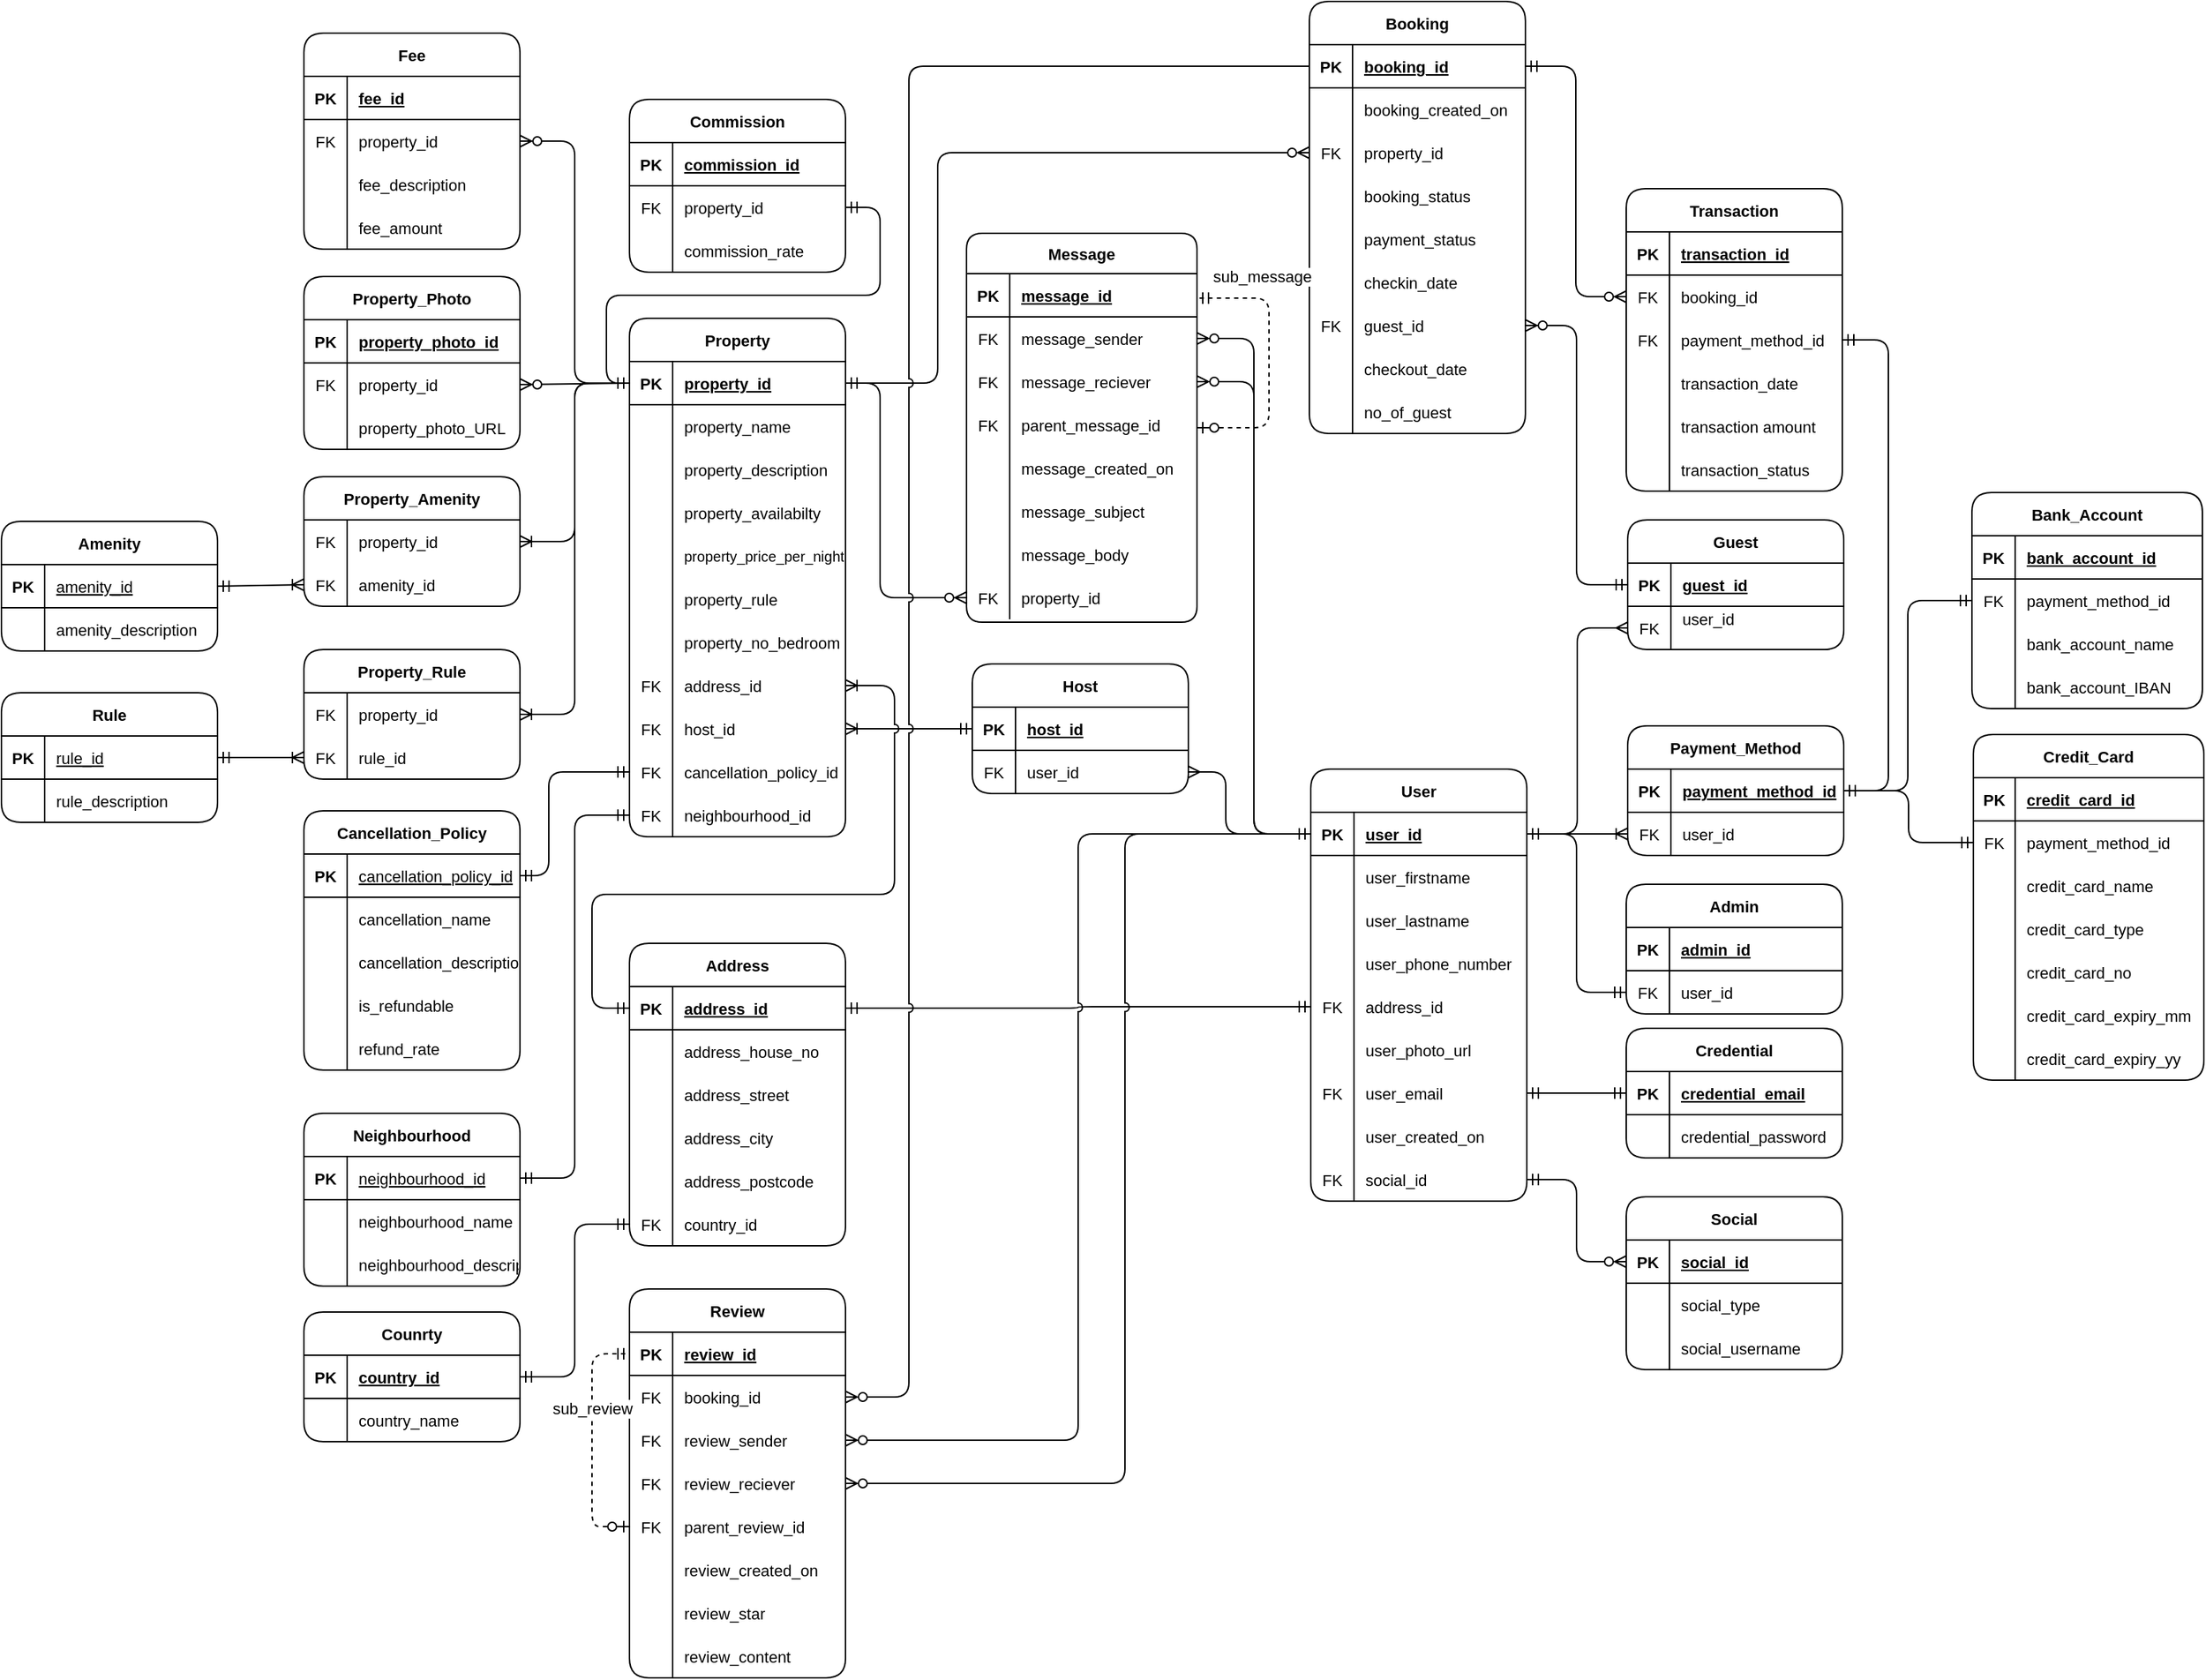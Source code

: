 <mxfile>
    <diagram id="qhy5X7LA2Rcb3pHL1lFX" name="Page-2">
        <mxGraphModel dx="3550" dy="2427" grid="1" gridSize="10" guides="1" tooltips="1" connect="1" arrows="1" fold="1" page="1" pageScale="2" pageWidth="1169" pageHeight="827" background="none" math="0" shadow="0">
            <root>
                <mxCell id="0"/>
                <mxCell id="1" parent="0"/>
                <mxCell id="nrEiqh1vNegxxQYrQlBO-148" value="Credential" style="shape=table;startSize=30;container=1;collapsible=1;childLayout=tableLayout;fixedRows=1;rowLines=0;fontStyle=1;align=center;resizeLast=1;fontFamily=Helvetica;fontSize=11;rounded=1;" parent="1" vertex="1">
                    <mxGeometry x="18" y="-77" width="150" height="90" as="geometry"/>
                </mxCell>
                <mxCell id="nrEiqh1vNegxxQYrQlBO-149" style="shape=tableRow;horizontal=0;startSize=0;swimlaneHead=0;swimlaneBody=0;fillColor=none;collapsible=0;dropTarget=0;points=[[0,0.5],[1,0.5]];portConstraint=eastwest;top=0;left=0;right=0;bottom=1;fontFamily=Helvetica;fontSize=11;rounded=1;" parent="nrEiqh1vNegxxQYrQlBO-148" vertex="1">
                    <mxGeometry y="30" width="150" height="30" as="geometry"/>
                </mxCell>
                <mxCell id="nrEiqh1vNegxxQYrQlBO-150" value="PK" style="shape=partialRectangle;connectable=0;fillColor=none;top=0;left=0;bottom=0;right=0;fontStyle=1;overflow=hidden;fontFamily=Helvetica;fontSize=11;rounded=1;" parent="nrEiqh1vNegxxQYrQlBO-149" vertex="1">
                    <mxGeometry width="30" height="30" as="geometry">
                        <mxRectangle width="30" height="30" as="alternateBounds"/>
                    </mxGeometry>
                </mxCell>
                <mxCell id="nrEiqh1vNegxxQYrQlBO-151" value="credential_email" style="shape=partialRectangle;connectable=0;fillColor=none;top=0;left=0;bottom=0;right=0;align=left;spacingLeft=6;fontStyle=5;overflow=hidden;fontFamily=Helvetica;fontSize=11;rounded=1;" parent="nrEiqh1vNegxxQYrQlBO-149" vertex="1">
                    <mxGeometry x="30" width="120" height="30" as="geometry">
                        <mxRectangle width="120" height="30" as="alternateBounds"/>
                    </mxGeometry>
                </mxCell>
                <mxCell id="nrEiqh1vNegxxQYrQlBO-175" style="shape=tableRow;horizontal=0;startSize=0;swimlaneHead=0;swimlaneBody=0;fillColor=none;collapsible=0;dropTarget=0;points=[[0,0.5],[1,0.5]];portConstraint=eastwest;top=0;left=0;right=0;bottom=0;fontFamily=Helvetica;fontSize=11;rounded=1;" parent="nrEiqh1vNegxxQYrQlBO-148" vertex="1">
                    <mxGeometry y="60" width="150" height="30" as="geometry"/>
                </mxCell>
                <mxCell id="nrEiqh1vNegxxQYrQlBO-176" style="shape=partialRectangle;connectable=0;fillColor=none;top=0;left=0;bottom=0;right=0;editable=1;overflow=hidden;fontFamily=Helvetica;fontSize=11;rounded=1;" parent="nrEiqh1vNegxxQYrQlBO-175" vertex="1">
                    <mxGeometry width="30" height="30" as="geometry">
                        <mxRectangle width="30" height="30" as="alternateBounds"/>
                    </mxGeometry>
                </mxCell>
                <mxCell id="nrEiqh1vNegxxQYrQlBO-177" value="credential_password" style="shape=partialRectangle;connectable=0;fillColor=none;top=0;left=0;bottom=0;right=0;align=left;spacingLeft=6;overflow=hidden;fontFamily=Helvetica;fontSize=11;rounded=1;" parent="nrEiqh1vNegxxQYrQlBO-175" vertex="1">
                    <mxGeometry x="30" width="120" height="30" as="geometry">
                        <mxRectangle width="120" height="30" as="alternateBounds"/>
                    </mxGeometry>
                </mxCell>
                <mxCell id="nrEiqh1vNegxxQYrQlBO-167" value="Counrty" style="shape=table;startSize=30;container=1;collapsible=1;childLayout=tableLayout;fixedRows=1;rowLines=0;fontStyle=1;align=center;resizeLast=1;fontFamily=Helvetica;fontSize=11;rounded=1;" parent="1" vertex="1">
                    <mxGeometry x="-900" y="120" width="150" height="90" as="geometry"/>
                </mxCell>
                <mxCell id="nrEiqh1vNegxxQYrQlBO-168" style="shape=tableRow;horizontal=0;startSize=0;swimlaneHead=0;swimlaneBody=0;fillColor=none;collapsible=0;dropTarget=0;points=[[0,0.5],[1,0.5]];portConstraint=eastwest;top=0;left=0;right=0;bottom=1;fontFamily=Helvetica;fontSize=11;rounded=1;" parent="nrEiqh1vNegxxQYrQlBO-167" vertex="1">
                    <mxGeometry y="30" width="150" height="30" as="geometry"/>
                </mxCell>
                <mxCell id="nrEiqh1vNegxxQYrQlBO-169" value="PK" style="shape=partialRectangle;connectable=0;fillColor=none;top=0;left=0;bottom=0;right=0;fontStyle=1;overflow=hidden;fontFamily=Helvetica;fontSize=11;rounded=1;" parent="nrEiqh1vNegxxQYrQlBO-168" vertex="1">
                    <mxGeometry width="30" height="30" as="geometry">
                        <mxRectangle width="30" height="30" as="alternateBounds"/>
                    </mxGeometry>
                </mxCell>
                <mxCell id="nrEiqh1vNegxxQYrQlBO-170" value="country_id" style="shape=partialRectangle;connectable=0;fillColor=none;top=0;left=0;bottom=0;right=0;align=left;spacingLeft=6;fontStyle=5;overflow=hidden;fontFamily=Helvetica;fontSize=11;rounded=1;" parent="nrEiqh1vNegxxQYrQlBO-168" vertex="1">
                    <mxGeometry x="30" width="120" height="30" as="geometry">
                        <mxRectangle width="120" height="30" as="alternateBounds"/>
                    </mxGeometry>
                </mxCell>
                <mxCell id="nrEiqh1vNegxxQYrQlBO-171" style="shape=tableRow;horizontal=0;startSize=0;swimlaneHead=0;swimlaneBody=0;fillColor=none;collapsible=0;dropTarget=0;points=[[0,0.5],[1,0.5]];portConstraint=eastwest;top=0;left=0;right=0;bottom=0;fontFamily=Helvetica;fontSize=11;rounded=1;" parent="nrEiqh1vNegxxQYrQlBO-167" vertex="1">
                    <mxGeometry y="60" width="150" height="30" as="geometry"/>
                </mxCell>
                <mxCell id="nrEiqh1vNegxxQYrQlBO-172" style="shape=partialRectangle;connectable=0;fillColor=none;top=0;left=0;bottom=0;right=0;editable=1;overflow=hidden;fontFamily=Helvetica;fontSize=11;rounded=1;" parent="nrEiqh1vNegxxQYrQlBO-171" vertex="1">
                    <mxGeometry width="30" height="30" as="geometry">
                        <mxRectangle width="30" height="30" as="alternateBounds"/>
                    </mxGeometry>
                </mxCell>
                <mxCell id="nrEiqh1vNegxxQYrQlBO-173" value="country_name" style="shape=partialRectangle;connectable=0;fillColor=none;top=0;left=0;bottom=0;right=0;align=left;spacingLeft=6;overflow=hidden;fontFamily=Helvetica;fontSize=11;rounded=1;" parent="nrEiqh1vNegxxQYrQlBO-171" vertex="1">
                    <mxGeometry x="30" width="120" height="30" as="geometry">
                        <mxRectangle width="120" height="30" as="alternateBounds"/>
                    </mxGeometry>
                </mxCell>
                <mxCell id="nrEiqh1vNegxxQYrQlBO-174" value="" style="edgeStyle=orthogonalEdgeStyle;fontSize=11;html=1;endArrow=ERmandOne;startArrow=ERmandOne;rounded=1;fontFamily=Helvetica;jumpStyle=arc;" parent="1" source="nrEiqh1vNegxxQYrQlBO-168" target="nrEiqh1vNegxxQYrQlBO-479" edge="1">
                    <mxGeometry width="100" height="100" relative="1" as="geometry">
                        <mxPoint x="-154" y="-239" as="sourcePoint"/>
                        <mxPoint x="-653.0" y="311" as="targetPoint"/>
                    </mxGeometry>
                </mxCell>
                <mxCell id="nrEiqh1vNegxxQYrQlBO-191" value="Social" style="shape=table;startSize=30;container=1;collapsible=1;childLayout=tableLayout;fixedRows=1;rowLines=0;fontStyle=1;align=center;resizeLast=1;fontFamily=Helvetica;fontSize=11;rounded=1;" parent="1" vertex="1">
                    <mxGeometry x="18" y="40" width="150" height="120" as="geometry"/>
                </mxCell>
                <mxCell id="nrEiqh1vNegxxQYrQlBO-192" style="shape=tableRow;horizontal=0;startSize=0;swimlaneHead=0;swimlaneBody=0;fillColor=none;collapsible=0;dropTarget=0;points=[[0,0.5],[1,0.5]];portConstraint=eastwest;top=0;left=0;right=0;bottom=1;fontFamily=Helvetica;fontSize=11;rounded=1;" parent="nrEiqh1vNegxxQYrQlBO-191" vertex="1">
                    <mxGeometry y="30" width="150" height="30" as="geometry"/>
                </mxCell>
                <mxCell id="nrEiqh1vNegxxQYrQlBO-193" value="PK" style="shape=partialRectangle;connectable=0;fillColor=none;top=0;left=0;bottom=0;right=0;fontStyle=1;overflow=hidden;fontFamily=Helvetica;fontSize=11;rounded=1;" parent="nrEiqh1vNegxxQYrQlBO-192" vertex="1">
                    <mxGeometry width="30" height="30" as="geometry">
                        <mxRectangle width="30" height="30" as="alternateBounds"/>
                    </mxGeometry>
                </mxCell>
                <mxCell id="nrEiqh1vNegxxQYrQlBO-194" value="social_id" style="shape=partialRectangle;connectable=0;fillColor=none;top=0;left=0;bottom=0;right=0;align=left;spacingLeft=6;fontStyle=5;overflow=hidden;fontFamily=Helvetica;fontSize=11;rounded=1;" parent="nrEiqh1vNegxxQYrQlBO-192" vertex="1">
                    <mxGeometry x="30" width="120" height="30" as="geometry">
                        <mxRectangle width="120" height="30" as="alternateBounds"/>
                    </mxGeometry>
                </mxCell>
                <mxCell id="nrEiqh1vNegxxQYrQlBO-195" style="shape=tableRow;horizontal=0;startSize=0;swimlaneHead=0;swimlaneBody=0;fillColor=none;collapsible=0;dropTarget=0;points=[[0,0.5],[1,0.5]];portConstraint=eastwest;top=0;left=0;right=0;bottom=0;fontFamily=Helvetica;fontSize=11;rounded=1;" parent="nrEiqh1vNegxxQYrQlBO-191" vertex="1">
                    <mxGeometry y="60" width="150" height="30" as="geometry"/>
                </mxCell>
                <mxCell id="nrEiqh1vNegxxQYrQlBO-196" style="shape=partialRectangle;connectable=0;fillColor=none;top=0;left=0;bottom=0;right=0;editable=1;overflow=hidden;fontFamily=Helvetica;fontSize=11;rounded=1;" parent="nrEiqh1vNegxxQYrQlBO-195" vertex="1">
                    <mxGeometry width="30" height="30" as="geometry">
                        <mxRectangle width="30" height="30" as="alternateBounds"/>
                    </mxGeometry>
                </mxCell>
                <mxCell id="nrEiqh1vNegxxQYrQlBO-197" value="social_type" style="shape=partialRectangle;connectable=0;fillColor=none;top=0;left=0;bottom=0;right=0;align=left;spacingLeft=6;overflow=hidden;fontFamily=Helvetica;fontSize=11;rounded=1;" parent="nrEiqh1vNegxxQYrQlBO-195" vertex="1">
                    <mxGeometry x="30" width="120" height="30" as="geometry">
                        <mxRectangle width="120" height="30" as="alternateBounds"/>
                    </mxGeometry>
                </mxCell>
                <mxCell id="nrEiqh1vNegxxQYrQlBO-451" style="shape=tableRow;horizontal=0;startSize=0;swimlaneHead=0;swimlaneBody=0;fillColor=none;collapsible=0;dropTarget=0;points=[[0,0.5],[1,0.5]];portConstraint=eastwest;top=0;left=0;right=0;bottom=0;fontFamily=Helvetica;fontSize=11;rounded=1;" parent="nrEiqh1vNegxxQYrQlBO-191" vertex="1">
                    <mxGeometry y="90" width="150" height="30" as="geometry"/>
                </mxCell>
                <mxCell id="nrEiqh1vNegxxQYrQlBO-452" style="shape=partialRectangle;connectable=0;fillColor=none;top=0;left=0;bottom=0;right=0;editable=1;overflow=hidden;fontFamily=Helvetica;fontSize=11;rounded=1;" parent="nrEiqh1vNegxxQYrQlBO-451" vertex="1">
                    <mxGeometry width="30" height="30" as="geometry">
                        <mxRectangle width="30" height="30" as="alternateBounds"/>
                    </mxGeometry>
                </mxCell>
                <mxCell id="nrEiqh1vNegxxQYrQlBO-453" value="social_username" style="shape=partialRectangle;connectable=0;fillColor=none;top=0;left=0;bottom=0;right=0;align=left;spacingLeft=6;overflow=hidden;fontFamily=Helvetica;fontSize=11;rounded=1;" parent="nrEiqh1vNegxxQYrQlBO-451" vertex="1">
                    <mxGeometry x="30" width="120" height="30" as="geometry">
                        <mxRectangle width="120" height="30" as="alternateBounds"/>
                    </mxGeometry>
                </mxCell>
                <mxCell id="nrEiqh1vNegxxQYrQlBO-198" value="" style="edgeStyle=orthogonalEdgeStyle;fontSize=11;html=1;endArrow=ERzeroToMany;startArrow=ERmandOne;rounded=1;fontFamily=Helvetica;jumpStyle=arc;endFill=0;" parent="1" source="nrEiqh1vNegxxQYrQlBO-142" target="nrEiqh1vNegxxQYrQlBO-192" edge="1">
                    <mxGeometry width="100" height="100" relative="1" as="geometry">
                        <mxPoint x="-147" y="196" as="sourcePoint"/>
                        <mxPoint x="-57" y="16" as="targetPoint"/>
                    </mxGeometry>
                </mxCell>
                <mxCell id="nrEiqh1vNegxxQYrQlBO-199" value="Review" style="shape=table;startSize=30;container=1;collapsible=1;childLayout=tableLayout;fixedRows=1;rowLines=0;fontStyle=1;align=center;resizeLast=1;fontFamily=Helvetica;fontSize=11;rounded=1;" parent="1" vertex="1">
                    <mxGeometry x="-674" y="104" width="150" height="270" as="geometry">
                        <mxRectangle x="226" y="519" width="80" height="30" as="alternateBounds"/>
                    </mxGeometry>
                </mxCell>
                <mxCell id="nrEiqh1vNegxxQYrQlBO-200" style="shape=tableRow;horizontal=0;startSize=0;swimlaneHead=0;swimlaneBody=0;fillColor=none;collapsible=0;dropTarget=0;points=[[0,0.5],[1,0.5]];portConstraint=eastwest;top=0;left=0;right=0;bottom=1;fontFamily=Helvetica;fontSize=11;rounded=1;" parent="nrEiqh1vNegxxQYrQlBO-199" vertex="1">
                    <mxGeometry y="30" width="150" height="30" as="geometry"/>
                </mxCell>
                <mxCell id="nrEiqh1vNegxxQYrQlBO-201" value="PK" style="shape=partialRectangle;connectable=0;fillColor=none;top=0;left=0;bottom=0;right=0;fontStyle=1;overflow=hidden;fontFamily=Helvetica;fontSize=11;rounded=1;" parent="nrEiqh1vNegxxQYrQlBO-200" vertex="1">
                    <mxGeometry width="30" height="30" as="geometry">
                        <mxRectangle width="30" height="30" as="alternateBounds"/>
                    </mxGeometry>
                </mxCell>
                <mxCell id="nrEiqh1vNegxxQYrQlBO-202" value="review_id" style="shape=partialRectangle;connectable=0;fillColor=none;top=0;left=0;bottom=0;right=0;align=left;spacingLeft=6;fontStyle=5;overflow=hidden;fontFamily=Helvetica;fontSize=11;rounded=1;" parent="nrEiqh1vNegxxQYrQlBO-200" vertex="1">
                    <mxGeometry x="30" width="120" height="30" as="geometry">
                        <mxRectangle width="120" height="30" as="alternateBounds"/>
                    </mxGeometry>
                </mxCell>
                <mxCell id="nrEiqh1vNegxxQYrQlBO-203" style="shape=tableRow;horizontal=0;startSize=0;swimlaneHead=0;swimlaneBody=0;fillColor=none;collapsible=0;dropTarget=0;points=[[0,0.5],[1,0.5]];portConstraint=eastwest;top=0;left=0;right=0;bottom=0;fontFamily=Helvetica;fontSize=11;rounded=1;" parent="nrEiqh1vNegxxQYrQlBO-199" vertex="1">
                    <mxGeometry y="60" width="150" height="30" as="geometry"/>
                </mxCell>
                <mxCell id="nrEiqh1vNegxxQYrQlBO-204" value="FK" style="shape=partialRectangle;connectable=0;fillColor=none;top=0;left=0;bottom=0;right=0;editable=1;overflow=hidden;fontFamily=Helvetica;fontSize=11;rounded=1;" parent="nrEiqh1vNegxxQYrQlBO-203" vertex="1">
                    <mxGeometry width="30" height="30" as="geometry">
                        <mxRectangle width="30" height="30" as="alternateBounds"/>
                    </mxGeometry>
                </mxCell>
                <mxCell id="nrEiqh1vNegxxQYrQlBO-205" value="booking_id" style="shape=partialRectangle;connectable=0;fillColor=none;top=0;left=0;bottom=0;right=0;align=left;spacingLeft=6;overflow=hidden;fontFamily=Helvetica;fontSize=11;rounded=1;" parent="nrEiqh1vNegxxQYrQlBO-203" vertex="1">
                    <mxGeometry x="30" width="120" height="30" as="geometry">
                        <mxRectangle width="120" height="30" as="alternateBounds"/>
                    </mxGeometry>
                </mxCell>
                <mxCell id="nrEiqh1vNegxxQYrQlBO-209" style="shape=tableRow;horizontal=0;startSize=0;swimlaneHead=0;swimlaneBody=0;fillColor=none;collapsible=0;dropTarget=0;points=[[0,0.5],[1,0.5]];portConstraint=eastwest;top=0;left=0;right=0;bottom=0;fontFamily=Helvetica;fontSize=11;rounded=1;" parent="nrEiqh1vNegxxQYrQlBO-199" vertex="1">
                    <mxGeometry y="90" width="150" height="30" as="geometry"/>
                </mxCell>
                <mxCell id="nrEiqh1vNegxxQYrQlBO-210" value="FK" style="shape=partialRectangle;connectable=0;fillColor=none;top=0;left=0;bottom=0;right=0;editable=1;overflow=hidden;fontFamily=Helvetica;fontSize=11;rounded=1;" parent="nrEiqh1vNegxxQYrQlBO-209" vertex="1">
                    <mxGeometry width="30" height="30" as="geometry">
                        <mxRectangle width="30" height="30" as="alternateBounds"/>
                    </mxGeometry>
                </mxCell>
                <mxCell id="nrEiqh1vNegxxQYrQlBO-211" value="review_sender" style="shape=partialRectangle;connectable=0;fillColor=none;top=0;left=0;bottom=0;right=0;align=left;spacingLeft=6;overflow=hidden;fontFamily=Helvetica;fontSize=11;rounded=1;" parent="nrEiqh1vNegxxQYrQlBO-209" vertex="1">
                    <mxGeometry x="30" width="120" height="30" as="geometry">
                        <mxRectangle width="120" height="30" as="alternateBounds"/>
                    </mxGeometry>
                </mxCell>
                <mxCell id="nrEiqh1vNegxxQYrQlBO-206" style="shape=tableRow;horizontal=0;startSize=0;swimlaneHead=0;swimlaneBody=0;fillColor=none;collapsible=0;dropTarget=0;points=[[0,0.5],[1,0.5]];portConstraint=eastwest;top=0;left=0;right=0;bottom=0;fontFamily=Helvetica;fontSize=11;rounded=1;" parent="nrEiqh1vNegxxQYrQlBO-199" vertex="1">
                    <mxGeometry y="120" width="150" height="30" as="geometry"/>
                </mxCell>
                <mxCell id="nrEiqh1vNegxxQYrQlBO-207" value="FK" style="shape=partialRectangle;connectable=0;fillColor=none;top=0;left=0;bottom=0;right=0;editable=1;overflow=hidden;fontFamily=Helvetica;fontSize=11;rounded=1;" parent="nrEiqh1vNegxxQYrQlBO-206" vertex="1">
                    <mxGeometry width="30" height="30" as="geometry">
                        <mxRectangle width="30" height="30" as="alternateBounds"/>
                    </mxGeometry>
                </mxCell>
                <mxCell id="nrEiqh1vNegxxQYrQlBO-208" value="review_reciever" style="shape=partialRectangle;connectable=0;fillColor=none;top=0;left=0;bottom=0;right=0;align=left;spacingLeft=6;overflow=hidden;fontFamily=Helvetica;fontSize=11;rounded=1;" parent="nrEiqh1vNegxxQYrQlBO-206" vertex="1">
                    <mxGeometry x="30" width="120" height="30" as="geometry">
                        <mxRectangle width="120" height="30" as="alternateBounds"/>
                    </mxGeometry>
                </mxCell>
                <mxCell id="bjA27ZTvpTViUHQnJj1i-5" style="shape=tableRow;horizontal=0;startSize=0;swimlaneHead=0;swimlaneBody=0;fillColor=none;collapsible=0;dropTarget=0;points=[[0,0.5],[1,0.5]];portConstraint=eastwest;top=0;left=0;right=0;bottom=0;fontFamily=Helvetica;fontSize=11;rounded=1;" parent="nrEiqh1vNegxxQYrQlBO-199" vertex="1">
                    <mxGeometry y="150" width="150" height="30" as="geometry"/>
                </mxCell>
                <mxCell id="bjA27ZTvpTViUHQnJj1i-6" value="FK" style="shape=partialRectangle;connectable=0;fillColor=none;top=0;left=0;bottom=0;right=0;editable=1;overflow=hidden;fontFamily=Helvetica;fontSize=11;rounded=1;" parent="bjA27ZTvpTViUHQnJj1i-5" vertex="1">
                    <mxGeometry width="30" height="30" as="geometry">
                        <mxRectangle width="30" height="30" as="alternateBounds"/>
                    </mxGeometry>
                </mxCell>
                <mxCell id="bjA27ZTvpTViUHQnJj1i-7" value="parent_review_id" style="shape=partialRectangle;connectable=0;fillColor=none;top=0;left=0;bottom=0;right=0;align=left;spacingLeft=6;overflow=hidden;fontFamily=Helvetica;fontSize=11;rounded=1;" parent="bjA27ZTvpTViUHQnJj1i-5" vertex="1">
                    <mxGeometry x="30" width="120" height="30" as="geometry">
                        <mxRectangle width="120" height="30" as="alternateBounds"/>
                    </mxGeometry>
                </mxCell>
                <mxCell id="nrEiqh1vNegxxQYrQlBO-215" style="shape=tableRow;horizontal=0;startSize=0;swimlaneHead=0;swimlaneBody=0;fillColor=none;collapsible=0;dropTarget=0;points=[[0,0.5],[1,0.5]];portConstraint=eastwest;top=0;left=0;right=0;bottom=0;fontFamily=Helvetica;fontSize=11;rounded=1;" parent="nrEiqh1vNegxxQYrQlBO-199" vertex="1">
                    <mxGeometry y="180" width="150" height="30" as="geometry"/>
                </mxCell>
                <mxCell id="nrEiqh1vNegxxQYrQlBO-216" style="shape=partialRectangle;connectable=0;fillColor=none;top=0;left=0;bottom=0;right=0;editable=1;overflow=hidden;fontFamily=Helvetica;fontSize=11;rounded=1;" parent="nrEiqh1vNegxxQYrQlBO-215" vertex="1">
                    <mxGeometry width="30" height="30" as="geometry">
                        <mxRectangle width="30" height="30" as="alternateBounds"/>
                    </mxGeometry>
                </mxCell>
                <mxCell id="nrEiqh1vNegxxQYrQlBO-217" value="review_created_on" style="shape=partialRectangle;connectable=0;fillColor=none;top=0;left=0;bottom=0;right=0;align=left;spacingLeft=6;overflow=hidden;fontFamily=Helvetica;fontSize=11;rounded=1;" parent="nrEiqh1vNegxxQYrQlBO-215" vertex="1">
                    <mxGeometry x="30" width="120" height="30" as="geometry">
                        <mxRectangle width="120" height="30" as="alternateBounds"/>
                    </mxGeometry>
                </mxCell>
                <mxCell id="5" style="shape=tableRow;horizontal=0;startSize=0;swimlaneHead=0;swimlaneBody=0;fillColor=none;collapsible=0;dropTarget=0;points=[[0,0.5],[1,0.5]];portConstraint=eastwest;top=0;left=0;right=0;bottom=0;fontFamily=Helvetica;fontSize=11;rounded=1;" parent="nrEiqh1vNegxxQYrQlBO-199" vertex="1">
                    <mxGeometry y="210" width="150" height="30" as="geometry"/>
                </mxCell>
                <mxCell id="6" style="shape=partialRectangle;connectable=0;fillColor=none;top=0;left=0;bottom=0;right=0;editable=1;overflow=hidden;fontFamily=Helvetica;fontSize=11;rounded=1;" parent="5" vertex="1">
                    <mxGeometry width="30" height="30" as="geometry">
                        <mxRectangle width="30" height="30" as="alternateBounds"/>
                    </mxGeometry>
                </mxCell>
                <mxCell id="7" value="review_star" style="shape=partialRectangle;connectable=0;fillColor=none;top=0;left=0;bottom=0;right=0;align=left;spacingLeft=6;overflow=hidden;fontFamily=Helvetica;fontSize=11;rounded=1;" parent="5" vertex="1">
                    <mxGeometry x="30" width="120" height="30" as="geometry">
                        <mxRectangle width="120" height="30" as="alternateBounds"/>
                    </mxGeometry>
                </mxCell>
                <mxCell id="nrEiqh1vNegxxQYrQlBO-212" style="shape=tableRow;horizontal=0;startSize=0;swimlaneHead=0;swimlaneBody=0;fillColor=none;collapsible=0;dropTarget=0;points=[[0,0.5],[1,0.5]];portConstraint=eastwest;top=0;left=0;right=0;bottom=0;fontFamily=Helvetica;fontSize=11;rounded=1;" parent="nrEiqh1vNegxxQYrQlBO-199" vertex="1">
                    <mxGeometry y="240" width="150" height="30" as="geometry"/>
                </mxCell>
                <mxCell id="nrEiqh1vNegxxQYrQlBO-213" style="shape=partialRectangle;connectable=0;fillColor=none;top=0;left=0;bottom=0;right=0;editable=1;overflow=hidden;fontFamily=Helvetica;fontSize=11;rounded=1;" parent="nrEiqh1vNegxxQYrQlBO-212" vertex="1">
                    <mxGeometry width="30" height="30" as="geometry">
                        <mxRectangle width="30" height="30" as="alternateBounds"/>
                    </mxGeometry>
                </mxCell>
                <mxCell id="nrEiqh1vNegxxQYrQlBO-214" value="review_content" style="shape=partialRectangle;connectable=0;fillColor=none;top=0;left=0;bottom=0;right=0;align=left;spacingLeft=6;overflow=hidden;fontFamily=Helvetica;fontSize=11;rounded=1;" parent="nrEiqh1vNegxxQYrQlBO-212" vertex="1">
                    <mxGeometry x="30" width="120" height="30" as="geometry">
                        <mxRectangle width="120" height="30" as="alternateBounds"/>
                    </mxGeometry>
                </mxCell>
                <mxCell id="bjA27ZTvpTViUHQnJj1i-11" value="sub_review" style="fontSize=11;html=1;endArrow=ERmandOne;startArrow=ERzeroToOne;edgeStyle=orthogonalEdgeStyle;elbow=vertical;startFill=0;dashed=1;" parent="nrEiqh1vNegxxQYrQlBO-199" source="bjA27ZTvpTViUHQnJj1i-5" target="nrEiqh1vNegxxQYrQlBO-200" edge="1">
                    <mxGeometry x="0.262" width="100" height="100" relative="1" as="geometry">
                        <mxPoint x="138.0" y="195.0" as="sourcePoint"/>
                        <mxPoint x="138.0" y="45.0" as="targetPoint"/>
                        <Array as="points">
                            <mxPoint x="-26" y="165"/>
                            <mxPoint x="-26" y="45"/>
                        </Array>
                        <mxPoint as="offset"/>
                    </mxGeometry>
                </mxCell>
                <mxCell id="nrEiqh1vNegxxQYrQlBO-218" value="Property" style="shape=table;startSize=30;container=1;collapsible=1;childLayout=tableLayout;fixedRows=1;rowLines=0;fontStyle=1;align=center;resizeLast=1;fontFamily=Helvetica;fontSize=11;rounded=1;arcSize=14;" parent="1" vertex="1">
                    <mxGeometry x="-674" y="-570" width="150" height="360" as="geometry"/>
                </mxCell>
                <mxCell id="nrEiqh1vNegxxQYrQlBO-219" style="shape=tableRow;horizontal=0;startSize=0;swimlaneHead=0;swimlaneBody=0;fillColor=none;collapsible=0;dropTarget=0;points=[[0,0.5],[1,0.5]];portConstraint=eastwest;top=0;left=0;right=0;bottom=1;fontFamily=Helvetica;fontSize=11;rounded=1;" parent="nrEiqh1vNegxxQYrQlBO-218" vertex="1">
                    <mxGeometry y="30" width="150" height="30" as="geometry"/>
                </mxCell>
                <mxCell id="nrEiqh1vNegxxQYrQlBO-220" value="PK" style="shape=partialRectangle;connectable=0;fillColor=none;top=0;left=0;bottom=0;right=0;fontStyle=1;overflow=hidden;fontFamily=Helvetica;fontSize=11;rounded=1;" parent="nrEiqh1vNegxxQYrQlBO-219" vertex="1">
                    <mxGeometry width="30" height="30" as="geometry">
                        <mxRectangle width="30" height="30" as="alternateBounds"/>
                    </mxGeometry>
                </mxCell>
                <mxCell id="nrEiqh1vNegxxQYrQlBO-221" value="property_id" style="shape=partialRectangle;connectable=0;fillColor=none;top=0;left=0;bottom=0;right=0;align=left;spacingLeft=6;fontStyle=5;overflow=hidden;fontFamily=Helvetica;fontSize=11;rounded=1;" parent="nrEiqh1vNegxxQYrQlBO-219" vertex="1">
                    <mxGeometry x="30" width="120" height="30" as="geometry">
                        <mxRectangle width="120" height="30" as="alternateBounds"/>
                    </mxGeometry>
                </mxCell>
                <mxCell id="nrEiqh1vNegxxQYrQlBO-225" style="shape=tableRow;horizontal=0;startSize=0;swimlaneHead=0;swimlaneBody=0;fillColor=none;collapsible=0;dropTarget=0;points=[[0,0.5],[1,0.5]];portConstraint=eastwest;top=0;left=0;right=0;bottom=0;fontFamily=Helvetica;fontSize=11;rounded=1;" parent="nrEiqh1vNegxxQYrQlBO-218" vertex="1">
                    <mxGeometry y="60" width="150" height="30" as="geometry"/>
                </mxCell>
                <mxCell id="nrEiqh1vNegxxQYrQlBO-226" style="shape=partialRectangle;connectable=0;fillColor=none;top=0;left=0;bottom=0;right=0;editable=1;overflow=hidden;fontFamily=Helvetica;fontSize=11;rounded=1;" parent="nrEiqh1vNegxxQYrQlBO-225" vertex="1">
                    <mxGeometry width="30" height="30" as="geometry">
                        <mxRectangle width="30" height="30" as="alternateBounds"/>
                    </mxGeometry>
                </mxCell>
                <mxCell id="nrEiqh1vNegxxQYrQlBO-227" value="property_name" style="shape=partialRectangle;connectable=0;fillColor=none;top=0;left=0;bottom=0;right=0;align=left;spacingLeft=6;overflow=hidden;fontFamily=Helvetica;fontSize=11;rounded=1;" parent="nrEiqh1vNegxxQYrQlBO-225" vertex="1">
                    <mxGeometry x="30" width="120" height="30" as="geometry">
                        <mxRectangle width="120" height="30" as="alternateBounds"/>
                    </mxGeometry>
                </mxCell>
                <mxCell id="nrEiqh1vNegxxQYrQlBO-228" style="shape=tableRow;horizontal=0;startSize=0;swimlaneHead=0;swimlaneBody=0;fillColor=none;collapsible=0;dropTarget=0;points=[[0,0.5],[1,0.5]];portConstraint=eastwest;top=0;left=0;right=0;bottom=0;fontFamily=Helvetica;fontSize=11;rounded=1;" parent="nrEiqh1vNegxxQYrQlBO-218" vertex="1">
                    <mxGeometry y="90" width="150" height="30" as="geometry"/>
                </mxCell>
                <mxCell id="nrEiqh1vNegxxQYrQlBO-229" style="shape=partialRectangle;connectable=0;fillColor=none;top=0;left=0;bottom=0;right=0;editable=1;overflow=hidden;fontFamily=Helvetica;fontSize=11;rounded=1;" parent="nrEiqh1vNegxxQYrQlBO-228" vertex="1">
                    <mxGeometry width="30" height="30" as="geometry">
                        <mxRectangle width="30" height="30" as="alternateBounds"/>
                    </mxGeometry>
                </mxCell>
                <mxCell id="nrEiqh1vNegxxQYrQlBO-230" value="property_description" style="shape=partialRectangle;connectable=0;fillColor=none;top=0;left=0;bottom=0;right=0;align=left;spacingLeft=6;overflow=hidden;fontFamily=Helvetica;fontSize=11;rounded=1;" parent="nrEiqh1vNegxxQYrQlBO-228" vertex="1">
                    <mxGeometry x="30" width="120" height="30" as="geometry">
                        <mxRectangle width="120" height="30" as="alternateBounds"/>
                    </mxGeometry>
                </mxCell>
                <mxCell id="nrEiqh1vNegxxQYrQlBO-503" style="shape=tableRow;horizontal=0;startSize=0;swimlaneHead=0;swimlaneBody=0;fillColor=none;collapsible=0;dropTarget=0;points=[[0,0.5],[1,0.5]];portConstraint=eastwest;top=0;left=0;right=0;bottom=0;fontFamily=Helvetica;fontSize=11;rounded=1;" parent="nrEiqh1vNegxxQYrQlBO-218" vertex="1">
                    <mxGeometry y="120" width="150" height="30" as="geometry"/>
                </mxCell>
                <mxCell id="nrEiqh1vNegxxQYrQlBO-504" style="shape=partialRectangle;connectable=0;fillColor=none;top=0;left=0;bottom=0;right=0;editable=1;overflow=hidden;fontFamily=Helvetica;fontSize=11;rounded=1;" parent="nrEiqh1vNegxxQYrQlBO-503" vertex="1">
                    <mxGeometry width="30" height="30" as="geometry">
                        <mxRectangle width="30" height="30" as="alternateBounds"/>
                    </mxGeometry>
                </mxCell>
                <mxCell id="nrEiqh1vNegxxQYrQlBO-505" value="property_availabilty" style="shape=partialRectangle;connectable=0;fillColor=none;top=0;left=0;bottom=0;right=0;align=left;spacingLeft=6;overflow=hidden;fontFamily=Helvetica;fontSize=11;rounded=1;" parent="nrEiqh1vNegxxQYrQlBO-503" vertex="1">
                    <mxGeometry x="30" width="120" height="30" as="geometry">
                        <mxRectangle width="120" height="30" as="alternateBounds"/>
                    </mxGeometry>
                </mxCell>
                <mxCell id="nrEiqh1vNegxxQYrQlBO-234" style="shape=tableRow;horizontal=0;startSize=0;swimlaneHead=0;swimlaneBody=0;fillColor=none;collapsible=0;dropTarget=0;points=[[0,0.5],[1,0.5]];portConstraint=eastwest;top=0;left=0;right=0;bottom=0;fontFamily=Helvetica;fontSize=11;rounded=1;" parent="nrEiqh1vNegxxQYrQlBO-218" vertex="1">
                    <mxGeometry y="150" width="150" height="30" as="geometry"/>
                </mxCell>
                <mxCell id="nrEiqh1vNegxxQYrQlBO-235" style="shape=partialRectangle;connectable=0;fillColor=none;top=0;left=0;bottom=0;right=0;editable=1;overflow=hidden;fontFamily=Helvetica;fontSize=11;rounded=1;" parent="nrEiqh1vNegxxQYrQlBO-234" vertex="1">
                    <mxGeometry width="30" height="30" as="geometry">
                        <mxRectangle width="30" height="30" as="alternateBounds"/>
                    </mxGeometry>
                </mxCell>
                <mxCell id="nrEiqh1vNegxxQYrQlBO-236" value="property_price_per_night" style="shape=partialRectangle;connectable=0;fillColor=none;top=0;left=0;bottom=0;right=0;align=left;spacingLeft=6;overflow=hidden;fontFamily=Helvetica;fontSize=10;rounded=1;" parent="nrEiqh1vNegxxQYrQlBO-234" vertex="1">
                    <mxGeometry x="30" width="120" height="30" as="geometry">
                        <mxRectangle width="120" height="30" as="alternateBounds"/>
                    </mxGeometry>
                </mxCell>
                <mxCell id="nrEiqh1vNegxxQYrQlBO-385" style="shape=tableRow;horizontal=0;startSize=0;swimlaneHead=0;swimlaneBody=0;fillColor=none;collapsible=0;dropTarget=0;points=[[0,0.5],[1,0.5]];portConstraint=eastwest;top=0;left=0;right=0;bottom=0;fontFamily=Helvetica;fontSize=11;rounded=1;" parent="nrEiqh1vNegxxQYrQlBO-218" vertex="1">
                    <mxGeometry y="180" width="150" height="30" as="geometry"/>
                </mxCell>
                <mxCell id="nrEiqh1vNegxxQYrQlBO-386" style="shape=partialRectangle;connectable=0;fillColor=none;top=0;left=0;bottom=0;right=0;editable=1;overflow=hidden;fontFamily=Helvetica;fontSize=11;rounded=1;" parent="nrEiqh1vNegxxQYrQlBO-385" vertex="1">
                    <mxGeometry width="30" height="30" as="geometry">
                        <mxRectangle width="30" height="30" as="alternateBounds"/>
                    </mxGeometry>
                </mxCell>
                <mxCell id="nrEiqh1vNegxxQYrQlBO-387" value="property_rule" style="shape=partialRectangle;connectable=0;fillColor=none;top=0;left=0;bottom=0;right=0;align=left;spacingLeft=6;overflow=hidden;fontFamily=Helvetica;fontSize=11;rounded=1;" parent="nrEiqh1vNegxxQYrQlBO-385" vertex="1">
                    <mxGeometry x="30" width="120" height="30" as="geometry">
                        <mxRectangle width="120" height="30" as="alternateBounds"/>
                    </mxGeometry>
                </mxCell>
                <mxCell id="12" style="shape=tableRow;horizontal=0;startSize=0;swimlaneHead=0;swimlaneBody=0;fillColor=none;collapsible=0;dropTarget=0;points=[[0,0.5],[1,0.5]];portConstraint=eastwest;top=0;left=0;right=0;bottom=0;fontFamily=Helvetica;fontSize=11;rounded=1;" parent="nrEiqh1vNegxxQYrQlBO-218" vertex="1">
                    <mxGeometry y="210" width="150" height="30" as="geometry"/>
                </mxCell>
                <mxCell id="13" style="shape=partialRectangle;connectable=0;fillColor=none;top=0;left=0;bottom=0;right=0;editable=1;overflow=hidden;fontFamily=Helvetica;fontSize=11;rounded=1;" parent="12" vertex="1">
                    <mxGeometry width="30" height="30" as="geometry">
                        <mxRectangle width="30" height="30" as="alternateBounds"/>
                    </mxGeometry>
                </mxCell>
                <mxCell id="14" value="property_no_bedroom" style="shape=partialRectangle;connectable=0;fillColor=none;top=0;left=0;bottom=0;right=0;align=left;spacingLeft=6;overflow=hidden;fontFamily=Helvetica;fontSize=11;rounded=1;" parent="12" vertex="1">
                    <mxGeometry x="30" width="120" height="30" as="geometry">
                        <mxRectangle width="120" height="30" as="alternateBounds"/>
                    </mxGeometry>
                </mxCell>
                <mxCell id="nrEiqh1vNegxxQYrQlBO-231" style="shape=tableRow;horizontal=0;startSize=0;swimlaneHead=0;swimlaneBody=0;fillColor=none;collapsible=0;dropTarget=0;points=[[0,0.5],[1,0.5]];portConstraint=eastwest;top=0;left=0;right=0;bottom=0;fontFamily=Helvetica;fontSize=11;rounded=1;" parent="nrEiqh1vNegxxQYrQlBO-218" vertex="1">
                    <mxGeometry y="240" width="150" height="30" as="geometry"/>
                </mxCell>
                <mxCell id="nrEiqh1vNegxxQYrQlBO-232" value="FK" style="shape=partialRectangle;connectable=0;fillColor=none;top=0;left=0;bottom=0;right=0;editable=1;overflow=hidden;fontFamily=Helvetica;fontSize=11;rounded=1;" parent="nrEiqh1vNegxxQYrQlBO-231" vertex="1">
                    <mxGeometry width="30" height="30" as="geometry">
                        <mxRectangle width="30" height="30" as="alternateBounds"/>
                    </mxGeometry>
                </mxCell>
                <mxCell id="nrEiqh1vNegxxQYrQlBO-233" value="address_id" style="shape=partialRectangle;connectable=0;fillColor=none;top=0;left=0;bottom=0;right=0;align=left;spacingLeft=6;overflow=hidden;fontFamily=Helvetica;fontSize=11;rounded=1;" parent="nrEiqh1vNegxxQYrQlBO-231" vertex="1">
                    <mxGeometry x="30" width="120" height="30" as="geometry">
                        <mxRectangle width="120" height="30" as="alternateBounds"/>
                    </mxGeometry>
                </mxCell>
                <mxCell id="nrEiqh1vNegxxQYrQlBO-222" style="shape=tableRow;horizontal=0;startSize=0;swimlaneHead=0;swimlaneBody=0;fillColor=none;collapsible=0;dropTarget=0;points=[[0,0.5],[1,0.5]];portConstraint=eastwest;top=0;left=0;right=0;bottom=0;fontFamily=Helvetica;fontSize=11;rounded=1;" parent="nrEiqh1vNegxxQYrQlBO-218" vertex="1">
                    <mxGeometry y="270" width="150" height="30" as="geometry"/>
                </mxCell>
                <mxCell id="nrEiqh1vNegxxQYrQlBO-223" value="FK" style="shape=partialRectangle;connectable=0;fillColor=none;top=0;left=0;bottom=0;right=0;editable=1;overflow=hidden;fontFamily=Helvetica;fontSize=11;rounded=1;" parent="nrEiqh1vNegxxQYrQlBO-222" vertex="1">
                    <mxGeometry width="30" height="30" as="geometry">
                        <mxRectangle width="30" height="30" as="alternateBounds"/>
                    </mxGeometry>
                </mxCell>
                <mxCell id="nrEiqh1vNegxxQYrQlBO-224" value="host_id" style="shape=partialRectangle;connectable=0;fillColor=none;top=0;left=0;bottom=0;right=0;align=left;spacingLeft=6;overflow=hidden;fontFamily=Helvetica;fontSize=11;rounded=1;" parent="nrEiqh1vNegxxQYrQlBO-222" vertex="1">
                    <mxGeometry x="30" width="120" height="30" as="geometry">
                        <mxRectangle width="120" height="30" as="alternateBounds"/>
                    </mxGeometry>
                </mxCell>
                <mxCell id="nrEiqh1vNegxxQYrQlBO-379" style="shape=tableRow;horizontal=0;startSize=0;swimlaneHead=0;swimlaneBody=0;fillColor=none;collapsible=0;dropTarget=0;points=[[0,0.5],[1,0.5]];portConstraint=eastwest;top=0;left=0;right=0;bottom=0;fontFamily=Helvetica;fontSize=11;rounded=1;" parent="nrEiqh1vNegxxQYrQlBO-218" vertex="1">
                    <mxGeometry y="300" width="150" height="30" as="geometry"/>
                </mxCell>
                <mxCell id="nrEiqh1vNegxxQYrQlBO-380" value="FK" style="shape=partialRectangle;connectable=0;fillColor=none;top=0;left=0;bottom=0;right=0;editable=1;overflow=hidden;fontFamily=Helvetica;fontSize=11;rounded=1;" parent="nrEiqh1vNegxxQYrQlBO-379" vertex="1">
                    <mxGeometry width="30" height="30" as="geometry">
                        <mxRectangle width="30" height="30" as="alternateBounds"/>
                    </mxGeometry>
                </mxCell>
                <mxCell id="nrEiqh1vNegxxQYrQlBO-381" value="cancellation_policy_id" style="shape=partialRectangle;connectable=0;fillColor=none;top=0;left=0;bottom=0;right=0;align=left;spacingLeft=6;overflow=hidden;fontFamily=Helvetica;fontSize=11;rounded=1;" parent="nrEiqh1vNegxxQYrQlBO-379" vertex="1">
                    <mxGeometry x="30" width="120" height="30" as="geometry">
                        <mxRectangle width="120" height="30" as="alternateBounds"/>
                    </mxGeometry>
                </mxCell>
                <mxCell id="62" style="shape=tableRow;horizontal=0;startSize=0;swimlaneHead=0;swimlaneBody=0;fillColor=none;collapsible=0;dropTarget=0;points=[[0,0.5],[1,0.5]];portConstraint=eastwest;top=0;left=0;right=0;bottom=0;fontFamily=Helvetica;fontSize=11;rounded=1;" parent="nrEiqh1vNegxxQYrQlBO-218" vertex="1">
                    <mxGeometry y="330" width="150" height="30" as="geometry"/>
                </mxCell>
                <mxCell id="63" value="FK" style="shape=partialRectangle;connectable=0;fillColor=none;top=0;left=0;bottom=0;right=0;editable=1;overflow=hidden;fontFamily=Helvetica;fontSize=11;rounded=1;" parent="62" vertex="1">
                    <mxGeometry width="30" height="30" as="geometry">
                        <mxRectangle width="30" height="30" as="alternateBounds"/>
                    </mxGeometry>
                </mxCell>
                <mxCell id="64" value="neighbourhood_id" style="shape=partialRectangle;connectable=0;fillColor=none;top=0;left=0;bottom=0;right=0;align=left;spacingLeft=6;overflow=hidden;fontFamily=Helvetica;fontSize=11;rounded=1;" parent="62" vertex="1">
                    <mxGeometry x="30" width="120" height="30" as="geometry">
                        <mxRectangle width="120" height="30" as="alternateBounds"/>
                    </mxGeometry>
                </mxCell>
                <mxCell id="nrEiqh1vNegxxQYrQlBO-237" value="Booking" style="shape=table;startSize=30;container=1;collapsible=1;childLayout=tableLayout;fixedRows=1;rowLines=0;fontStyle=1;align=center;resizeLast=1;fontFamily=Helvetica;fontSize=11;rounded=1;" parent="1" vertex="1">
                    <mxGeometry x="-202" y="-790" width="150" height="300" as="geometry"/>
                </mxCell>
                <mxCell id="nrEiqh1vNegxxQYrQlBO-238" style="shape=tableRow;horizontal=0;startSize=0;swimlaneHead=0;swimlaneBody=0;fillColor=none;collapsible=0;dropTarget=0;points=[[0,0.5],[1,0.5]];portConstraint=eastwest;top=0;left=0;right=0;bottom=1;fontFamily=Helvetica;fontSize=11;rounded=1;" parent="nrEiqh1vNegxxQYrQlBO-237" vertex="1">
                    <mxGeometry y="30" width="150" height="30" as="geometry"/>
                </mxCell>
                <mxCell id="nrEiqh1vNegxxQYrQlBO-239" value="PK" style="shape=partialRectangle;connectable=0;fillColor=none;top=0;left=0;bottom=0;right=0;fontStyle=1;overflow=hidden;fontFamily=Helvetica;fontSize=11;rounded=1;" parent="nrEiqh1vNegxxQYrQlBO-238" vertex="1">
                    <mxGeometry width="30" height="30" as="geometry">
                        <mxRectangle width="30" height="30" as="alternateBounds"/>
                    </mxGeometry>
                </mxCell>
                <mxCell id="nrEiqh1vNegxxQYrQlBO-240" value="booking_id" style="shape=partialRectangle;connectable=0;fillColor=none;top=0;left=0;bottom=0;right=0;align=left;spacingLeft=6;fontStyle=5;overflow=hidden;fontFamily=Helvetica;fontSize=11;rounded=1;" parent="nrEiqh1vNegxxQYrQlBO-238" vertex="1">
                    <mxGeometry x="30" width="120" height="30" as="geometry">
                        <mxRectangle width="120" height="30" as="alternateBounds"/>
                    </mxGeometry>
                </mxCell>
                <mxCell id="bjA27ZTvpTViUHQnJj1i-12" style="shape=tableRow;horizontal=0;startSize=0;swimlaneHead=0;swimlaneBody=0;fillColor=none;collapsible=0;dropTarget=0;points=[[0,0.5],[1,0.5]];portConstraint=eastwest;top=0;left=0;right=0;bottom=0;fontFamily=Helvetica;fontSize=11;rounded=1;" parent="nrEiqh1vNegxxQYrQlBO-237" vertex="1">
                    <mxGeometry y="60" width="150" height="30" as="geometry"/>
                </mxCell>
                <mxCell id="bjA27ZTvpTViUHQnJj1i-13" style="shape=partialRectangle;connectable=0;fillColor=none;top=0;left=0;bottom=0;right=0;editable=1;overflow=hidden;fontFamily=Helvetica;fontSize=11;rounded=1;" parent="bjA27ZTvpTViUHQnJj1i-12" vertex="1">
                    <mxGeometry width="30" height="30" as="geometry">
                        <mxRectangle width="30" height="30" as="alternateBounds"/>
                    </mxGeometry>
                </mxCell>
                <mxCell id="bjA27ZTvpTViUHQnJj1i-14" value="booking_created_on" style="shape=partialRectangle;connectable=0;fillColor=none;top=0;left=0;bottom=0;right=0;align=left;spacingLeft=6;overflow=hidden;fontFamily=Helvetica;fontSize=11;rounded=1;" parent="bjA27ZTvpTViUHQnJj1i-12" vertex="1">
                    <mxGeometry x="30" width="120" height="30" as="geometry">
                        <mxRectangle width="120" height="30" as="alternateBounds"/>
                    </mxGeometry>
                </mxCell>
                <mxCell id="nrEiqh1vNegxxQYrQlBO-241" style="shape=tableRow;horizontal=0;startSize=0;swimlaneHead=0;swimlaneBody=0;fillColor=none;collapsible=0;dropTarget=0;points=[[0,0.5],[1,0.5]];portConstraint=eastwest;top=0;left=0;right=0;bottom=0;fontFamily=Helvetica;fontSize=11;rounded=1;" parent="nrEiqh1vNegxxQYrQlBO-237" vertex="1">
                    <mxGeometry y="90" width="150" height="30" as="geometry"/>
                </mxCell>
                <mxCell id="nrEiqh1vNegxxQYrQlBO-242" value="FK" style="shape=partialRectangle;connectable=0;fillColor=none;top=0;left=0;bottom=0;right=0;editable=1;overflow=hidden;fontFamily=Helvetica;fontSize=11;rounded=1;" parent="nrEiqh1vNegxxQYrQlBO-241" vertex="1">
                    <mxGeometry width="30" height="30" as="geometry">
                        <mxRectangle width="30" height="30" as="alternateBounds"/>
                    </mxGeometry>
                </mxCell>
                <mxCell id="nrEiqh1vNegxxQYrQlBO-243" value="property_id" style="shape=partialRectangle;connectable=0;fillColor=none;top=0;left=0;bottom=0;right=0;align=left;spacingLeft=6;overflow=hidden;fontFamily=Helvetica;fontSize=11;rounded=1;" parent="nrEiqh1vNegxxQYrQlBO-241" vertex="1">
                    <mxGeometry x="30" width="120" height="30" as="geometry">
                        <mxRectangle width="120" height="30" as="alternateBounds"/>
                    </mxGeometry>
                </mxCell>
                <mxCell id="nrEiqh1vNegxxQYrQlBO-320" style="shape=tableRow;horizontal=0;startSize=0;swimlaneHead=0;swimlaneBody=0;fillColor=none;collapsible=0;dropTarget=0;points=[[0,0.5],[1,0.5]];portConstraint=eastwest;top=0;left=0;right=0;bottom=0;fontFamily=Helvetica;fontSize=11;rounded=1;" parent="nrEiqh1vNegxxQYrQlBO-237" vertex="1">
                    <mxGeometry y="120" width="150" height="30" as="geometry"/>
                </mxCell>
                <mxCell id="nrEiqh1vNegxxQYrQlBO-321" value="" style="shape=partialRectangle;connectable=0;fillColor=none;top=0;left=0;bottom=0;right=0;editable=1;overflow=hidden;fontFamily=Helvetica;fontSize=11;rounded=1;" parent="nrEiqh1vNegxxQYrQlBO-320" vertex="1">
                    <mxGeometry width="30" height="30" as="geometry">
                        <mxRectangle width="30" height="30" as="alternateBounds"/>
                    </mxGeometry>
                </mxCell>
                <mxCell id="nrEiqh1vNegxxQYrQlBO-322" value="booking_status" style="shape=partialRectangle;connectable=0;fillColor=none;top=0;left=0;bottom=0;right=0;align=left;spacingLeft=6;overflow=hidden;fontFamily=Helvetica;fontSize=11;rounded=1;" parent="nrEiqh1vNegxxQYrQlBO-320" vertex="1">
                    <mxGeometry x="30" width="120" height="30" as="geometry">
                        <mxRectangle width="120" height="30" as="alternateBounds"/>
                    </mxGeometry>
                </mxCell>
                <mxCell id="nrEiqh1vNegxxQYrQlBO-348" style="shape=tableRow;horizontal=0;startSize=0;swimlaneHead=0;swimlaneBody=0;fillColor=none;collapsible=0;dropTarget=0;points=[[0,0.5],[1,0.5]];portConstraint=eastwest;top=0;left=0;right=0;bottom=0;fontFamily=Helvetica;fontSize=11;rounded=1;" parent="nrEiqh1vNegxxQYrQlBO-237" vertex="1">
                    <mxGeometry y="150" width="150" height="30" as="geometry"/>
                </mxCell>
                <mxCell id="nrEiqh1vNegxxQYrQlBO-349" style="shape=partialRectangle;connectable=0;fillColor=none;top=0;left=0;bottom=0;right=0;editable=1;overflow=hidden;fontFamily=Helvetica;fontSize=11;rounded=1;" parent="nrEiqh1vNegxxQYrQlBO-348" vertex="1">
                    <mxGeometry width="30" height="30" as="geometry">
                        <mxRectangle width="30" height="30" as="alternateBounds"/>
                    </mxGeometry>
                </mxCell>
                <mxCell id="nrEiqh1vNegxxQYrQlBO-350" value="payment_status" style="shape=partialRectangle;connectable=0;fillColor=none;top=0;left=0;bottom=0;right=0;align=left;spacingLeft=6;overflow=hidden;fontFamily=Helvetica;fontSize=11;rounded=1;" parent="nrEiqh1vNegxxQYrQlBO-348" vertex="1">
                    <mxGeometry x="30" width="120" height="30" as="geometry">
                        <mxRectangle width="120" height="30" as="alternateBounds"/>
                    </mxGeometry>
                </mxCell>
                <mxCell id="nrEiqh1vNegxxQYrQlBO-247" style="shape=tableRow;horizontal=0;startSize=0;swimlaneHead=0;swimlaneBody=0;fillColor=none;collapsible=0;dropTarget=0;points=[[0,0.5],[1,0.5]];portConstraint=eastwest;top=0;left=0;right=0;bottom=0;fontFamily=Helvetica;fontSize=11;rounded=1;" parent="nrEiqh1vNegxxQYrQlBO-237" vertex="1">
                    <mxGeometry y="180" width="150" height="30" as="geometry"/>
                </mxCell>
                <mxCell id="nrEiqh1vNegxxQYrQlBO-248" style="shape=partialRectangle;connectable=0;fillColor=none;top=0;left=0;bottom=0;right=0;editable=1;overflow=hidden;fontFamily=Helvetica;fontSize=11;rounded=1;" parent="nrEiqh1vNegxxQYrQlBO-247" vertex="1">
                    <mxGeometry width="30" height="30" as="geometry">
                        <mxRectangle width="30" height="30" as="alternateBounds"/>
                    </mxGeometry>
                </mxCell>
                <mxCell id="nrEiqh1vNegxxQYrQlBO-249" value="checkin_date" style="shape=partialRectangle;connectable=0;fillColor=none;top=0;left=0;bottom=0;right=0;align=left;spacingLeft=6;overflow=hidden;fontFamily=Helvetica;fontSize=11;rounded=1;" parent="nrEiqh1vNegxxQYrQlBO-247" vertex="1">
                    <mxGeometry x="30" width="120" height="30" as="geometry">
                        <mxRectangle width="120" height="30" as="alternateBounds"/>
                    </mxGeometry>
                </mxCell>
                <mxCell id="nrEiqh1vNegxxQYrQlBO-244" style="shape=tableRow;horizontal=0;startSize=0;swimlaneHead=0;swimlaneBody=0;fillColor=none;collapsible=0;dropTarget=0;points=[[0,0.5],[1,0.5]];portConstraint=eastwest;top=0;left=0;right=0;bottom=0;fontFamily=Helvetica;fontSize=11;rounded=1;" parent="nrEiqh1vNegxxQYrQlBO-237" vertex="1">
                    <mxGeometry y="210" width="150" height="30" as="geometry"/>
                </mxCell>
                <mxCell id="nrEiqh1vNegxxQYrQlBO-245" value="FK" style="shape=partialRectangle;connectable=0;fillColor=none;top=0;left=0;bottom=0;right=0;editable=1;overflow=hidden;fontFamily=Helvetica;fontSize=11;rounded=1;" parent="nrEiqh1vNegxxQYrQlBO-244" vertex="1">
                    <mxGeometry width="30" height="30" as="geometry">
                        <mxRectangle width="30" height="30" as="alternateBounds"/>
                    </mxGeometry>
                </mxCell>
                <mxCell id="nrEiqh1vNegxxQYrQlBO-246" value="guest_id" style="shape=partialRectangle;connectable=0;fillColor=none;top=0;left=0;bottom=0;right=0;align=left;spacingLeft=6;overflow=hidden;fontFamily=Helvetica;fontSize=11;rounded=1;" parent="nrEiqh1vNegxxQYrQlBO-244" vertex="1">
                    <mxGeometry x="30" width="120" height="30" as="geometry">
                        <mxRectangle width="120" height="30" as="alternateBounds"/>
                    </mxGeometry>
                </mxCell>
                <mxCell id="nrEiqh1vNegxxQYrQlBO-250" style="shape=tableRow;horizontal=0;startSize=0;swimlaneHead=0;swimlaneBody=0;fillColor=none;collapsible=0;dropTarget=0;points=[[0,0.5],[1,0.5]];portConstraint=eastwest;top=0;left=0;right=0;bottom=0;fontFamily=Helvetica;fontSize=11;rounded=1;" parent="nrEiqh1vNegxxQYrQlBO-237" vertex="1">
                    <mxGeometry y="240" width="150" height="30" as="geometry"/>
                </mxCell>
                <mxCell id="nrEiqh1vNegxxQYrQlBO-251" style="shape=partialRectangle;connectable=0;fillColor=none;top=0;left=0;bottom=0;right=0;editable=1;overflow=hidden;fontFamily=Helvetica;fontSize=11;rounded=1;" parent="nrEiqh1vNegxxQYrQlBO-250" vertex="1">
                    <mxGeometry width="30" height="30" as="geometry">
                        <mxRectangle width="30" height="30" as="alternateBounds"/>
                    </mxGeometry>
                </mxCell>
                <mxCell id="nrEiqh1vNegxxQYrQlBO-252" value="checkout_date" style="shape=partialRectangle;connectable=0;fillColor=none;top=0;left=0;bottom=0;right=0;align=left;spacingLeft=6;overflow=hidden;fontFamily=Helvetica;fontSize=11;rounded=1;" parent="nrEiqh1vNegxxQYrQlBO-250" vertex="1">
                    <mxGeometry x="30" width="120" height="30" as="geometry">
                        <mxRectangle width="120" height="30" as="alternateBounds"/>
                    </mxGeometry>
                </mxCell>
                <mxCell id="nrEiqh1vNegxxQYrQlBO-253" style="shape=tableRow;horizontal=0;startSize=0;swimlaneHead=0;swimlaneBody=0;fillColor=none;collapsible=0;dropTarget=0;points=[[0,0.5],[1,0.5]];portConstraint=eastwest;top=0;left=0;right=0;bottom=0;fontFamily=Helvetica;fontSize=11;rounded=1;" parent="nrEiqh1vNegxxQYrQlBO-237" vertex="1">
                    <mxGeometry y="270" width="150" height="30" as="geometry"/>
                </mxCell>
                <mxCell id="nrEiqh1vNegxxQYrQlBO-254" style="shape=partialRectangle;connectable=0;fillColor=none;top=0;left=0;bottom=0;right=0;editable=1;overflow=hidden;fontFamily=Helvetica;fontSize=11;rounded=1;" parent="nrEiqh1vNegxxQYrQlBO-253" vertex="1">
                    <mxGeometry width="30" height="30" as="geometry">
                        <mxRectangle width="30" height="30" as="alternateBounds"/>
                    </mxGeometry>
                </mxCell>
                <mxCell id="nrEiqh1vNegxxQYrQlBO-255" value="no_of_guest" style="shape=partialRectangle;connectable=0;fillColor=none;top=0;left=0;bottom=0;right=0;align=left;spacingLeft=6;overflow=hidden;fontFamily=Helvetica;fontSize=11;rounded=1;" parent="nrEiqh1vNegxxQYrQlBO-253" vertex="1">
                    <mxGeometry x="30" width="120" height="30" as="geometry">
                        <mxRectangle width="120" height="30" as="alternateBounds"/>
                    </mxGeometry>
                </mxCell>
                <mxCell id="nrEiqh1vNegxxQYrQlBO-256" value="Guest" style="shape=table;startSize=30;container=1;collapsible=1;childLayout=tableLayout;fixedRows=1;rowLines=0;fontStyle=1;align=center;resizeLast=1;fontFamily=Helvetica;fontSize=11;rounded=1;" parent="1" vertex="1">
                    <mxGeometry x="19" y="-430" width="150" height="90" as="geometry"/>
                </mxCell>
                <mxCell id="nrEiqh1vNegxxQYrQlBO-257" value="" style="shape=tableRow;horizontal=0;startSize=0;swimlaneHead=0;swimlaneBody=0;fillColor=none;collapsible=0;dropTarget=0;points=[[0,0.5],[1,0.5]];portConstraint=eastwest;top=0;left=0;right=0;bottom=1;fontFamily=Helvetica;fontSize=11;rounded=1;" parent="nrEiqh1vNegxxQYrQlBO-256" vertex="1">
                    <mxGeometry y="30" width="150" height="30" as="geometry"/>
                </mxCell>
                <mxCell id="nrEiqh1vNegxxQYrQlBO-258" value="PK" style="shape=partialRectangle;connectable=0;fillColor=none;top=0;left=0;bottom=0;right=0;fontStyle=1;overflow=hidden;fontFamily=Helvetica;fontSize=11;rounded=1;" parent="nrEiqh1vNegxxQYrQlBO-257" vertex="1">
                    <mxGeometry width="30" height="30" as="geometry">
                        <mxRectangle width="30" height="30" as="alternateBounds"/>
                    </mxGeometry>
                </mxCell>
                <mxCell id="nrEiqh1vNegxxQYrQlBO-259" value="guest_id" style="shape=partialRectangle;connectable=0;fillColor=none;top=0;left=0;bottom=0;right=0;align=left;spacingLeft=6;fontStyle=5;overflow=hidden;fontFamily=Helvetica;fontSize=11;rounded=1;" parent="nrEiqh1vNegxxQYrQlBO-257" vertex="1">
                    <mxGeometry x="30" width="120" height="30" as="geometry">
                        <mxRectangle width="120" height="30" as="alternateBounds"/>
                    </mxGeometry>
                </mxCell>
                <mxCell id="nrEiqh1vNegxxQYrQlBO-302" style="shape=tableRow;horizontal=0;startSize=0;swimlaneHead=0;swimlaneBody=0;fillColor=none;collapsible=0;dropTarget=0;points=[[0,0.5],[1,0.5]];portConstraint=eastwest;top=0;left=0;right=0;bottom=0;fontFamily=Helvetica;fontSize=11;rounded=1;" parent="nrEiqh1vNegxxQYrQlBO-256" vertex="1">
                    <mxGeometry y="60" width="150" height="30" as="geometry"/>
                </mxCell>
                <mxCell id="nrEiqh1vNegxxQYrQlBO-303" value="FK" style="shape=partialRectangle;connectable=0;fillColor=none;top=0;left=0;bottom=0;right=0;editable=1;overflow=hidden;fontFamily=Helvetica;fontSize=11;rounded=1;" parent="nrEiqh1vNegxxQYrQlBO-302" vertex="1">
                    <mxGeometry width="30" height="30" as="geometry">
                        <mxRectangle width="30" height="30" as="alternateBounds"/>
                    </mxGeometry>
                </mxCell>
                <mxCell id="nrEiqh1vNegxxQYrQlBO-304" value="user_id&#10;" style="shape=partialRectangle;connectable=0;fillColor=none;top=0;left=0;bottom=0;right=0;align=left;spacingLeft=6;overflow=hidden;fontFamily=Helvetica;fontSize=11;rounded=1;" parent="nrEiqh1vNegxxQYrQlBO-302" vertex="1">
                    <mxGeometry x="30" width="120" height="30" as="geometry">
                        <mxRectangle width="120" height="30" as="alternateBounds"/>
                    </mxGeometry>
                </mxCell>
                <mxCell id="nrEiqh1vNegxxQYrQlBO-363" value="Property_Photo" style="shape=table;startSize=30;container=1;collapsible=1;childLayout=tableLayout;fixedRows=1;rowLines=0;fontStyle=1;align=center;resizeLast=1;fontFamily=Helvetica;fontSize=11;rounded=1;" parent="1" vertex="1">
                    <mxGeometry x="-900" y="-599" width="150" height="120" as="geometry"/>
                </mxCell>
                <mxCell id="nrEiqh1vNegxxQYrQlBO-364" style="shape=tableRow;horizontal=0;startSize=0;swimlaneHead=0;swimlaneBody=0;fillColor=none;collapsible=0;dropTarget=0;points=[[0,0.5],[1,0.5]];portConstraint=eastwest;top=0;left=0;right=0;bottom=1;fontFamily=Helvetica;fontSize=11;rounded=1;" parent="nrEiqh1vNegxxQYrQlBO-363" vertex="1">
                    <mxGeometry y="30" width="150" height="30" as="geometry"/>
                </mxCell>
                <mxCell id="nrEiqh1vNegxxQYrQlBO-365" value="PK" style="shape=partialRectangle;connectable=0;fillColor=none;top=0;left=0;bottom=0;right=0;fontStyle=1;overflow=hidden;fontFamily=Helvetica;fontSize=11;rounded=1;" parent="nrEiqh1vNegxxQYrQlBO-364" vertex="1">
                    <mxGeometry width="30" height="30" as="geometry">
                        <mxRectangle width="30" height="30" as="alternateBounds"/>
                    </mxGeometry>
                </mxCell>
                <mxCell id="nrEiqh1vNegxxQYrQlBO-366" value="property_photo_id" style="shape=partialRectangle;connectable=0;fillColor=none;top=0;left=0;bottom=0;right=0;align=left;spacingLeft=6;fontStyle=5;overflow=hidden;fontFamily=Helvetica;fontSize=11;rounded=1;" parent="nrEiqh1vNegxxQYrQlBO-364" vertex="1">
                    <mxGeometry x="30" width="120" height="30" as="geometry">
                        <mxRectangle width="120" height="30" as="alternateBounds"/>
                    </mxGeometry>
                </mxCell>
                <mxCell id="CbRteJP2frnYpMNlqBMR-38" style="shape=tableRow;horizontal=0;startSize=0;swimlaneHead=0;swimlaneBody=0;fillColor=none;collapsible=0;dropTarget=0;points=[[0,0.5],[1,0.5]];portConstraint=eastwest;top=0;left=0;right=0;bottom=0;fontFamily=Helvetica;fontSize=11;rounded=1;" parent="nrEiqh1vNegxxQYrQlBO-363" vertex="1">
                    <mxGeometry y="60" width="150" height="30" as="geometry"/>
                </mxCell>
                <mxCell id="CbRteJP2frnYpMNlqBMR-39" value="FK" style="shape=partialRectangle;connectable=0;fillColor=none;top=0;left=0;bottom=0;right=0;editable=1;overflow=hidden;fontFamily=Helvetica;fontSize=11;rounded=1;" parent="CbRteJP2frnYpMNlqBMR-38" vertex="1">
                    <mxGeometry width="30" height="30" as="geometry">
                        <mxRectangle width="30" height="30" as="alternateBounds"/>
                    </mxGeometry>
                </mxCell>
                <mxCell id="CbRteJP2frnYpMNlqBMR-40" value="property_id" style="shape=partialRectangle;connectable=0;fillColor=none;top=0;left=0;bottom=0;right=0;align=left;spacingLeft=6;overflow=hidden;fontFamily=Helvetica;fontSize=11;rounded=1;" parent="CbRteJP2frnYpMNlqBMR-38" vertex="1">
                    <mxGeometry x="30" width="120" height="30" as="geometry">
                        <mxRectangle width="120" height="30" as="alternateBounds"/>
                    </mxGeometry>
                </mxCell>
                <mxCell id="nrEiqh1vNegxxQYrQlBO-370" style="shape=tableRow;horizontal=0;startSize=0;swimlaneHead=0;swimlaneBody=0;fillColor=none;collapsible=0;dropTarget=0;points=[[0,0.5],[1,0.5]];portConstraint=eastwest;top=0;left=0;right=0;bottom=0;fontFamily=Helvetica;fontSize=11;rounded=1;" parent="nrEiqh1vNegxxQYrQlBO-363" vertex="1">
                    <mxGeometry y="90" width="150" height="30" as="geometry"/>
                </mxCell>
                <mxCell id="nrEiqh1vNegxxQYrQlBO-371" style="shape=partialRectangle;connectable=0;fillColor=none;top=0;left=0;bottom=0;right=0;editable=1;overflow=hidden;fontFamily=Helvetica;fontSize=11;rounded=1;" parent="nrEiqh1vNegxxQYrQlBO-370" vertex="1">
                    <mxGeometry width="30" height="30" as="geometry">
                        <mxRectangle width="30" height="30" as="alternateBounds"/>
                    </mxGeometry>
                </mxCell>
                <mxCell id="nrEiqh1vNegxxQYrQlBO-372" value="property_photo_URL" style="shape=partialRectangle;connectable=0;fillColor=none;top=0;left=0;bottom=0;right=0;align=left;spacingLeft=6;overflow=hidden;fontFamily=Helvetica;fontSize=11;rounded=1;" parent="nrEiqh1vNegxxQYrQlBO-370" vertex="1">
                    <mxGeometry x="30" width="120" height="30" as="geometry">
                        <mxRectangle width="120" height="30" as="alternateBounds"/>
                    </mxGeometry>
                </mxCell>
                <mxCell id="nrEiqh1vNegxxQYrQlBO-391" value="" style="edgeStyle=orthogonalEdgeStyle;fontSize=11;html=1;endArrow=ERzeroToMany;startArrow=ERmandOne;rounded=1;fontFamily=Helvetica;jumpStyle=arc;startFill=0;endFill=0;" parent="1" source="nrEiqh1vNegxxQYrQlBO-238" target="nrEiqh1vNegxxQYrQlBO-330" edge="1">
                    <mxGeometry width="100" height="100" relative="1" as="geometry">
                        <mxPoint x="-139" y="142" as="sourcePoint"/>
                        <mxPoint x="-79" y="682" as="targetPoint"/>
                    </mxGeometry>
                </mxCell>
                <mxCell id="nrEiqh1vNegxxQYrQlBO-393" value="Cancellation_Policy" style="shape=table;startSize=30;container=1;collapsible=1;childLayout=tableLayout;fixedRows=1;rowLines=0;fontStyle=1;align=center;resizeLast=1;fontFamily=Helvetica;fontSize=11;rounded=1;" parent="1" vertex="1">
                    <mxGeometry x="-900" y="-228" width="150" height="180" as="geometry"/>
                </mxCell>
                <mxCell id="nrEiqh1vNegxxQYrQlBO-394" style="shape=tableRow;horizontal=0;startSize=0;swimlaneHead=0;swimlaneBody=0;fillColor=none;collapsible=0;dropTarget=0;points=[[0,0.5],[1,0.5]];portConstraint=eastwest;top=0;left=0;right=0;bottom=1;fontFamily=Helvetica;fontSize=11;rounded=1;" parent="nrEiqh1vNegxxQYrQlBO-393" vertex="1">
                    <mxGeometry y="30" width="150" height="30" as="geometry"/>
                </mxCell>
                <mxCell id="nrEiqh1vNegxxQYrQlBO-395" value="PK" style="shape=partialRectangle;connectable=0;fillColor=none;top=0;left=0;bottom=0;right=0;fontStyle=1;overflow=hidden;fontFamily=Helvetica;fontSize=11;rounded=1;" parent="nrEiqh1vNegxxQYrQlBO-394" vertex="1">
                    <mxGeometry width="30" height="30" as="geometry">
                        <mxRectangle width="30" height="30" as="alternateBounds"/>
                    </mxGeometry>
                </mxCell>
                <mxCell id="nrEiqh1vNegxxQYrQlBO-396" value="cancellation_policy_id" style="shape=partialRectangle;connectable=0;fillColor=none;top=0;left=0;bottom=0;right=0;align=left;spacingLeft=6;fontStyle=4;overflow=hidden;fontFamily=Helvetica;fontSize=11;rounded=1;" parent="nrEiqh1vNegxxQYrQlBO-394" vertex="1">
                    <mxGeometry x="30" width="120" height="30" as="geometry">
                        <mxRectangle width="120" height="30" as="alternateBounds"/>
                    </mxGeometry>
                </mxCell>
                <mxCell id="nrEiqh1vNegxxQYrQlBO-397" style="shape=tableRow;horizontal=0;startSize=0;swimlaneHead=0;swimlaneBody=0;fillColor=none;collapsible=0;dropTarget=0;points=[[0,0.5],[1,0.5]];portConstraint=eastwest;top=0;left=0;right=0;bottom=0;fontFamily=Helvetica;fontSize=11;rounded=1;" parent="nrEiqh1vNegxxQYrQlBO-393" vertex="1">
                    <mxGeometry y="60" width="150" height="30" as="geometry"/>
                </mxCell>
                <mxCell id="nrEiqh1vNegxxQYrQlBO-398" style="shape=partialRectangle;connectable=0;fillColor=none;top=0;left=0;bottom=0;right=0;editable=1;overflow=hidden;fontFamily=Helvetica;fontSize=11;rounded=1;" parent="nrEiqh1vNegxxQYrQlBO-397" vertex="1">
                    <mxGeometry width="30" height="30" as="geometry">
                        <mxRectangle width="30" height="30" as="alternateBounds"/>
                    </mxGeometry>
                </mxCell>
                <mxCell id="nrEiqh1vNegxxQYrQlBO-399" value="cancellation_name" style="shape=partialRectangle;connectable=0;fillColor=none;top=0;left=0;bottom=0;right=0;align=left;spacingLeft=6;overflow=hidden;fontFamily=Helvetica;fontSize=11;rounded=1;" parent="nrEiqh1vNegxxQYrQlBO-397" vertex="1">
                    <mxGeometry x="30" width="120" height="30" as="geometry">
                        <mxRectangle width="120" height="30" as="alternateBounds"/>
                    </mxGeometry>
                </mxCell>
                <mxCell id="nrEiqh1vNegxxQYrQlBO-400" style="shape=tableRow;horizontal=0;startSize=0;swimlaneHead=0;swimlaneBody=0;fillColor=none;collapsible=0;dropTarget=0;points=[[0,0.5],[1,0.5]];portConstraint=eastwest;top=0;left=0;right=0;bottom=0;fontFamily=Helvetica;fontSize=11;rounded=1;" parent="nrEiqh1vNegxxQYrQlBO-393" vertex="1">
                    <mxGeometry y="90" width="150" height="30" as="geometry"/>
                </mxCell>
                <mxCell id="nrEiqh1vNegxxQYrQlBO-401" style="shape=partialRectangle;connectable=0;fillColor=none;top=0;left=0;bottom=0;right=0;editable=1;overflow=hidden;fontFamily=Helvetica;fontSize=11;rounded=1;" parent="nrEiqh1vNegxxQYrQlBO-400" vertex="1">
                    <mxGeometry width="30" height="30" as="geometry">
                        <mxRectangle width="30" height="30" as="alternateBounds"/>
                    </mxGeometry>
                </mxCell>
                <mxCell id="nrEiqh1vNegxxQYrQlBO-402" value="cancellation_description" style="shape=partialRectangle;connectable=0;fillColor=none;top=0;left=0;bottom=0;right=0;align=left;spacingLeft=6;overflow=hidden;fontFamily=Helvetica;fontSize=11;rounded=1;" parent="nrEiqh1vNegxxQYrQlBO-400" vertex="1">
                    <mxGeometry x="30" width="120" height="30" as="geometry">
                        <mxRectangle width="120" height="30" as="alternateBounds"/>
                    </mxGeometry>
                </mxCell>
                <mxCell id="nrEiqh1vNegxxQYrQlBO-406" style="shape=tableRow;horizontal=0;startSize=0;swimlaneHead=0;swimlaneBody=0;fillColor=none;collapsible=0;dropTarget=0;points=[[0,0.5],[1,0.5]];portConstraint=eastwest;top=0;left=0;right=0;bottom=0;fontFamily=Helvetica;fontSize=11;rounded=1;" parent="nrEiqh1vNegxxQYrQlBO-393" vertex="1">
                    <mxGeometry y="120" width="150" height="30" as="geometry"/>
                </mxCell>
                <mxCell id="nrEiqh1vNegxxQYrQlBO-407" style="shape=partialRectangle;connectable=0;fillColor=none;top=0;left=0;bottom=0;right=0;editable=1;overflow=hidden;fontFamily=Helvetica;fontSize=11;rounded=1;" parent="nrEiqh1vNegxxQYrQlBO-406" vertex="1">
                    <mxGeometry width="30" height="30" as="geometry">
                        <mxRectangle width="30" height="30" as="alternateBounds"/>
                    </mxGeometry>
                </mxCell>
                <mxCell id="nrEiqh1vNegxxQYrQlBO-408" value="is_refundable" style="shape=partialRectangle;connectable=0;fillColor=none;top=0;left=0;bottom=0;right=0;align=left;spacingLeft=6;overflow=hidden;fontFamily=Helvetica;fontSize=11;rounded=1;" parent="nrEiqh1vNegxxQYrQlBO-406" vertex="1">
                    <mxGeometry x="30" width="120" height="30" as="geometry">
                        <mxRectangle width="120" height="30" as="alternateBounds"/>
                    </mxGeometry>
                </mxCell>
                <mxCell id="nrEiqh1vNegxxQYrQlBO-403" style="shape=tableRow;horizontal=0;startSize=0;swimlaneHead=0;swimlaneBody=0;fillColor=none;collapsible=0;dropTarget=0;points=[[0,0.5],[1,0.5]];portConstraint=eastwest;top=0;left=0;right=0;bottom=0;fontFamily=Helvetica;fontSize=11;rounded=1;" parent="nrEiqh1vNegxxQYrQlBO-393" vertex="1">
                    <mxGeometry y="150" width="150" height="30" as="geometry"/>
                </mxCell>
                <mxCell id="nrEiqh1vNegxxQYrQlBO-404" style="shape=partialRectangle;connectable=0;fillColor=none;top=0;left=0;bottom=0;right=0;editable=1;overflow=hidden;fontFamily=Helvetica;fontSize=11;rounded=1;" parent="nrEiqh1vNegxxQYrQlBO-403" vertex="1">
                    <mxGeometry width="30" height="30" as="geometry">
                        <mxRectangle width="30" height="30" as="alternateBounds"/>
                    </mxGeometry>
                </mxCell>
                <mxCell id="nrEiqh1vNegxxQYrQlBO-405" value="refund_rate" style="shape=partialRectangle;connectable=0;fillColor=none;top=0;left=0;bottom=0;right=0;align=left;spacingLeft=6;overflow=hidden;fontFamily=Helvetica;fontSize=11;rounded=1;" parent="nrEiqh1vNegxxQYrQlBO-403" vertex="1">
                    <mxGeometry x="30" width="120" height="30" as="geometry">
                        <mxRectangle width="120" height="30" as="alternateBounds"/>
                    </mxGeometry>
                </mxCell>
                <mxCell id="nrEiqh1vNegxxQYrQlBO-409" value="" style="edgeStyle=elbowEdgeStyle;fontSize=11;html=1;endArrow=ERmandOne;startArrow=ERmandOne;rounded=1;fontFamily=Helvetica;jumpStyle=arc;" parent="1" source="nrEiqh1vNegxxQYrQlBO-394" target="nrEiqh1vNegxxQYrQlBO-379" edge="1">
                    <mxGeometry width="100" height="100" relative="1" as="geometry">
                        <mxPoint x="-653.0" y="-141" as="sourcePoint"/>
                        <mxPoint x="-184" y="238" as="targetPoint"/>
                        <Array as="points">
                            <mxPoint x="-730" y="-220"/>
                        </Array>
                    </mxGeometry>
                </mxCell>
                <mxCell id="nrEiqh1vNegxxQYrQlBO-410" value="" style="edgeStyle=orthogonalEdgeStyle;fontSize=11;html=1;endArrow=ERmandOne;startArrow=ERmany;rounded=1;fontFamily=Helvetica;startFill=0;" parent="1" source="nrEiqh1vNegxxQYrQlBO-302" target="nrEiqh1vNegxxQYrQlBO-121" edge="1">
                    <mxGeometry width="100" height="100" relative="1" as="geometry">
                        <mxPoint x="-528" y="-246" as="sourcePoint"/>
                        <mxPoint x="-448" y="-330" as="targetPoint"/>
                    </mxGeometry>
                </mxCell>
                <mxCell id="nrEiqh1vNegxxQYrQlBO-423" value="" style="edgeStyle=orthogonalEdgeStyle;fontSize=11;html=1;endArrow=ERmandOne;startArrow=ERmany;rounded=1;fontFamily=Helvetica;jumpStyle=arc;startFill=0;" parent="1" source="nrEiqh1vNegxxQYrQlBO-415" target="nrEiqh1vNegxxQYrQlBO-121" edge="1">
                    <mxGeometry width="100" height="100" relative="1" as="geometry">
                        <mxPoint x="29" y="-510.0" as="sourcePoint"/>
                        <mxPoint x="29" y="-390.0" as="targetPoint"/>
                        <Array as="points">
                            <mxPoint x="-260" y="-255"/>
                            <mxPoint x="-260" y="-212"/>
                        </Array>
                    </mxGeometry>
                </mxCell>
                <mxCell id="nrEiqh1vNegxxQYrQlBO-424" value="Admin" style="shape=table;startSize=30;container=1;collapsible=1;childLayout=tableLayout;fixedRows=1;rowLines=0;fontStyle=1;align=center;resizeLast=1;fontFamily=Helvetica;fontSize=11;rounded=1;" parent="1" vertex="1">
                    <mxGeometry x="18" y="-177" width="150" height="90" as="geometry"/>
                </mxCell>
                <mxCell id="nrEiqh1vNegxxQYrQlBO-425" value="" style="shape=tableRow;horizontal=0;startSize=0;swimlaneHead=0;swimlaneBody=0;fillColor=none;collapsible=0;dropTarget=0;points=[[0,0.5],[1,0.5]];portConstraint=eastwest;top=0;left=0;right=0;bottom=1;fontFamily=Helvetica;fontSize=11;rounded=1;" parent="nrEiqh1vNegxxQYrQlBO-424" vertex="1">
                    <mxGeometry y="30" width="150" height="30" as="geometry"/>
                </mxCell>
                <mxCell id="nrEiqh1vNegxxQYrQlBO-426" value="PK" style="shape=partialRectangle;connectable=0;fillColor=none;top=0;left=0;bottom=0;right=0;fontStyle=1;overflow=hidden;fontFamily=Helvetica;fontSize=11;rounded=1;" parent="nrEiqh1vNegxxQYrQlBO-425" vertex="1">
                    <mxGeometry width="30" height="30" as="geometry">
                        <mxRectangle width="30" height="30" as="alternateBounds"/>
                    </mxGeometry>
                </mxCell>
                <mxCell id="nrEiqh1vNegxxQYrQlBO-427" value="admin_id" style="shape=partialRectangle;connectable=0;fillColor=none;top=0;left=0;bottom=0;right=0;align=left;spacingLeft=6;fontStyle=5;overflow=hidden;fontFamily=Helvetica;fontSize=11;rounded=1;" parent="nrEiqh1vNegxxQYrQlBO-425" vertex="1">
                    <mxGeometry x="30" width="120" height="30" as="geometry">
                        <mxRectangle width="120" height="30" as="alternateBounds"/>
                    </mxGeometry>
                </mxCell>
                <mxCell id="nrEiqh1vNegxxQYrQlBO-428" value="" style="shape=tableRow;horizontal=0;startSize=0;swimlaneHead=0;swimlaneBody=0;fillColor=none;collapsible=0;dropTarget=0;points=[[0,0.5],[1,0.5]];portConstraint=eastwest;top=0;left=0;right=0;bottom=0;fontFamily=Helvetica;fontSize=11;rounded=1;" parent="nrEiqh1vNegxxQYrQlBO-424" vertex="1">
                    <mxGeometry y="60" width="150" height="30" as="geometry"/>
                </mxCell>
                <mxCell id="nrEiqh1vNegxxQYrQlBO-429" value="FK" style="shape=partialRectangle;connectable=0;fillColor=none;top=0;left=0;bottom=0;right=0;editable=1;overflow=hidden;fontFamily=Helvetica;fontSize=11;rounded=1;" parent="nrEiqh1vNegxxQYrQlBO-428" vertex="1">
                    <mxGeometry width="30" height="30" as="geometry">
                        <mxRectangle width="30" height="30" as="alternateBounds"/>
                    </mxGeometry>
                </mxCell>
                <mxCell id="nrEiqh1vNegxxQYrQlBO-430" value="user_id" style="shape=partialRectangle;connectable=0;fillColor=none;top=0;left=0;bottom=0;right=0;align=left;spacingLeft=6;overflow=hidden;fontFamily=Helvetica;fontSize=11;rounded=1;" parent="nrEiqh1vNegxxQYrQlBO-428" vertex="1">
                    <mxGeometry x="30" width="120" height="30" as="geometry">
                        <mxRectangle width="120" height="30" as="alternateBounds"/>
                    </mxGeometry>
                </mxCell>
                <mxCell id="nrEiqh1vNegxxQYrQlBO-434" value="" style="edgeStyle=orthogonalEdgeStyle;fontSize=11;html=1;endArrow=ERmandOne;startArrow=ERmandOne;rounded=1;fontFamily=Helvetica;jumpStyle=arc;entryX=1;entryY=0.5;entryDx=0;entryDy=0;" parent="1" source="nrEiqh1vNegxxQYrQlBO-428" target="nrEiqh1vNegxxQYrQlBO-121" edge="1">
                    <mxGeometry width="100" height="100" relative="1" as="geometry">
                        <mxPoint x="-337" y="-275" as="sourcePoint"/>
                        <mxPoint x="-127" y="-424" as="targetPoint"/>
                    </mxGeometry>
                </mxCell>
                <mxCell id="nrEiqh1vNegxxQYrQlBO-435" value="Credit_Card" style="shape=table;startSize=30;container=1;collapsible=1;childLayout=tableLayout;fixedRows=1;rowLines=0;fontStyle=1;align=center;resizeLast=1;fontFamily=Helvetica;fontSize=11;rounded=1;" parent="1" vertex="1">
                    <mxGeometry x="259" y="-281" width="160" height="240" as="geometry"/>
                </mxCell>
                <mxCell id="nrEiqh1vNegxxQYrQlBO-436" style="shape=tableRow;horizontal=0;startSize=0;swimlaneHead=0;swimlaneBody=0;fillColor=none;collapsible=0;dropTarget=0;points=[[0,0.5],[1,0.5]];portConstraint=eastwest;top=0;left=0;right=0;bottom=1;fontFamily=Helvetica;fontSize=11;rounded=1;" parent="nrEiqh1vNegxxQYrQlBO-435" vertex="1">
                    <mxGeometry y="30" width="160" height="30" as="geometry"/>
                </mxCell>
                <mxCell id="nrEiqh1vNegxxQYrQlBO-437" value="PK" style="shape=partialRectangle;connectable=0;fillColor=none;top=0;left=0;bottom=0;right=0;fontStyle=1;overflow=hidden;fontFamily=Helvetica;fontSize=11;rounded=1;" parent="nrEiqh1vNegxxQYrQlBO-436" vertex="1">
                    <mxGeometry width="29.0" height="30" as="geometry">
                        <mxRectangle width="29.0" height="30" as="alternateBounds"/>
                    </mxGeometry>
                </mxCell>
                <mxCell id="nrEiqh1vNegxxQYrQlBO-438" value="credit_card_id" style="shape=partialRectangle;connectable=0;fillColor=none;top=0;left=0;bottom=0;right=0;align=left;spacingLeft=6;fontStyle=5;overflow=hidden;fontFamily=Helvetica;fontSize=11;rounded=1;" parent="nrEiqh1vNegxxQYrQlBO-436" vertex="1">
                    <mxGeometry x="29.0" width="131.0" height="30" as="geometry">
                        <mxRectangle width="131.0" height="30" as="alternateBounds"/>
                    </mxGeometry>
                </mxCell>
                <mxCell id="nrEiqh1vNegxxQYrQlBO-439" style="shape=tableRow;horizontal=0;startSize=0;swimlaneHead=0;swimlaneBody=0;fillColor=none;collapsible=0;dropTarget=0;points=[[0,0.5],[1,0.5]];portConstraint=eastwest;top=0;left=0;right=0;bottom=0;fontFamily=Helvetica;fontSize=11;rounded=1;" parent="nrEiqh1vNegxxQYrQlBO-435" vertex="1">
                    <mxGeometry y="60" width="160" height="30" as="geometry"/>
                </mxCell>
                <mxCell id="nrEiqh1vNegxxQYrQlBO-440" value="FK" style="shape=partialRectangle;connectable=0;fillColor=none;top=0;left=0;bottom=0;right=0;editable=1;overflow=hidden;fontFamily=Helvetica;fontSize=11;rounded=1;" parent="nrEiqh1vNegxxQYrQlBO-439" vertex="1">
                    <mxGeometry width="29.0" height="30" as="geometry">
                        <mxRectangle width="29.0" height="30" as="alternateBounds"/>
                    </mxGeometry>
                </mxCell>
                <mxCell id="nrEiqh1vNegxxQYrQlBO-441" value="payment_method_id" style="shape=partialRectangle;connectable=0;fillColor=none;top=0;left=0;bottom=0;right=0;align=left;spacingLeft=6;overflow=hidden;fontFamily=Helvetica;fontSize=11;rounded=1;" parent="nrEiqh1vNegxxQYrQlBO-439" vertex="1">
                    <mxGeometry x="29.0" width="131.0" height="30" as="geometry">
                        <mxRectangle width="131.0" height="30" as="alternateBounds"/>
                    </mxGeometry>
                </mxCell>
                <mxCell id="nrEiqh1vNegxxQYrQlBO-442" style="shape=tableRow;horizontal=0;startSize=0;swimlaneHead=0;swimlaneBody=0;fillColor=none;collapsible=0;dropTarget=0;points=[[0,0.5],[1,0.5]];portConstraint=eastwest;top=0;left=0;right=0;bottom=0;fontFamily=Helvetica;fontSize=11;rounded=1;" parent="nrEiqh1vNegxxQYrQlBO-435" vertex="1">
                    <mxGeometry y="90" width="160" height="30" as="geometry"/>
                </mxCell>
                <mxCell id="nrEiqh1vNegxxQYrQlBO-443" style="shape=partialRectangle;connectable=0;fillColor=none;top=0;left=0;bottom=0;right=0;editable=1;overflow=hidden;fontFamily=Helvetica;fontSize=11;rounded=1;" parent="nrEiqh1vNegxxQYrQlBO-442" vertex="1">
                    <mxGeometry width="29.0" height="30" as="geometry">
                        <mxRectangle width="29.0" height="30" as="alternateBounds"/>
                    </mxGeometry>
                </mxCell>
                <mxCell id="nrEiqh1vNegxxQYrQlBO-444" value="credit_card_name" style="shape=partialRectangle;connectable=0;fillColor=none;top=0;left=0;bottom=0;right=0;align=left;spacingLeft=6;overflow=hidden;fontFamily=Helvetica;fontSize=11;rounded=1;" parent="nrEiqh1vNegxxQYrQlBO-442" vertex="1">
                    <mxGeometry x="29.0" width="131.0" height="30" as="geometry">
                        <mxRectangle width="131.0" height="30" as="alternateBounds"/>
                    </mxGeometry>
                </mxCell>
                <mxCell id="nrEiqh1vNegxxQYrQlBO-445" style="shape=tableRow;horizontal=0;startSize=0;swimlaneHead=0;swimlaneBody=0;fillColor=none;collapsible=0;dropTarget=0;points=[[0,0.5],[1,0.5]];portConstraint=eastwest;top=0;left=0;right=0;bottom=0;fontFamily=Helvetica;fontSize=11;rounded=1;" parent="nrEiqh1vNegxxQYrQlBO-435" vertex="1">
                    <mxGeometry y="120" width="160" height="30" as="geometry"/>
                </mxCell>
                <mxCell id="nrEiqh1vNegxxQYrQlBO-446" style="shape=partialRectangle;connectable=0;fillColor=none;top=0;left=0;bottom=0;right=0;editable=1;overflow=hidden;fontFamily=Helvetica;fontSize=11;rounded=1;" parent="nrEiqh1vNegxxQYrQlBO-445" vertex="1">
                    <mxGeometry width="29.0" height="30" as="geometry">
                        <mxRectangle width="29.0" height="30" as="alternateBounds"/>
                    </mxGeometry>
                </mxCell>
                <mxCell id="nrEiqh1vNegxxQYrQlBO-447" value="credit_card_type" style="shape=partialRectangle;connectable=0;fillColor=none;top=0;left=0;bottom=0;right=0;align=left;spacingLeft=6;overflow=hidden;fontFamily=Helvetica;fontSize=11;rounded=1;" parent="nrEiqh1vNegxxQYrQlBO-445" vertex="1">
                    <mxGeometry x="29.0" width="131.0" height="30" as="geometry">
                        <mxRectangle width="131.0" height="30" as="alternateBounds"/>
                    </mxGeometry>
                </mxCell>
                <mxCell id="nrEiqh1vNegxxQYrQlBO-448" style="shape=tableRow;horizontal=0;startSize=0;swimlaneHead=0;swimlaneBody=0;fillColor=none;collapsible=0;dropTarget=0;points=[[0,0.5],[1,0.5]];portConstraint=eastwest;top=0;left=0;right=0;bottom=0;fontFamily=Helvetica;fontSize=11;rounded=1;" parent="nrEiqh1vNegxxQYrQlBO-435" vertex="1">
                    <mxGeometry y="150" width="160" height="30" as="geometry"/>
                </mxCell>
                <mxCell id="nrEiqh1vNegxxQYrQlBO-449" style="shape=partialRectangle;connectable=0;fillColor=none;top=0;left=0;bottom=0;right=0;editable=1;overflow=hidden;fontFamily=Helvetica;fontSize=11;rounded=1;" parent="nrEiqh1vNegxxQYrQlBO-448" vertex="1">
                    <mxGeometry width="29.0" height="30" as="geometry">
                        <mxRectangle width="29.0" height="30" as="alternateBounds"/>
                    </mxGeometry>
                </mxCell>
                <mxCell id="nrEiqh1vNegxxQYrQlBO-450" value="credit_card_no" style="shape=partialRectangle;connectable=0;fillColor=none;top=0;left=0;bottom=0;right=0;align=left;spacingLeft=6;overflow=hidden;fontFamily=Helvetica;fontSize=11;rounded=1;" parent="nrEiqh1vNegxxQYrQlBO-448" vertex="1">
                    <mxGeometry x="29.0" width="131.0" height="30" as="geometry">
                        <mxRectangle width="131.0" height="30" as="alternateBounds"/>
                    </mxGeometry>
                </mxCell>
                <mxCell id="nrEiqh1vNegxxQYrQlBO-458" style="shape=tableRow;horizontal=0;startSize=0;swimlaneHead=0;swimlaneBody=0;fillColor=none;collapsible=0;dropTarget=0;points=[[0,0.5],[1,0.5]];portConstraint=eastwest;top=0;left=0;right=0;bottom=0;fontFamily=Helvetica;fontSize=11;rounded=1;" parent="nrEiqh1vNegxxQYrQlBO-435" vertex="1">
                    <mxGeometry y="180" width="160" height="30" as="geometry"/>
                </mxCell>
                <mxCell id="nrEiqh1vNegxxQYrQlBO-459" style="shape=partialRectangle;connectable=0;fillColor=none;top=0;left=0;bottom=0;right=0;editable=1;overflow=hidden;fontFamily=Helvetica;fontSize=11;rounded=1;" parent="nrEiqh1vNegxxQYrQlBO-458" vertex="1">
                    <mxGeometry width="29.0" height="30" as="geometry">
                        <mxRectangle width="29.0" height="30" as="alternateBounds"/>
                    </mxGeometry>
                </mxCell>
                <mxCell id="nrEiqh1vNegxxQYrQlBO-460" value="credit_card_expiry_mm" style="shape=partialRectangle;connectable=0;fillColor=none;top=0;left=0;bottom=0;right=0;align=left;spacingLeft=6;overflow=hidden;fontFamily=Helvetica;fontSize=11;rounded=1;" parent="nrEiqh1vNegxxQYrQlBO-458" vertex="1">
                    <mxGeometry x="29.0" width="131.0" height="30" as="geometry">
                        <mxRectangle width="131.0" height="30" as="alternateBounds"/>
                    </mxGeometry>
                </mxCell>
                <mxCell id="CbRteJP2frnYpMNlqBMR-41" style="shape=tableRow;horizontal=0;startSize=0;swimlaneHead=0;swimlaneBody=0;fillColor=none;collapsible=0;dropTarget=0;points=[[0,0.5],[1,0.5]];portConstraint=eastwest;top=0;left=0;right=0;bottom=0;fontFamily=Helvetica;fontSize=11;rounded=1;" parent="nrEiqh1vNegxxQYrQlBO-435" vertex="1">
                    <mxGeometry y="210" width="160" height="30" as="geometry"/>
                </mxCell>
                <mxCell id="CbRteJP2frnYpMNlqBMR-42" style="shape=partialRectangle;connectable=0;fillColor=none;top=0;left=0;bottom=0;right=0;editable=1;overflow=hidden;fontFamily=Helvetica;fontSize=11;rounded=1;" parent="CbRteJP2frnYpMNlqBMR-41" vertex="1">
                    <mxGeometry width="29.0" height="30" as="geometry">
                        <mxRectangle width="29.0" height="30" as="alternateBounds"/>
                    </mxGeometry>
                </mxCell>
                <mxCell id="CbRteJP2frnYpMNlqBMR-43" value="credit_card_expiry_yy" style="shape=partialRectangle;connectable=0;fillColor=none;top=0;left=0;bottom=0;right=0;align=left;spacingLeft=6;overflow=hidden;fontFamily=Helvetica;fontSize=11;rounded=1;" parent="CbRteJP2frnYpMNlqBMR-41" vertex="1">
                    <mxGeometry x="29.0" width="131.0" height="30" as="geometry">
                        <mxRectangle width="131.0" height="30" as="alternateBounds"/>
                    </mxGeometry>
                </mxCell>
                <mxCell id="nrEiqh1vNegxxQYrQlBO-457" value="" style="edgeStyle=orthogonalEdgeStyle;fontSize=11;html=1;endArrow=ERmandOne;startArrow=ERmandOne;rounded=1;fontFamily=Helvetica;jumpStyle=arc;" parent="1" source="nrEiqh1vNegxxQYrQlBO-454" target="nrEiqh1vNegxxQYrQlBO-526" edge="1">
                    <mxGeometry width="100" height="100" relative="1" as="geometry">
                        <mxPoint x="-163" y="-1623.0" as="sourcePoint"/>
                        <mxPoint x="-163" y="-893" as="targetPoint"/>
                        <Array as="points">
                            <mxPoint x="200" y="-555"/>
                            <mxPoint x="200" y="-242"/>
                        </Array>
                    </mxGeometry>
                </mxCell>
                <mxCell id="nrEiqh1vNegxxQYrQlBO-465" value="" style="edgeStyle=orthogonalEdgeStyle;fontSize=11;html=1;endArrow=ERoneToMany;startArrow=ERmandOne;rounded=1;fontFamily=Helvetica;entryX=1;entryY=0.5;entryDx=0;entryDy=0;" parent="1" source="nrEiqh1vNegxxQYrQlBO-412" target="nrEiqh1vNegxxQYrQlBO-222" edge="1">
                    <mxGeometry width="100" height="100" relative="1" as="geometry">
                        <mxPoint x="-244" y="18" as="sourcePoint"/>
                        <mxPoint x="-144" y="-82" as="targetPoint"/>
                    </mxGeometry>
                </mxCell>
                <mxCell id="nrEiqh1vNegxxQYrQlBO-482" value="" style="edgeStyle=orthogonalEdgeStyle;fontSize=11;html=1;endArrow=ERmandOne;startArrow=ERmandOne;rounded=1;fontFamily=Helvetica;exitX=1;exitY=0.5;exitDx=0;exitDy=0;" parent="1" source="nrEiqh1vNegxxQYrQlBO-467" target="nrEiqh1vNegxxQYrQlBO-179" edge="1">
                    <mxGeometry width="100" height="100" relative="1" as="geometry">
                        <mxPoint x="-630" y="249" as="sourcePoint"/>
                        <mxPoint x="-145" y="208.0" as="targetPoint"/>
                    </mxGeometry>
                </mxCell>
                <mxCell id="nrEiqh1vNegxxQYrQlBO-483" value="" style="edgeStyle=orthogonalEdgeStyle;fontSize=11;html=1;endArrow=ERoneToMany;startArrow=ERmandOne;rounded=1;fontFamily=Helvetica;jumpStyle=arc;startFill=0;endFill=0;" parent="1" source="nrEiqh1vNegxxQYrQlBO-467" target="nrEiqh1vNegxxQYrQlBO-231" edge="1">
                    <mxGeometry width="100" height="100" relative="1" as="geometry">
                        <mxPoint x="-753.0" y="85.0" as="sourcePoint"/>
                        <mxPoint x="-314" y="-55" as="targetPoint"/>
                        <Array as="points">
                            <mxPoint x="-700" y="-91"/>
                            <mxPoint x="-700" y="-170"/>
                            <mxPoint x="-490" y="-170"/>
                            <mxPoint x="-490" y="-315"/>
                        </Array>
                    </mxGeometry>
                </mxCell>
                <mxCell id="nrEiqh1vNegxxQYrQlBO-506" value="Bank_Account" style="shape=table;startSize=30;container=1;collapsible=1;childLayout=tableLayout;fixedRows=1;rowLines=0;fontStyle=1;align=center;resizeLast=1;fontFamily=Helvetica;fontSize=11;rounded=1;" parent="1" vertex="1">
                    <mxGeometry x="258" y="-449" width="160" height="150" as="geometry"/>
                </mxCell>
                <mxCell id="nrEiqh1vNegxxQYrQlBO-507" style="shape=tableRow;horizontal=0;startSize=0;swimlaneHead=0;swimlaneBody=0;fillColor=none;collapsible=0;dropTarget=0;points=[[0,0.5],[1,0.5]];portConstraint=eastwest;top=0;left=0;right=0;bottom=1;fontFamily=Helvetica;fontSize=11;rounded=1;" parent="nrEiqh1vNegxxQYrQlBO-506" vertex="1">
                    <mxGeometry y="30" width="160" height="30" as="geometry"/>
                </mxCell>
                <mxCell id="nrEiqh1vNegxxQYrQlBO-508" value="PK" style="shape=partialRectangle;connectable=0;fillColor=none;top=0;left=0;bottom=0;right=0;fontStyle=1;overflow=hidden;fontFamily=Helvetica;fontSize=11;rounded=1;" parent="nrEiqh1vNegxxQYrQlBO-507" vertex="1">
                    <mxGeometry width="30" height="30" as="geometry">
                        <mxRectangle width="30" height="30" as="alternateBounds"/>
                    </mxGeometry>
                </mxCell>
                <mxCell id="nrEiqh1vNegxxQYrQlBO-509" value="bank_account_id" style="shape=partialRectangle;connectable=0;fillColor=none;top=0;left=0;bottom=0;right=0;align=left;spacingLeft=6;fontStyle=5;overflow=hidden;fontFamily=Helvetica;fontSize=11;rounded=1;" parent="nrEiqh1vNegxxQYrQlBO-507" vertex="1">
                    <mxGeometry x="30" width="130" height="30" as="geometry">
                        <mxRectangle width="130" height="30" as="alternateBounds"/>
                    </mxGeometry>
                </mxCell>
                <mxCell id="nrEiqh1vNegxxQYrQlBO-510" style="shape=tableRow;horizontal=0;startSize=0;swimlaneHead=0;swimlaneBody=0;fillColor=none;collapsible=0;dropTarget=0;points=[[0,0.5],[1,0.5]];portConstraint=eastwest;top=0;left=0;right=0;bottom=0;fontFamily=Helvetica;fontSize=11;rounded=1;" parent="nrEiqh1vNegxxQYrQlBO-506" vertex="1">
                    <mxGeometry y="60" width="160" height="30" as="geometry"/>
                </mxCell>
                <mxCell id="nrEiqh1vNegxxQYrQlBO-511" value="FK" style="shape=partialRectangle;connectable=0;fillColor=none;top=0;left=0;bottom=0;right=0;editable=1;overflow=hidden;fontFamily=Helvetica;fontSize=11;rounded=1;" parent="nrEiqh1vNegxxQYrQlBO-510" vertex="1">
                    <mxGeometry width="30" height="30" as="geometry">
                        <mxRectangle width="30" height="30" as="alternateBounds"/>
                    </mxGeometry>
                </mxCell>
                <mxCell id="nrEiqh1vNegxxQYrQlBO-512" value="payment_method_id" style="shape=partialRectangle;connectable=0;fillColor=none;top=0;left=0;bottom=0;right=0;align=left;spacingLeft=6;overflow=hidden;fontFamily=Helvetica;fontSize=11;rounded=1;" parent="nrEiqh1vNegxxQYrQlBO-510" vertex="1">
                    <mxGeometry x="30" width="130" height="30" as="geometry">
                        <mxRectangle width="130" height="30" as="alternateBounds"/>
                    </mxGeometry>
                </mxCell>
                <mxCell id="nrEiqh1vNegxxQYrQlBO-513" style="shape=tableRow;horizontal=0;startSize=0;swimlaneHead=0;swimlaneBody=0;fillColor=none;collapsible=0;dropTarget=0;points=[[0,0.5],[1,0.5]];portConstraint=eastwest;top=0;left=0;right=0;bottom=0;fontFamily=Helvetica;fontSize=11;rounded=1;" parent="nrEiqh1vNegxxQYrQlBO-506" vertex="1">
                    <mxGeometry y="90" width="160" height="30" as="geometry"/>
                </mxCell>
                <mxCell id="nrEiqh1vNegxxQYrQlBO-514" style="shape=partialRectangle;connectable=0;fillColor=none;top=0;left=0;bottom=0;right=0;editable=1;overflow=hidden;fontFamily=Helvetica;fontSize=11;rounded=1;" parent="nrEiqh1vNegxxQYrQlBO-513" vertex="1">
                    <mxGeometry width="30" height="30" as="geometry">
                        <mxRectangle width="30" height="30" as="alternateBounds"/>
                    </mxGeometry>
                </mxCell>
                <mxCell id="nrEiqh1vNegxxQYrQlBO-515" value="bank_account_name" style="shape=partialRectangle;connectable=0;fillColor=none;top=0;left=0;bottom=0;right=0;align=left;spacingLeft=6;overflow=hidden;fontFamily=Helvetica;fontSize=11;rounded=1;" parent="nrEiqh1vNegxxQYrQlBO-513" vertex="1">
                    <mxGeometry x="30" width="130" height="30" as="geometry">
                        <mxRectangle width="130" height="30" as="alternateBounds"/>
                    </mxGeometry>
                </mxCell>
                <mxCell id="nrEiqh1vNegxxQYrQlBO-516" style="shape=tableRow;horizontal=0;startSize=0;swimlaneHead=0;swimlaneBody=0;fillColor=none;collapsible=0;dropTarget=0;points=[[0,0.5],[1,0.5]];portConstraint=eastwest;top=0;left=0;right=0;bottom=0;fontFamily=Helvetica;fontSize=11;rounded=1;" parent="nrEiqh1vNegxxQYrQlBO-506" vertex="1">
                    <mxGeometry y="120" width="160" height="30" as="geometry"/>
                </mxCell>
                <mxCell id="nrEiqh1vNegxxQYrQlBO-517" style="shape=partialRectangle;connectable=0;fillColor=none;top=0;left=0;bottom=0;right=0;editable=1;overflow=hidden;fontFamily=Helvetica;fontSize=11;rounded=1;" parent="nrEiqh1vNegxxQYrQlBO-516" vertex="1">
                    <mxGeometry width="30" height="30" as="geometry">
                        <mxRectangle width="30" height="30" as="alternateBounds"/>
                    </mxGeometry>
                </mxCell>
                <mxCell id="nrEiqh1vNegxxQYrQlBO-518" value="bank_account_IBAN" style="shape=partialRectangle;connectable=0;fillColor=none;top=0;left=0;bottom=0;right=0;align=left;spacingLeft=6;overflow=hidden;fontFamily=Helvetica;fontSize=11;rounded=1;" parent="nrEiqh1vNegxxQYrQlBO-516" vertex="1">
                    <mxGeometry x="30" width="130" height="30" as="geometry">
                        <mxRectangle width="130" height="30" as="alternateBounds"/>
                    </mxGeometry>
                </mxCell>
                <mxCell id="nrEiqh1vNegxxQYrQlBO-525" value="Payment_Method" style="shape=table;startSize=30;container=1;collapsible=1;childLayout=tableLayout;fixedRows=1;rowLines=0;fontStyle=1;align=center;resizeLast=1;fontFamily=Helvetica;fontSize=11;rounded=1;" parent="1" vertex="1">
                    <mxGeometry x="19" y="-287" width="150" height="90" as="geometry"/>
                </mxCell>
                <mxCell id="nrEiqh1vNegxxQYrQlBO-526" style="shape=tableRow;horizontal=0;startSize=0;swimlaneHead=0;swimlaneBody=0;fillColor=none;collapsible=0;dropTarget=0;points=[[0,0.5],[1,0.5]];portConstraint=eastwest;top=0;left=0;right=0;bottom=1;fontFamily=Helvetica;fontSize=11;rounded=1;" parent="nrEiqh1vNegxxQYrQlBO-525" vertex="1">
                    <mxGeometry y="30" width="150" height="30" as="geometry"/>
                </mxCell>
                <mxCell id="nrEiqh1vNegxxQYrQlBO-527" value="PK" style="shape=partialRectangle;connectable=0;fillColor=none;top=0;left=0;bottom=0;right=0;fontStyle=1;overflow=hidden;fontFamily=Helvetica;fontSize=11;rounded=1;" parent="nrEiqh1vNegxxQYrQlBO-526" vertex="1">
                    <mxGeometry width="30" height="30" as="geometry">
                        <mxRectangle width="30" height="30" as="alternateBounds"/>
                    </mxGeometry>
                </mxCell>
                <mxCell id="nrEiqh1vNegxxQYrQlBO-528" value="payment_method_id" style="shape=partialRectangle;connectable=0;fillColor=none;top=0;left=0;bottom=0;right=0;align=left;spacingLeft=6;fontStyle=5;overflow=hidden;fontFamily=Helvetica;fontSize=11;rounded=1;" parent="nrEiqh1vNegxxQYrQlBO-526" vertex="1">
                    <mxGeometry x="30" width="120" height="30" as="geometry">
                        <mxRectangle width="120" height="30" as="alternateBounds"/>
                    </mxGeometry>
                </mxCell>
                <mxCell id="nrEiqh1vNegxxQYrQlBO-532" style="shape=tableRow;horizontal=0;startSize=0;swimlaneHead=0;swimlaneBody=0;fillColor=none;collapsible=0;dropTarget=0;points=[[0,0.5],[1,0.5]];portConstraint=eastwest;top=0;left=0;right=0;bottom=0;fontFamily=Helvetica;fontSize=11;rounded=1;" parent="nrEiqh1vNegxxQYrQlBO-525" vertex="1">
                    <mxGeometry y="60" width="150" height="30" as="geometry"/>
                </mxCell>
                <mxCell id="nrEiqh1vNegxxQYrQlBO-533" value="FK" style="shape=partialRectangle;connectable=0;fillColor=none;top=0;left=0;bottom=0;right=0;editable=1;overflow=hidden;fontFamily=Helvetica;fontSize=11;rounded=1;" parent="nrEiqh1vNegxxQYrQlBO-532" vertex="1">
                    <mxGeometry width="30" height="30" as="geometry">
                        <mxRectangle width="30" height="30" as="alternateBounds"/>
                    </mxGeometry>
                </mxCell>
                <mxCell id="nrEiqh1vNegxxQYrQlBO-534" value="user_id" style="shape=partialRectangle;connectable=0;fillColor=none;top=0;left=0;bottom=0;right=0;align=left;spacingLeft=6;overflow=hidden;fontFamily=Helvetica;fontSize=11;rounded=1;" parent="nrEiqh1vNegxxQYrQlBO-532" vertex="1">
                    <mxGeometry x="30" width="120" height="30" as="geometry">
                        <mxRectangle width="120" height="30" as="alternateBounds"/>
                    </mxGeometry>
                </mxCell>
                <mxCell id="nrEiqh1vNegxxQYrQlBO-538" value="" style="edgeStyle=orthogonalEdgeStyle;fontSize=11;html=1;endArrow=ERoneToMany;startArrow=ERmandOne;rounded=1;fontFamily=Helvetica;jumpStyle=arc;startFill=0;exitX=1;exitY=0.5;exitDx=0;exitDy=0;" parent="1" source="nrEiqh1vNegxxQYrQlBO-121" target="nrEiqh1vNegxxQYrQlBO-532" edge="1">
                    <mxGeometry width="100" height="100" relative="1" as="geometry">
                        <mxPoint x="218" y="-68" as="sourcePoint"/>
                        <mxPoint x="300" y="-620" as="targetPoint"/>
                    </mxGeometry>
                </mxCell>
                <mxCell id="nrEiqh1vNegxxQYrQlBO-539" value="" style="edgeStyle=orthogonalEdgeStyle;fontSize=11;html=1;endArrow=ERmandOne;startArrow=ERmandOne;rounded=1;fontFamily=Helvetica;jumpStyle=arc;" parent="1" source="nrEiqh1vNegxxQYrQlBO-526" target="nrEiqh1vNegxxQYrQlBO-510" edge="1">
                    <mxGeometry width="100" height="100" relative="1" as="geometry">
                        <mxPoint x="-79" y="-1540" as="sourcePoint"/>
                        <mxPoint x="21" y="-1640" as="targetPoint"/>
                    </mxGeometry>
                </mxCell>
                <mxCell id="nrEiqh1vNegxxQYrQlBO-540" value="" style="edgeStyle=orthogonalEdgeStyle;fontSize=11;html=1;endArrow=ERmandOne;startArrow=ERmandOne;rounded=1;fontFamily=Helvetica;jumpStyle=arc;" parent="1" source="nrEiqh1vNegxxQYrQlBO-439" target="nrEiqh1vNegxxQYrQlBO-526" edge="1">
                    <mxGeometry width="100" height="100" relative="1" as="geometry">
                        <mxPoint x="-119" y="-1520" as="sourcePoint"/>
                        <mxPoint x="-19" y="-1620" as="targetPoint"/>
                    </mxGeometry>
                </mxCell>
                <mxCell id="nrEiqh1vNegxxQYrQlBO-560" value="" style="edgeStyle=orthogonalEdgeStyle;fontSize=11;html=1;endArrow=ERzeroToMany;startArrow=ERmandOne;rounded=1;fontFamily=Helvetica;jumpStyle=arc;endFill=0;" parent="1" source="nrEiqh1vNegxxQYrQlBO-121" target="nrEiqh1vNegxxQYrQlBO-545" edge="1">
                    <mxGeometry width="100" height="100" relative="1" as="geometry">
                        <mxPoint x="-136" y="-136" as="sourcePoint"/>
                        <mxPoint x="-36" y="-236" as="targetPoint"/>
                    </mxGeometry>
                </mxCell>
                <mxCell id="nrEiqh1vNegxxQYrQlBO-561" value="" style="edgeStyle=orthogonalEdgeStyle;fontSize=11;html=1;endArrow=ERzeroToMany;startArrow=ERmandOne;rounded=1;fontFamily=Helvetica;jumpStyle=arc;endFill=0;" parent="1" source="nrEiqh1vNegxxQYrQlBO-121" target="nrEiqh1vNegxxQYrQlBO-548" edge="1">
                    <mxGeometry width="100" height="100" relative="1" as="geometry">
                        <mxPoint x="-106" y="160" as="sourcePoint"/>
                        <mxPoint x="-126" y="-451" as="targetPoint"/>
                    </mxGeometry>
                </mxCell>
                <mxCell id="nrEiqh1vNegxxQYrQlBO-562" value="" style="edgeStyle=orthogonalEdgeStyle;fontSize=11;html=1;endArrow=ERmandOne;startArrow=ERzeroToMany;rounded=1;startFill=0;fontFamily=Helvetica;jumpStyle=arc;" parent="1" source="nrEiqh1vNegxxQYrQlBO-209" target="nrEiqh1vNegxxQYrQlBO-121" edge="1">
                    <mxGeometry width="100" height="100" relative="1" as="geometry">
                        <mxPoint x="-244" y="-204" as="sourcePoint"/>
                        <mxPoint x="-144" y="-304" as="targetPoint"/>
                    </mxGeometry>
                </mxCell>
                <mxCell id="nrEiqh1vNegxxQYrQlBO-563" value="" style="edgeStyle=orthogonalEdgeStyle;fontSize=11;html=1;endArrow=ERmandOne;startArrow=ERzeroToMany;rounded=1;startFill=0;fontFamily=Helvetica;jumpStyle=arc;" parent="1" source="nrEiqh1vNegxxQYrQlBO-206" target="nrEiqh1vNegxxQYrQlBO-121" edge="1">
                    <mxGeometry width="100" height="100" relative="1" as="geometry">
                        <mxPoint x="-614" y="-29" as="sourcePoint"/>
                        <mxPoint x="-324" y="-97.933" as="targetPoint"/>
                        <Array as="points">
                            <mxPoint x="-330" y="239"/>
                            <mxPoint x="-330" y="-212"/>
                        </Array>
                    </mxGeometry>
                </mxCell>
                <mxCell id="nrEiqh1vNegxxQYrQlBO-305" value="Commission" style="shape=table;startSize=30;container=1;collapsible=1;childLayout=tableLayout;fixedRows=1;rowLines=0;fontStyle=1;align=center;resizeLast=1;fontFamily=Helvetica;fontSize=11;rounded=1;" parent="1" vertex="1">
                    <mxGeometry x="-674" y="-722" width="150" height="120" as="geometry"/>
                </mxCell>
                <mxCell id="nrEiqh1vNegxxQYrQlBO-306" style="shape=tableRow;horizontal=0;startSize=0;swimlaneHead=0;swimlaneBody=0;fillColor=none;collapsible=0;dropTarget=0;points=[[0,0.5],[1,0.5]];portConstraint=eastwest;top=0;left=0;right=0;bottom=1;fontFamily=Helvetica;fontSize=11;rounded=1;" parent="nrEiqh1vNegxxQYrQlBO-305" vertex="1">
                    <mxGeometry y="30" width="150" height="30" as="geometry"/>
                </mxCell>
                <mxCell id="nrEiqh1vNegxxQYrQlBO-307" value="PK" style="shape=partialRectangle;connectable=0;fillColor=none;top=0;left=0;bottom=0;right=0;fontStyle=1;overflow=hidden;fontFamily=Helvetica;fontSize=11;rounded=1;" parent="nrEiqh1vNegxxQYrQlBO-306" vertex="1">
                    <mxGeometry width="30" height="30" as="geometry">
                        <mxRectangle width="30" height="30" as="alternateBounds"/>
                    </mxGeometry>
                </mxCell>
                <mxCell id="nrEiqh1vNegxxQYrQlBO-308" value="commission_id" style="shape=partialRectangle;connectable=0;fillColor=none;top=0;left=0;bottom=0;right=0;align=left;spacingLeft=6;fontStyle=5;overflow=hidden;fontFamily=Helvetica;fontSize=11;rounded=1;" parent="nrEiqh1vNegxxQYrQlBO-306" vertex="1">
                    <mxGeometry x="30" width="120" height="30" as="geometry">
                        <mxRectangle width="120" height="30" as="alternateBounds"/>
                    </mxGeometry>
                </mxCell>
                <mxCell id="nrEiqh1vNegxxQYrQlBO-309" style="shape=tableRow;horizontal=0;startSize=0;swimlaneHead=0;swimlaneBody=0;fillColor=none;collapsible=0;dropTarget=0;points=[[0,0.5],[1,0.5]];portConstraint=eastwest;top=0;left=0;right=0;bottom=0;fontFamily=Helvetica;fontSize=11;rounded=1;" parent="nrEiqh1vNegxxQYrQlBO-305" vertex="1">
                    <mxGeometry y="60" width="150" height="30" as="geometry"/>
                </mxCell>
                <mxCell id="nrEiqh1vNegxxQYrQlBO-310" value="FK" style="shape=partialRectangle;connectable=0;fillColor=none;top=0;left=0;bottom=0;right=0;editable=1;overflow=hidden;fontFamily=Helvetica;fontSize=11;rounded=1;" parent="nrEiqh1vNegxxQYrQlBO-309" vertex="1">
                    <mxGeometry width="30" height="30" as="geometry">
                        <mxRectangle width="30" height="30" as="alternateBounds"/>
                    </mxGeometry>
                </mxCell>
                <mxCell id="nrEiqh1vNegxxQYrQlBO-311" value="property_id" style="shape=partialRectangle;connectable=0;fillColor=none;top=0;left=0;bottom=0;right=0;align=left;spacingLeft=6;overflow=hidden;fontFamily=Helvetica;fontSize=11;rounded=1;" parent="nrEiqh1vNegxxQYrQlBO-309" vertex="1">
                    <mxGeometry x="30" width="120" height="30" as="geometry">
                        <mxRectangle width="120" height="30" as="alternateBounds"/>
                    </mxGeometry>
                </mxCell>
                <mxCell id="nrEiqh1vNegxxQYrQlBO-315" style="shape=tableRow;horizontal=0;startSize=0;swimlaneHead=0;swimlaneBody=0;fillColor=none;collapsible=0;dropTarget=0;points=[[0,0.5],[1,0.5]];portConstraint=eastwest;top=0;left=0;right=0;bottom=0;fontFamily=Helvetica;fontSize=11;rounded=1;" parent="nrEiqh1vNegxxQYrQlBO-305" vertex="1">
                    <mxGeometry y="90" width="150" height="30" as="geometry"/>
                </mxCell>
                <mxCell id="nrEiqh1vNegxxQYrQlBO-316" style="shape=partialRectangle;connectable=0;fillColor=none;top=0;left=0;bottom=0;right=0;editable=1;overflow=hidden;fontFamily=Helvetica;fontSize=11;rounded=1;" parent="nrEiqh1vNegxxQYrQlBO-315" vertex="1">
                    <mxGeometry width="30" height="30" as="geometry">
                        <mxRectangle width="30" height="30" as="alternateBounds"/>
                    </mxGeometry>
                </mxCell>
                <mxCell id="nrEiqh1vNegxxQYrQlBO-317" value="commission_rate" style="shape=partialRectangle;connectable=0;fillColor=none;top=0;left=0;bottom=0;right=0;align=left;spacingLeft=6;overflow=hidden;fontFamily=Helvetica;fontSize=11;rounded=1;" parent="nrEiqh1vNegxxQYrQlBO-315" vertex="1">
                    <mxGeometry x="30" width="120" height="30" as="geometry">
                        <mxRectangle width="120" height="30" as="alternateBounds"/>
                    </mxGeometry>
                </mxCell>
                <mxCell id="nrEiqh1vNegxxQYrQlBO-120" value="User" style="shape=table;startSize=30;container=1;collapsible=1;childLayout=tableLayout;fixedRows=1;rowLines=0;fontStyle=1;align=center;resizeLast=1;fontFamily=Helvetica;fontSize=11;rounded=1;" parent="1" vertex="1">
                    <mxGeometry x="-201" y="-257" width="150" height="300" as="geometry"/>
                </mxCell>
                <mxCell id="nrEiqh1vNegxxQYrQlBO-121" value="" style="shape=tableRow;horizontal=0;startSize=0;swimlaneHead=0;swimlaneBody=0;fillColor=none;collapsible=0;dropTarget=0;points=[[0,0.5],[1,0.5]];portConstraint=eastwest;top=0;left=0;right=0;bottom=1;fontFamily=Helvetica;fontSize=11;rounded=1;" parent="nrEiqh1vNegxxQYrQlBO-120" vertex="1">
                    <mxGeometry y="30" width="150" height="30" as="geometry"/>
                </mxCell>
                <mxCell id="nrEiqh1vNegxxQYrQlBO-122" value="PK" style="shape=partialRectangle;connectable=0;fillColor=none;top=0;left=0;bottom=0;right=0;fontStyle=1;overflow=hidden;fontFamily=Helvetica;fontSize=11;rounded=1;" parent="nrEiqh1vNegxxQYrQlBO-121" vertex="1">
                    <mxGeometry width="30" height="30" as="geometry">
                        <mxRectangle width="30" height="30" as="alternateBounds"/>
                    </mxGeometry>
                </mxCell>
                <mxCell id="nrEiqh1vNegxxQYrQlBO-123" value="user_id" style="shape=partialRectangle;connectable=0;fillColor=none;top=0;left=0;bottom=0;right=0;align=left;spacingLeft=6;fontStyle=5;overflow=hidden;fontFamily=Helvetica;fontSize=11;rounded=1;" parent="nrEiqh1vNegxxQYrQlBO-121" vertex="1">
                    <mxGeometry x="30" width="120" height="30" as="geometry">
                        <mxRectangle width="120" height="30" as="alternateBounds"/>
                    </mxGeometry>
                </mxCell>
                <mxCell id="nrEiqh1vNegxxQYrQlBO-124" value="" style="shape=tableRow;horizontal=0;startSize=0;swimlaneHead=0;swimlaneBody=0;fillColor=none;collapsible=0;dropTarget=0;points=[[0,0.5],[1,0.5]];portConstraint=eastwest;top=0;left=0;right=0;bottom=0;fontFamily=Helvetica;fontSize=11;rounded=1;" parent="nrEiqh1vNegxxQYrQlBO-120" vertex="1">
                    <mxGeometry y="60" width="150" height="30" as="geometry"/>
                </mxCell>
                <mxCell id="nrEiqh1vNegxxQYrQlBO-125" value="" style="shape=partialRectangle;connectable=0;fillColor=none;top=0;left=0;bottom=0;right=0;editable=1;overflow=hidden;fontFamily=Helvetica;fontSize=11;rounded=1;" parent="nrEiqh1vNegxxQYrQlBO-124" vertex="1">
                    <mxGeometry width="30" height="30" as="geometry">
                        <mxRectangle width="30" height="30" as="alternateBounds"/>
                    </mxGeometry>
                </mxCell>
                <mxCell id="nrEiqh1vNegxxQYrQlBO-126" value="user_firstname" style="shape=partialRectangle;connectable=0;fillColor=none;top=0;left=0;bottom=0;right=0;align=left;spacingLeft=6;overflow=hidden;fontFamily=Helvetica;fontSize=11;rounded=1;" parent="nrEiqh1vNegxxQYrQlBO-124" vertex="1">
                    <mxGeometry x="30" width="120" height="30" as="geometry">
                        <mxRectangle width="120" height="30" as="alternateBounds"/>
                    </mxGeometry>
                </mxCell>
                <mxCell id="nrEiqh1vNegxxQYrQlBO-127" value="" style="shape=tableRow;horizontal=0;startSize=0;swimlaneHead=0;swimlaneBody=0;fillColor=none;collapsible=0;dropTarget=0;points=[[0,0.5],[1,0.5]];portConstraint=eastwest;top=0;left=0;right=0;bottom=0;fontFamily=Helvetica;fontSize=11;rounded=1;" parent="nrEiqh1vNegxxQYrQlBO-120" vertex="1">
                    <mxGeometry y="90" width="150" height="30" as="geometry"/>
                </mxCell>
                <mxCell id="nrEiqh1vNegxxQYrQlBO-128" value="" style="shape=partialRectangle;connectable=0;fillColor=none;top=0;left=0;bottom=0;right=0;editable=1;overflow=hidden;fontFamily=Helvetica;fontSize=11;rounded=1;" parent="nrEiqh1vNegxxQYrQlBO-127" vertex="1">
                    <mxGeometry width="30" height="30" as="geometry">
                        <mxRectangle width="30" height="30" as="alternateBounds"/>
                    </mxGeometry>
                </mxCell>
                <mxCell id="nrEiqh1vNegxxQYrQlBO-129" value="user_lastname" style="shape=partialRectangle;connectable=0;fillColor=none;top=0;left=0;bottom=0;right=0;align=left;spacingLeft=6;overflow=hidden;fontFamily=Helvetica;fontSize=11;rounded=1;" parent="nrEiqh1vNegxxQYrQlBO-127" vertex="1">
                    <mxGeometry x="30" width="120" height="30" as="geometry">
                        <mxRectangle width="120" height="30" as="alternateBounds"/>
                    </mxGeometry>
                </mxCell>
                <mxCell id="nrEiqh1vNegxxQYrQlBO-133" style="shape=tableRow;horizontal=0;startSize=0;swimlaneHead=0;swimlaneBody=0;fillColor=none;collapsible=0;dropTarget=0;points=[[0,0.5],[1,0.5]];portConstraint=eastwest;top=0;left=0;right=0;bottom=0;fontFamily=Helvetica;fontSize=11;rounded=1;" parent="nrEiqh1vNegxxQYrQlBO-120" vertex="1">
                    <mxGeometry y="120" width="150" height="30" as="geometry"/>
                </mxCell>
                <mxCell id="nrEiqh1vNegxxQYrQlBO-134" style="shape=partialRectangle;connectable=0;fillColor=none;top=0;left=0;bottom=0;right=0;editable=1;overflow=hidden;fontFamily=Helvetica;fontSize=11;rounded=1;" parent="nrEiqh1vNegxxQYrQlBO-133" vertex="1">
                    <mxGeometry width="30" height="30" as="geometry">
                        <mxRectangle width="30" height="30" as="alternateBounds"/>
                    </mxGeometry>
                </mxCell>
                <mxCell id="nrEiqh1vNegxxQYrQlBO-135" value="user_phone_number" style="shape=partialRectangle;connectable=0;fillColor=none;top=0;left=0;bottom=0;right=0;align=left;spacingLeft=6;overflow=hidden;fontFamily=Helvetica;fontSize=11;rounded=1;fontStyle=0" parent="nrEiqh1vNegxxQYrQlBO-133" vertex="1">
                    <mxGeometry x="30" width="120" height="30" as="geometry">
                        <mxRectangle width="120" height="30" as="alternateBounds"/>
                    </mxGeometry>
                </mxCell>
                <mxCell id="nrEiqh1vNegxxQYrQlBO-179" style="shape=tableRow;horizontal=0;startSize=0;swimlaneHead=0;swimlaneBody=0;fillColor=none;collapsible=0;dropTarget=0;points=[[0,0.5],[1,0.5]];portConstraint=eastwest;top=0;left=0;right=0;bottom=0;fontFamily=Helvetica;fontSize=11;rounded=1;" parent="nrEiqh1vNegxxQYrQlBO-120" vertex="1">
                    <mxGeometry y="150" width="150" height="30" as="geometry"/>
                </mxCell>
                <mxCell id="nrEiqh1vNegxxQYrQlBO-180" value="FK" style="shape=partialRectangle;connectable=0;fillColor=none;top=0;left=0;bottom=0;right=0;editable=1;overflow=hidden;fontFamily=Helvetica;fontSize=11;rounded=1;" parent="nrEiqh1vNegxxQYrQlBO-179" vertex="1">
                    <mxGeometry width="30" height="30" as="geometry">
                        <mxRectangle width="30" height="30" as="alternateBounds"/>
                    </mxGeometry>
                </mxCell>
                <mxCell id="nrEiqh1vNegxxQYrQlBO-181" value="address_id" style="shape=partialRectangle;connectable=0;fillColor=none;top=0;left=0;bottom=0;right=0;align=left;spacingLeft=6;overflow=hidden;fontFamily=Helvetica;fontSize=11;rounded=1;" parent="nrEiqh1vNegxxQYrQlBO-179" vertex="1">
                    <mxGeometry x="30" width="120" height="30" as="geometry">
                        <mxRectangle width="120" height="30" as="alternateBounds"/>
                    </mxGeometry>
                </mxCell>
                <mxCell id="nrEiqh1vNegxxQYrQlBO-139" style="shape=tableRow;horizontal=0;startSize=0;swimlaneHead=0;swimlaneBody=0;fillColor=none;collapsible=0;dropTarget=0;points=[[0,0.5],[1,0.5]];portConstraint=eastwest;top=0;left=0;right=0;bottom=0;fontFamily=Helvetica;fontSize=11;rounded=1;" parent="nrEiqh1vNegxxQYrQlBO-120" vertex="1">
                    <mxGeometry y="180" width="150" height="30" as="geometry"/>
                </mxCell>
                <mxCell id="nrEiqh1vNegxxQYrQlBO-140" style="shape=partialRectangle;connectable=0;fillColor=none;top=0;left=0;bottom=0;right=0;editable=1;overflow=hidden;fontFamily=Helvetica;fontSize=11;rounded=1;" parent="nrEiqh1vNegxxQYrQlBO-139" vertex="1">
                    <mxGeometry width="30" height="30" as="geometry">
                        <mxRectangle width="30" height="30" as="alternateBounds"/>
                    </mxGeometry>
                </mxCell>
                <mxCell id="nrEiqh1vNegxxQYrQlBO-141" value="user_photo_url" style="shape=partialRectangle;connectable=0;fillColor=none;top=0;left=0;bottom=0;right=0;align=left;spacingLeft=6;overflow=hidden;fontFamily=Helvetica;fontSize=11;rounded=1;fontStyle=0" parent="nrEiqh1vNegxxQYrQlBO-139" vertex="1">
                    <mxGeometry x="30" width="120" height="30" as="geometry">
                        <mxRectangle width="120" height="30" as="alternateBounds"/>
                    </mxGeometry>
                </mxCell>
                <mxCell id="nrEiqh1vNegxxQYrQlBO-130" value="" style="shape=tableRow;horizontal=0;startSize=0;swimlaneHead=0;swimlaneBody=0;fillColor=none;collapsible=0;dropTarget=0;points=[[0,0.5],[1,0.5]];portConstraint=eastwest;top=0;left=0;right=0;bottom=0;fontFamily=Helvetica;fontSize=11;rounded=1;" parent="nrEiqh1vNegxxQYrQlBO-120" vertex="1">
                    <mxGeometry y="210" width="150" height="30" as="geometry"/>
                </mxCell>
                <mxCell id="nrEiqh1vNegxxQYrQlBO-131" value="FK" style="shape=partialRectangle;connectable=0;fillColor=none;top=0;left=0;bottom=0;right=0;editable=1;overflow=hidden;fontFamily=Helvetica;fontSize=11;rounded=1;" parent="nrEiqh1vNegxxQYrQlBO-130" vertex="1">
                    <mxGeometry width="30" height="30" as="geometry">
                        <mxRectangle width="30" height="30" as="alternateBounds"/>
                    </mxGeometry>
                </mxCell>
                <mxCell id="nrEiqh1vNegxxQYrQlBO-132" value="user_email" style="shape=partialRectangle;connectable=0;fillColor=none;top=0;left=0;bottom=0;right=0;align=left;spacingLeft=6;overflow=hidden;fontStyle=0;fontFamily=Helvetica;fontSize=11;rounded=1;" parent="nrEiqh1vNegxxQYrQlBO-130" vertex="1">
                    <mxGeometry x="30" width="120" height="30" as="geometry">
                        <mxRectangle width="120" height="30" as="alternateBounds"/>
                    </mxGeometry>
                </mxCell>
                <mxCell id="2" style="shape=tableRow;horizontal=0;startSize=0;swimlaneHead=0;swimlaneBody=0;fillColor=none;collapsible=0;dropTarget=0;points=[[0,0.5],[1,0.5]];portConstraint=eastwest;top=0;left=0;right=0;bottom=0;fontFamily=Helvetica;fontSize=11;rounded=1;" parent="nrEiqh1vNegxxQYrQlBO-120" vertex="1">
                    <mxGeometry y="240" width="150" height="30" as="geometry"/>
                </mxCell>
                <mxCell id="3" style="shape=partialRectangle;connectable=0;fillColor=none;top=0;left=0;bottom=0;right=0;editable=1;overflow=hidden;fontFamily=Helvetica;fontSize=11;rounded=1;" parent="2" vertex="1">
                    <mxGeometry width="30" height="30" as="geometry">
                        <mxRectangle width="30" height="30" as="alternateBounds"/>
                    </mxGeometry>
                </mxCell>
                <mxCell id="4" value="user_created_on" style="shape=partialRectangle;connectable=0;fillColor=none;top=0;left=0;bottom=0;right=0;align=left;spacingLeft=6;overflow=hidden;fontFamily=Helvetica;fontSize=11;rounded=1;" parent="2" vertex="1">
                    <mxGeometry x="30" width="120" height="30" as="geometry">
                        <mxRectangle width="120" height="30" as="alternateBounds"/>
                    </mxGeometry>
                </mxCell>
                <mxCell id="nrEiqh1vNegxxQYrQlBO-142" style="shape=tableRow;horizontal=0;startSize=0;swimlaneHead=0;swimlaneBody=0;fillColor=none;collapsible=0;dropTarget=0;points=[[0,0.5],[1,0.5]];portConstraint=eastwest;top=0;left=0;right=0;bottom=0;fontFamily=Helvetica;fontSize=11;rounded=1;" parent="nrEiqh1vNegxxQYrQlBO-120" vertex="1">
                    <mxGeometry y="270" width="150" height="30" as="geometry"/>
                </mxCell>
                <mxCell id="nrEiqh1vNegxxQYrQlBO-143" value="FK" style="shape=partialRectangle;connectable=0;fillColor=none;top=0;left=0;bottom=0;right=0;editable=1;overflow=hidden;fontFamily=Helvetica;fontSize=11;rounded=1;" parent="nrEiqh1vNegxxQYrQlBO-142" vertex="1">
                    <mxGeometry width="30" height="30" as="geometry">
                        <mxRectangle width="30" height="30" as="alternateBounds"/>
                    </mxGeometry>
                </mxCell>
                <mxCell id="nrEiqh1vNegxxQYrQlBO-144" value="social_id" style="shape=partialRectangle;connectable=0;fillColor=none;top=0;left=0;bottom=0;right=0;align=left;spacingLeft=6;overflow=hidden;fontFamily=Helvetica;fontSize=11;rounded=1;" parent="nrEiqh1vNegxxQYrQlBO-142" vertex="1">
                    <mxGeometry x="30" width="120" height="30" as="geometry">
                        <mxRectangle width="120" height="30" as="alternateBounds"/>
                    </mxGeometry>
                </mxCell>
                <mxCell id="nrEiqh1vNegxxQYrQlBO-466" value="Address" style="shape=table;startSize=30;container=1;collapsible=1;childLayout=tableLayout;fixedRows=1;rowLines=0;fontStyle=1;align=center;resizeLast=1;fontFamily=Helvetica;fontSize=11;rounded=1;" parent="1" vertex="1">
                    <mxGeometry x="-674" y="-136" width="150" height="210" as="geometry"/>
                </mxCell>
                <mxCell id="nrEiqh1vNegxxQYrQlBO-467" style="shape=tableRow;horizontal=0;startSize=0;swimlaneHead=0;swimlaneBody=0;fillColor=none;collapsible=0;dropTarget=0;points=[[0,0.5],[1,0.5]];portConstraint=eastwest;top=0;left=0;right=0;bottom=1;fontFamily=Helvetica;fontSize=11;rounded=1;" parent="nrEiqh1vNegxxQYrQlBO-466" vertex="1">
                    <mxGeometry y="30" width="150" height="30" as="geometry"/>
                </mxCell>
                <mxCell id="nrEiqh1vNegxxQYrQlBO-468" value="PK" style="shape=partialRectangle;connectable=0;fillColor=none;top=0;left=0;bottom=0;right=0;fontStyle=1;overflow=hidden;fontFamily=Helvetica;fontSize=11;rounded=1;" parent="nrEiqh1vNegxxQYrQlBO-467" vertex="1">
                    <mxGeometry width="30" height="30" as="geometry">
                        <mxRectangle width="30" height="30" as="alternateBounds"/>
                    </mxGeometry>
                </mxCell>
                <mxCell id="nrEiqh1vNegxxQYrQlBO-469" value="address_id" style="shape=partialRectangle;connectable=0;fillColor=none;top=0;left=0;bottom=0;right=0;align=left;spacingLeft=6;fontStyle=5;overflow=hidden;fontFamily=Helvetica;fontSize=11;rounded=1;" parent="nrEiqh1vNegxxQYrQlBO-467" vertex="1">
                    <mxGeometry x="30" width="120" height="30" as="geometry">
                        <mxRectangle width="120" height="30" as="alternateBounds"/>
                    </mxGeometry>
                </mxCell>
                <mxCell id="nrEiqh1vNegxxQYrQlBO-470" style="shape=tableRow;horizontal=0;startSize=0;swimlaneHead=0;swimlaneBody=0;fillColor=none;collapsible=0;dropTarget=0;points=[[0,0.5],[1,0.5]];portConstraint=eastwest;top=0;left=0;right=0;bottom=0;fontFamily=Helvetica;fontSize=11;rounded=1;" parent="nrEiqh1vNegxxQYrQlBO-466" vertex="1">
                    <mxGeometry y="60" width="150" height="30" as="geometry"/>
                </mxCell>
                <mxCell id="nrEiqh1vNegxxQYrQlBO-471" style="shape=partialRectangle;connectable=0;fillColor=none;top=0;left=0;bottom=0;right=0;editable=1;overflow=hidden;fontFamily=Helvetica;fontSize=11;rounded=1;" parent="nrEiqh1vNegxxQYrQlBO-470" vertex="1">
                    <mxGeometry width="30" height="30" as="geometry">
                        <mxRectangle width="30" height="30" as="alternateBounds"/>
                    </mxGeometry>
                </mxCell>
                <mxCell id="nrEiqh1vNegxxQYrQlBO-472" value="address_house_no" style="shape=partialRectangle;connectable=0;fillColor=none;top=0;left=0;bottom=0;right=0;align=left;spacingLeft=6;overflow=hidden;fontFamily=Helvetica;fontSize=11;rounded=1;" parent="nrEiqh1vNegxxQYrQlBO-470" vertex="1">
                    <mxGeometry x="30" width="120" height="30" as="geometry">
                        <mxRectangle width="120" height="30" as="alternateBounds"/>
                    </mxGeometry>
                </mxCell>
                <mxCell id="CbRteJP2frnYpMNlqBMR-1" style="shape=tableRow;horizontal=0;startSize=0;swimlaneHead=0;swimlaneBody=0;fillColor=none;collapsible=0;dropTarget=0;points=[[0,0.5],[1,0.5]];portConstraint=eastwest;top=0;left=0;right=0;bottom=0;fontFamily=Helvetica;fontSize=11;rounded=1;" parent="nrEiqh1vNegxxQYrQlBO-466" vertex="1">
                    <mxGeometry y="90" width="150" height="30" as="geometry"/>
                </mxCell>
                <mxCell id="CbRteJP2frnYpMNlqBMR-2" style="shape=partialRectangle;connectable=0;fillColor=none;top=0;left=0;bottom=0;right=0;editable=1;overflow=hidden;fontFamily=Helvetica;fontSize=11;rounded=1;" parent="CbRteJP2frnYpMNlqBMR-1" vertex="1">
                    <mxGeometry width="30" height="30" as="geometry">
                        <mxRectangle width="30" height="30" as="alternateBounds"/>
                    </mxGeometry>
                </mxCell>
                <mxCell id="CbRteJP2frnYpMNlqBMR-3" value="address_street" style="shape=partialRectangle;connectable=0;fillColor=none;top=0;left=0;bottom=0;right=0;align=left;spacingLeft=6;overflow=hidden;fontFamily=Helvetica;fontSize=11;rounded=1;" parent="CbRteJP2frnYpMNlqBMR-1" vertex="1">
                    <mxGeometry x="30" width="120" height="30" as="geometry">
                        <mxRectangle width="120" height="30" as="alternateBounds"/>
                    </mxGeometry>
                </mxCell>
                <mxCell id="nrEiqh1vNegxxQYrQlBO-473" style="shape=tableRow;horizontal=0;startSize=0;swimlaneHead=0;swimlaneBody=0;fillColor=none;collapsible=0;dropTarget=0;points=[[0,0.5],[1,0.5]];portConstraint=eastwest;top=0;left=0;right=0;bottom=0;fontFamily=Helvetica;fontSize=11;rounded=1;" parent="nrEiqh1vNegxxQYrQlBO-466" vertex="1">
                    <mxGeometry y="120" width="150" height="30" as="geometry"/>
                </mxCell>
                <mxCell id="nrEiqh1vNegxxQYrQlBO-474" style="shape=partialRectangle;connectable=0;fillColor=none;top=0;left=0;bottom=0;right=0;editable=1;overflow=hidden;fontFamily=Helvetica;fontSize=11;rounded=1;" parent="nrEiqh1vNegxxQYrQlBO-473" vertex="1">
                    <mxGeometry width="30" height="30" as="geometry">
                        <mxRectangle width="30" height="30" as="alternateBounds"/>
                    </mxGeometry>
                </mxCell>
                <mxCell id="nrEiqh1vNegxxQYrQlBO-475" value="address_city" style="shape=partialRectangle;connectable=0;fillColor=none;top=0;left=0;bottom=0;right=0;align=left;spacingLeft=6;overflow=hidden;fontFamily=Helvetica;fontSize=11;rounded=1;" parent="nrEiqh1vNegxxQYrQlBO-473" vertex="1">
                    <mxGeometry x="30" width="120" height="30" as="geometry">
                        <mxRectangle width="120" height="30" as="alternateBounds"/>
                    </mxGeometry>
                </mxCell>
                <mxCell id="nrEiqh1vNegxxQYrQlBO-476" style="shape=tableRow;horizontal=0;startSize=0;swimlaneHead=0;swimlaneBody=0;fillColor=none;collapsible=0;dropTarget=0;points=[[0,0.5],[1,0.5]];portConstraint=eastwest;top=0;left=0;right=0;bottom=0;fontFamily=Helvetica;fontSize=11;rounded=1;" parent="nrEiqh1vNegxxQYrQlBO-466" vertex="1">
                    <mxGeometry y="150" width="150" height="30" as="geometry"/>
                </mxCell>
                <mxCell id="nrEiqh1vNegxxQYrQlBO-477" style="shape=partialRectangle;connectable=0;fillColor=none;top=0;left=0;bottom=0;right=0;editable=1;overflow=hidden;fontFamily=Helvetica;fontSize=11;rounded=1;" parent="nrEiqh1vNegxxQYrQlBO-476" vertex="1">
                    <mxGeometry width="30" height="30" as="geometry">
                        <mxRectangle width="30" height="30" as="alternateBounds"/>
                    </mxGeometry>
                </mxCell>
                <mxCell id="nrEiqh1vNegxxQYrQlBO-478" value="address_postcode" style="shape=partialRectangle;connectable=0;fillColor=none;top=0;left=0;bottom=0;right=0;align=left;spacingLeft=6;overflow=hidden;fontFamily=Helvetica;fontSize=11;rounded=1;" parent="nrEiqh1vNegxxQYrQlBO-476" vertex="1">
                    <mxGeometry x="30" width="120" height="30" as="geometry">
                        <mxRectangle width="120" height="30" as="alternateBounds"/>
                    </mxGeometry>
                </mxCell>
                <mxCell id="nrEiqh1vNegxxQYrQlBO-479" style="shape=tableRow;horizontal=0;startSize=0;swimlaneHead=0;swimlaneBody=0;fillColor=none;collapsible=0;dropTarget=0;points=[[0,0.5],[1,0.5]];portConstraint=eastwest;top=0;left=0;right=0;bottom=0;fontFamily=Helvetica;fontSize=11;rounded=1;" parent="nrEiqh1vNegxxQYrQlBO-466" vertex="1">
                    <mxGeometry y="180" width="150" height="30" as="geometry"/>
                </mxCell>
                <mxCell id="nrEiqh1vNegxxQYrQlBO-480" value="FK" style="shape=partialRectangle;connectable=0;fillColor=none;top=0;left=0;bottom=0;right=0;editable=1;overflow=hidden;fontFamily=Helvetica;fontSize=11;rounded=1;" parent="nrEiqh1vNegxxQYrQlBO-479" vertex="1">
                    <mxGeometry width="30" height="30" as="geometry">
                        <mxRectangle width="30" height="30" as="alternateBounds"/>
                    </mxGeometry>
                </mxCell>
                <mxCell id="nrEiqh1vNegxxQYrQlBO-481" value="country_id" style="shape=partialRectangle;connectable=0;fillColor=none;top=0;left=0;bottom=0;right=0;align=left;spacingLeft=6;overflow=hidden;fontFamily=Helvetica;fontSize=11;rounded=1;" parent="nrEiqh1vNegxxQYrQlBO-479" vertex="1">
                    <mxGeometry x="30" width="120" height="30" as="geometry">
                        <mxRectangle width="120" height="30" as="alternateBounds"/>
                    </mxGeometry>
                </mxCell>
                <mxCell id="nrEiqh1vNegxxQYrQlBO-570" value="" style="edgeStyle=orthogonalEdgeStyle;fontSize=11;html=1;endArrow=ERmandOne;startArrow=ERmandOne;rounded=1;fontFamily=Helvetica;jumpStyle=arc;endFill=0;" parent="1" source="nrEiqh1vNegxxQYrQlBO-149" target="nrEiqh1vNegxxQYrQlBO-130" edge="1">
                    <mxGeometry width="100" height="100" relative="1" as="geometry">
                        <mxPoint x="-886" y="120" as="sourcePoint"/>
                        <mxPoint x="-356" y="360" as="targetPoint"/>
                    </mxGeometry>
                </mxCell>
                <mxCell id="nrEiqh1vNegxxQYrQlBO-326" value="Transaction" style="shape=table;startSize=30;container=1;collapsible=1;childLayout=tableLayout;fixedRows=1;rowLines=0;fontStyle=1;align=center;resizeLast=1;fontFamily=Helvetica;fontSize=11;rounded=1;" parent="1" vertex="1">
                    <mxGeometry x="18" y="-660" width="150" height="210" as="geometry"/>
                </mxCell>
                <mxCell id="nrEiqh1vNegxxQYrQlBO-327" style="shape=tableRow;horizontal=0;startSize=0;swimlaneHead=0;swimlaneBody=0;fillColor=none;collapsible=0;dropTarget=0;points=[[0,0.5],[1,0.5]];portConstraint=eastwest;top=0;left=0;right=0;bottom=1;fontFamily=Helvetica;fontSize=11;rounded=1;" parent="nrEiqh1vNegxxQYrQlBO-326" vertex="1">
                    <mxGeometry y="30" width="150" height="30" as="geometry"/>
                </mxCell>
                <mxCell id="nrEiqh1vNegxxQYrQlBO-328" value="PK" style="shape=partialRectangle;connectable=0;fillColor=none;top=0;left=0;bottom=0;right=0;fontStyle=1;overflow=hidden;fontFamily=Helvetica;fontSize=11;rounded=1;" parent="nrEiqh1vNegxxQYrQlBO-327" vertex="1">
                    <mxGeometry width="30" height="30" as="geometry">
                        <mxRectangle width="30" height="30" as="alternateBounds"/>
                    </mxGeometry>
                </mxCell>
                <mxCell id="nrEiqh1vNegxxQYrQlBO-329" value="transaction_id" style="shape=partialRectangle;connectable=0;fillColor=none;top=0;left=0;bottom=0;right=0;align=left;spacingLeft=6;fontStyle=5;overflow=hidden;fontFamily=Helvetica;fontSize=11;rounded=1;" parent="nrEiqh1vNegxxQYrQlBO-327" vertex="1">
                    <mxGeometry x="30" width="120" height="30" as="geometry">
                        <mxRectangle width="120" height="30" as="alternateBounds"/>
                    </mxGeometry>
                </mxCell>
                <mxCell id="nrEiqh1vNegxxQYrQlBO-330" style="shape=tableRow;horizontal=0;startSize=0;swimlaneHead=0;swimlaneBody=0;fillColor=none;collapsible=0;dropTarget=0;points=[[0,0.5],[1,0.5]];portConstraint=eastwest;top=0;left=0;right=0;bottom=0;fontFamily=Helvetica;fontSize=11;rounded=1;" parent="nrEiqh1vNegxxQYrQlBO-326" vertex="1">
                    <mxGeometry y="60" width="150" height="30" as="geometry"/>
                </mxCell>
                <mxCell id="nrEiqh1vNegxxQYrQlBO-331" value="FK" style="shape=partialRectangle;connectable=0;fillColor=none;top=0;left=0;bottom=0;right=0;editable=1;overflow=hidden;fontFamily=Helvetica;fontSize=11;rounded=1;" parent="nrEiqh1vNegxxQYrQlBO-330" vertex="1">
                    <mxGeometry width="30" height="30" as="geometry">
                        <mxRectangle width="30" height="30" as="alternateBounds"/>
                    </mxGeometry>
                </mxCell>
                <mxCell id="nrEiqh1vNegxxQYrQlBO-332" value="booking_id" style="shape=partialRectangle;connectable=0;fillColor=none;top=0;left=0;bottom=0;right=0;align=left;spacingLeft=6;overflow=hidden;fontFamily=Helvetica;fontSize=11;rounded=1;" parent="nrEiqh1vNegxxQYrQlBO-330" vertex="1">
                    <mxGeometry x="30" width="120" height="30" as="geometry">
                        <mxRectangle width="120" height="30" as="alternateBounds"/>
                    </mxGeometry>
                </mxCell>
                <mxCell id="nrEiqh1vNegxxQYrQlBO-454" style="shape=tableRow;horizontal=0;startSize=0;swimlaneHead=0;swimlaneBody=0;fillColor=none;collapsible=0;dropTarget=0;points=[[0,0.5],[1,0.5]];portConstraint=eastwest;top=0;left=0;right=0;bottom=0;fontFamily=Helvetica;fontSize=11;rounded=1;" parent="nrEiqh1vNegxxQYrQlBO-326" vertex="1">
                    <mxGeometry y="90" width="150" height="30" as="geometry"/>
                </mxCell>
                <mxCell id="nrEiqh1vNegxxQYrQlBO-455" value="FK" style="shape=partialRectangle;connectable=0;fillColor=none;top=0;left=0;bottom=0;right=0;editable=1;overflow=hidden;fontFamily=Helvetica;fontSize=11;rounded=1;" parent="nrEiqh1vNegxxQYrQlBO-454" vertex="1">
                    <mxGeometry width="30" height="30" as="geometry">
                        <mxRectangle width="30" height="30" as="alternateBounds"/>
                    </mxGeometry>
                </mxCell>
                <mxCell id="nrEiqh1vNegxxQYrQlBO-456" value="payment_method_id" style="shape=partialRectangle;connectable=0;fillColor=none;top=0;left=0;bottom=0;right=0;align=left;spacingLeft=6;overflow=hidden;fontFamily=Helvetica;fontSize=11;rounded=1;" parent="nrEiqh1vNegxxQYrQlBO-454" vertex="1">
                    <mxGeometry x="30" width="120" height="30" as="geometry">
                        <mxRectangle width="120" height="30" as="alternateBounds"/>
                    </mxGeometry>
                </mxCell>
                <mxCell id="nrEiqh1vNegxxQYrQlBO-351" style="shape=tableRow;horizontal=0;startSize=0;swimlaneHead=0;swimlaneBody=0;fillColor=none;collapsible=0;dropTarget=0;points=[[0,0.5],[1,0.5]];portConstraint=eastwest;top=0;left=0;right=0;bottom=0;fontFamily=Helvetica;fontSize=11;rounded=1;" parent="nrEiqh1vNegxxQYrQlBO-326" vertex="1">
                    <mxGeometry y="120" width="150" height="30" as="geometry"/>
                </mxCell>
                <mxCell id="nrEiqh1vNegxxQYrQlBO-352" style="shape=partialRectangle;connectable=0;fillColor=none;top=0;left=0;bottom=0;right=0;editable=1;overflow=hidden;fontFamily=Helvetica;fontSize=11;rounded=1;" parent="nrEiqh1vNegxxQYrQlBO-351" vertex="1">
                    <mxGeometry width="30" height="30" as="geometry">
                        <mxRectangle width="30" height="30" as="alternateBounds"/>
                    </mxGeometry>
                </mxCell>
                <mxCell id="nrEiqh1vNegxxQYrQlBO-353" value="transaction_date" style="shape=partialRectangle;connectable=0;fillColor=none;top=0;left=0;bottom=0;right=0;align=left;spacingLeft=6;overflow=hidden;fontFamily=Helvetica;fontSize=11;rounded=1;" parent="nrEiqh1vNegxxQYrQlBO-351" vertex="1">
                    <mxGeometry x="30" width="120" height="30" as="geometry">
                        <mxRectangle width="120" height="30" as="alternateBounds"/>
                    </mxGeometry>
                </mxCell>
                <mxCell id="nrEiqh1vNegxxQYrQlBO-354" style="shape=tableRow;horizontal=0;startSize=0;swimlaneHead=0;swimlaneBody=0;fillColor=none;collapsible=0;dropTarget=0;points=[[0,0.5],[1,0.5]];portConstraint=eastwest;top=0;left=0;right=0;bottom=0;fontFamily=Helvetica;fontSize=11;rounded=1;" parent="nrEiqh1vNegxxQYrQlBO-326" vertex="1">
                    <mxGeometry y="150" width="150" height="30" as="geometry"/>
                </mxCell>
                <mxCell id="nrEiqh1vNegxxQYrQlBO-355" style="shape=partialRectangle;connectable=0;fillColor=none;top=0;left=0;bottom=0;right=0;editable=1;overflow=hidden;fontFamily=Helvetica;fontSize=11;rounded=1;" parent="nrEiqh1vNegxxQYrQlBO-354" vertex="1">
                    <mxGeometry width="30" height="30" as="geometry">
                        <mxRectangle width="30" height="30" as="alternateBounds"/>
                    </mxGeometry>
                </mxCell>
                <mxCell id="nrEiqh1vNegxxQYrQlBO-356" value="transaction amount" style="shape=partialRectangle;connectable=0;fillColor=none;top=0;left=0;bottom=0;right=0;align=left;spacingLeft=6;overflow=hidden;fontFamily=Helvetica;fontSize=11;rounded=1;" parent="nrEiqh1vNegxxQYrQlBO-354" vertex="1">
                    <mxGeometry x="30" width="120" height="30" as="geometry">
                        <mxRectangle width="120" height="30" as="alternateBounds"/>
                    </mxGeometry>
                </mxCell>
                <mxCell id="nrEiqh1vNegxxQYrQlBO-357" style="shape=tableRow;horizontal=0;startSize=0;swimlaneHead=0;swimlaneBody=0;fillColor=none;collapsible=0;dropTarget=0;points=[[0,0.5],[1,0.5]];portConstraint=eastwest;top=0;left=0;right=0;bottom=0;fontFamily=Helvetica;fontSize=11;rounded=1;" parent="nrEiqh1vNegxxQYrQlBO-326" vertex="1">
                    <mxGeometry y="180" width="150" height="30" as="geometry"/>
                </mxCell>
                <mxCell id="nrEiqh1vNegxxQYrQlBO-358" style="shape=partialRectangle;connectable=0;fillColor=none;top=0;left=0;bottom=0;right=0;editable=1;overflow=hidden;fontFamily=Helvetica;fontSize=11;rounded=1;" parent="nrEiqh1vNegxxQYrQlBO-357" vertex="1">
                    <mxGeometry width="30" height="30" as="geometry">
                        <mxRectangle width="30" height="30" as="alternateBounds"/>
                    </mxGeometry>
                </mxCell>
                <mxCell id="nrEiqh1vNegxxQYrQlBO-359" value="transaction_status" style="shape=partialRectangle;connectable=0;fillColor=none;top=0;left=0;bottom=0;right=0;align=left;spacingLeft=6;overflow=hidden;fontFamily=Helvetica;fontSize=11;rounded=1;" parent="nrEiqh1vNegxxQYrQlBO-357" vertex="1">
                    <mxGeometry x="30" width="120" height="30" as="geometry">
                        <mxRectangle width="120" height="30" as="alternateBounds"/>
                    </mxGeometry>
                </mxCell>
                <mxCell id="nrEiqh1vNegxxQYrQlBO-581" value="" style="fontSize=11;html=1;endArrow=ERzeroToMany;startArrow=ERmandOne;rounded=1;fontFamily=Helvetica;jumpStyle=arc;startFill=0;edgeStyle=orthogonalEdgeStyle;" parent="1" source="nrEiqh1vNegxxQYrQlBO-257" target="nrEiqh1vNegxxQYrQlBO-244" edge="1">
                    <mxGeometry width="100" height="100" relative="1" as="geometry">
                        <mxPoint x="-5" y="-537.909" as="sourcePoint"/>
                        <mxPoint x="78" y="-433.0" as="targetPoint"/>
                    </mxGeometry>
                </mxCell>
                <mxCell id="CbRteJP2frnYpMNlqBMR-7" value="Fee" style="shape=table;startSize=30;container=1;collapsible=1;childLayout=tableLayout;fixedRows=1;rowLines=0;fontStyle=1;align=center;resizeLast=1;fontFamily=Helvetica;fontSize=11;rounded=1;" parent="1" vertex="1">
                    <mxGeometry x="-900" y="-768" width="150" height="150" as="geometry"/>
                </mxCell>
                <mxCell id="CbRteJP2frnYpMNlqBMR-8" style="shape=tableRow;horizontal=0;startSize=0;swimlaneHead=0;swimlaneBody=0;fillColor=none;collapsible=0;dropTarget=0;points=[[0,0.5],[1,0.5]];portConstraint=eastwest;top=0;left=0;right=0;bottom=1;fontFamily=Helvetica;fontSize=11;rounded=1;" parent="CbRteJP2frnYpMNlqBMR-7" vertex="1">
                    <mxGeometry y="30" width="150" height="30" as="geometry"/>
                </mxCell>
                <mxCell id="CbRteJP2frnYpMNlqBMR-9" value="PK" style="shape=partialRectangle;connectable=0;fillColor=none;top=0;left=0;bottom=0;right=0;fontStyle=1;overflow=hidden;fontFamily=Helvetica;fontSize=11;rounded=1;" parent="CbRteJP2frnYpMNlqBMR-8" vertex="1">
                    <mxGeometry width="30" height="30" as="geometry">
                        <mxRectangle width="30" height="30" as="alternateBounds"/>
                    </mxGeometry>
                </mxCell>
                <mxCell id="CbRteJP2frnYpMNlqBMR-10" value="fee_id" style="shape=partialRectangle;connectable=0;fillColor=none;top=0;left=0;bottom=0;right=0;align=left;spacingLeft=6;fontStyle=5;overflow=hidden;fontFamily=Helvetica;fontSize=11;rounded=1;" parent="CbRteJP2frnYpMNlqBMR-8" vertex="1">
                    <mxGeometry x="30" width="120" height="30" as="geometry">
                        <mxRectangle width="120" height="30" as="alternateBounds"/>
                    </mxGeometry>
                </mxCell>
                <mxCell id="CbRteJP2frnYpMNlqBMR-11" style="shape=tableRow;horizontal=0;startSize=0;swimlaneHead=0;swimlaneBody=0;fillColor=none;collapsible=0;dropTarget=0;points=[[0,0.5],[1,0.5]];portConstraint=eastwest;top=0;left=0;right=0;bottom=0;fontFamily=Helvetica;fontSize=11;rounded=1;" parent="CbRteJP2frnYpMNlqBMR-7" vertex="1">
                    <mxGeometry y="60" width="150" height="30" as="geometry"/>
                </mxCell>
                <mxCell id="CbRteJP2frnYpMNlqBMR-12" value="FK" style="shape=partialRectangle;connectable=0;fillColor=none;top=0;left=0;bottom=0;right=0;editable=1;overflow=hidden;fontFamily=Helvetica;fontSize=11;rounded=1;" parent="CbRteJP2frnYpMNlqBMR-11" vertex="1">
                    <mxGeometry width="30" height="30" as="geometry">
                        <mxRectangle width="30" height="30" as="alternateBounds"/>
                    </mxGeometry>
                </mxCell>
                <mxCell id="CbRteJP2frnYpMNlqBMR-13" value="property_id" style="shape=partialRectangle;connectable=0;fillColor=none;top=0;left=0;bottom=0;right=0;align=left;spacingLeft=6;overflow=hidden;fontFamily=Helvetica;fontSize=11;rounded=1;" parent="CbRteJP2frnYpMNlqBMR-11" vertex="1">
                    <mxGeometry x="30" width="120" height="30" as="geometry">
                        <mxRectangle width="120" height="30" as="alternateBounds"/>
                    </mxGeometry>
                </mxCell>
                <mxCell id="CbRteJP2frnYpMNlqBMR-17" style="shape=tableRow;horizontal=0;startSize=0;swimlaneHead=0;swimlaneBody=0;fillColor=none;collapsible=0;dropTarget=0;points=[[0,0.5],[1,0.5]];portConstraint=eastwest;top=0;left=0;right=0;bottom=0;fontFamily=Helvetica;fontSize=11;rounded=1;" parent="CbRteJP2frnYpMNlqBMR-7" vertex="1">
                    <mxGeometry y="90" width="150" height="30" as="geometry"/>
                </mxCell>
                <mxCell id="CbRteJP2frnYpMNlqBMR-18" style="shape=partialRectangle;connectable=0;fillColor=none;top=0;left=0;bottom=0;right=0;editable=1;overflow=hidden;fontFamily=Helvetica;fontSize=11;rounded=1;" parent="CbRteJP2frnYpMNlqBMR-17" vertex="1">
                    <mxGeometry width="30" height="30" as="geometry">
                        <mxRectangle width="30" height="30" as="alternateBounds"/>
                    </mxGeometry>
                </mxCell>
                <mxCell id="CbRteJP2frnYpMNlqBMR-19" value="fee_description" style="shape=partialRectangle;connectable=0;fillColor=none;top=0;left=0;bottom=0;right=0;align=left;spacingLeft=6;overflow=hidden;fontFamily=Helvetica;fontSize=11;rounded=1;" parent="CbRteJP2frnYpMNlqBMR-17" vertex="1">
                    <mxGeometry x="30" width="120" height="30" as="geometry">
                        <mxRectangle width="120" height="30" as="alternateBounds"/>
                    </mxGeometry>
                </mxCell>
                <mxCell id="CbRteJP2frnYpMNlqBMR-14" style="shape=tableRow;horizontal=0;startSize=0;swimlaneHead=0;swimlaneBody=0;fillColor=none;collapsible=0;dropTarget=0;points=[[0,0.5],[1,0.5]];portConstraint=eastwest;top=0;left=0;right=0;bottom=0;fontFamily=Helvetica;fontSize=11;rounded=1;" parent="CbRteJP2frnYpMNlqBMR-7" vertex="1">
                    <mxGeometry y="120" width="150" height="30" as="geometry"/>
                </mxCell>
                <mxCell id="CbRteJP2frnYpMNlqBMR-15" style="shape=partialRectangle;connectable=0;fillColor=none;top=0;left=0;bottom=0;right=0;editable=1;overflow=hidden;fontFamily=Helvetica;fontSize=11;rounded=1;" parent="CbRteJP2frnYpMNlqBMR-14" vertex="1">
                    <mxGeometry width="30" height="30" as="geometry">
                        <mxRectangle width="30" height="30" as="alternateBounds"/>
                    </mxGeometry>
                </mxCell>
                <mxCell id="CbRteJP2frnYpMNlqBMR-16" value="fee_amount" style="shape=partialRectangle;connectable=0;fillColor=none;top=0;left=0;bottom=0;right=0;align=left;spacingLeft=6;overflow=hidden;fontFamily=Helvetica;fontSize=11;rounded=1;" parent="CbRteJP2frnYpMNlqBMR-14" vertex="1">
                    <mxGeometry x="30" width="120" height="30" as="geometry">
                        <mxRectangle width="120" height="30" as="alternateBounds"/>
                    </mxGeometry>
                </mxCell>
                <mxCell id="CbRteJP2frnYpMNlqBMR-20" value="" style="edgeStyle=elbowEdgeStyle;fontSize=11;html=1;endArrow=ERzeroToMany;startArrow=ERmandOne;rounded=1;fontFamily=Helvetica;jumpStyle=arc;elbow=horizontal;" parent="1" source="nrEiqh1vNegxxQYrQlBO-219" target="CbRteJP2frnYpMNlqBMR-11" edge="1">
                    <mxGeometry width="100" height="100" relative="1" as="geometry">
                        <mxPoint x="-620.0" y="-251" as="sourcePoint"/>
                        <mxPoint x="-564" y="-252.0" as="targetPoint"/>
                    </mxGeometry>
                </mxCell>
                <mxCell id="CbRteJP2frnYpMNlqBMR-37" value="" style="edgeStyle=orthogonalEdgeStyle;fontSize=11;html=1;endArrow=ERmandOne;startArrow=ERmandOne;elbow=vertical;movable=1;resizable=1;rotatable=1;deletable=1;editable=1;connectable=1;" parent="1" source="nrEiqh1vNegxxQYrQlBO-219" target="nrEiqh1vNegxxQYrQlBO-309" edge="1">
                    <mxGeometry width="100" height="100" relative="1" as="geometry">
                        <mxPoint x="-390" y="-430" as="sourcePoint"/>
                        <mxPoint x="-290" y="-530" as="targetPoint"/>
                        <Array as="points">
                            <mxPoint x="-690" y="-525"/>
                            <mxPoint x="-690" y="-586"/>
                            <mxPoint x="-500" y="-586"/>
                            <mxPoint x="-500" y="-647"/>
                        </Array>
                    </mxGeometry>
                </mxCell>
                <mxCell id="nrEiqh1vNegxxQYrQlBO-392" value="" style="edgeStyle=elbowEdgeStyle;fontSize=11;html=1;endArrow=ERzeroToMany;startArrow=ERmandOne;rounded=1;fontFamily=Helvetica;jumpStyle=arc;" parent="1" source="nrEiqh1vNegxxQYrQlBO-219" target="CbRteJP2frnYpMNlqBMR-38" edge="1">
                    <mxGeometry width="100" height="100" relative="1" as="geometry">
                        <mxPoint x="-653.0" y="-261" as="sourcePoint"/>
                        <mxPoint x="-184" y="313" as="targetPoint"/>
                    </mxGeometry>
                </mxCell>
                <mxCell id="11" value="" style="edgeStyle=orthogonalEdgeStyle;fontSize=12;html=1;endArrow=ERmandOne;startArrow=ERzeroToMany;exitX=0;exitY=0.5;exitDx=0;exitDy=0;endFill=0;startFill=0;" parent="1" source="nrEiqh1vNegxxQYrQlBO-241" target="nrEiqh1vNegxxQYrQlBO-219" edge="1">
                    <mxGeometry width="100" height="100" relative="1" as="geometry">
                        <mxPoint x="-350" y="-220" as="sourcePoint"/>
                        <mxPoint x="-250" y="-320" as="targetPoint"/>
                        <Array as="points">
                            <mxPoint x="-460" y="-685"/>
                            <mxPoint x="-460" y="-525"/>
                        </Array>
                    </mxGeometry>
                </mxCell>
                <mxCell id="22" value="" style="edgeStyle=orthogonalEdgeStyle;fontSize=12;html=1;endArrow=ERzeroToMany;startArrow=ERmandOne;" parent="1" source="nrEiqh1vNegxxQYrQlBO-219" target="17" edge="1">
                    <mxGeometry width="100" height="100" relative="1" as="geometry">
                        <mxPoint x="-270" y="-50" as="sourcePoint"/>
                        <mxPoint x="-170" y="-150" as="targetPoint"/>
                        <Array as="points">
                            <mxPoint x="-500" y="-525"/>
                            <mxPoint x="-500" y="-376"/>
                        </Array>
                    </mxGeometry>
                </mxCell>
                <mxCell id="23" value="Rule" style="shape=table;startSize=30;container=1;collapsible=1;childLayout=tableLayout;fixedRows=1;rowLines=0;fontStyle=1;align=center;resizeLast=1;fontFamily=Helvetica;fontSize=11;rounded=1;" parent="1" vertex="1">
                    <mxGeometry x="-1110" y="-310" width="150" height="90" as="geometry"/>
                </mxCell>
                <mxCell id="24" style="shape=tableRow;horizontal=0;startSize=0;swimlaneHead=0;swimlaneBody=0;fillColor=none;collapsible=0;dropTarget=0;points=[[0,0.5],[1,0.5]];portConstraint=eastwest;top=0;left=0;right=0;bottom=1;fontFamily=Helvetica;fontSize=11;rounded=1;" parent="23" vertex="1">
                    <mxGeometry y="30" width="150" height="30" as="geometry"/>
                </mxCell>
                <mxCell id="25" value="PK" style="shape=partialRectangle;connectable=0;fillColor=none;top=0;left=0;bottom=0;right=0;fontStyle=1;overflow=hidden;fontFamily=Helvetica;fontSize=11;rounded=1;" parent="24" vertex="1">
                    <mxGeometry width="30" height="30" as="geometry">
                        <mxRectangle width="30" height="30" as="alternateBounds"/>
                    </mxGeometry>
                </mxCell>
                <mxCell id="26" value="rule_id" style="shape=partialRectangle;connectable=0;fillColor=none;top=0;left=0;bottom=0;right=0;align=left;spacingLeft=6;fontStyle=4;overflow=hidden;fontFamily=Helvetica;fontSize=11;rounded=1;" parent="24" vertex="1">
                    <mxGeometry x="30" width="120" height="30" as="geometry">
                        <mxRectangle width="120" height="30" as="alternateBounds"/>
                    </mxGeometry>
                </mxCell>
                <mxCell id="30" style="shape=tableRow;horizontal=0;startSize=0;swimlaneHead=0;swimlaneBody=0;fillColor=none;collapsible=0;dropTarget=0;points=[[0,0.5],[1,0.5]];portConstraint=eastwest;top=0;left=0;right=0;bottom=0;fontFamily=Helvetica;fontSize=11;rounded=1;" parent="23" vertex="1">
                    <mxGeometry y="60" width="150" height="30" as="geometry"/>
                </mxCell>
                <mxCell id="31" style="shape=partialRectangle;connectable=0;fillColor=none;top=0;left=0;bottom=0;right=0;editable=1;overflow=hidden;fontFamily=Helvetica;fontSize=11;rounded=1;" parent="30" vertex="1">
                    <mxGeometry width="30" height="30" as="geometry">
                        <mxRectangle width="30" height="30" as="alternateBounds"/>
                    </mxGeometry>
                </mxCell>
                <mxCell id="32" value="rule_description" style="shape=partialRectangle;connectable=0;fillColor=none;top=0;left=0;bottom=0;right=0;align=left;spacingLeft=6;overflow=hidden;fontFamily=Helvetica;fontSize=11;rounded=1;" parent="30" vertex="1">
                    <mxGeometry x="30" width="120" height="30" as="geometry">
                        <mxRectangle width="120" height="30" as="alternateBounds"/>
                    </mxGeometry>
                </mxCell>
                <mxCell id="42" value="Amenity" style="shape=table;startSize=30;container=1;collapsible=1;childLayout=tableLayout;fixedRows=1;rowLines=0;fontStyle=1;align=center;resizeLast=1;fontFamily=Helvetica;fontSize=11;rounded=1;" parent="1" vertex="1">
                    <mxGeometry x="-1110" y="-429" width="150" height="90" as="geometry"/>
                </mxCell>
                <mxCell id="43" style="shape=tableRow;horizontal=0;startSize=0;swimlaneHead=0;swimlaneBody=0;fillColor=none;collapsible=0;dropTarget=0;points=[[0,0.5],[1,0.5]];portConstraint=eastwest;top=0;left=0;right=0;bottom=1;fontFamily=Helvetica;fontSize=11;rounded=1;" parent="42" vertex="1">
                    <mxGeometry y="30" width="150" height="30" as="geometry"/>
                </mxCell>
                <mxCell id="44" value="PK" style="shape=partialRectangle;connectable=0;fillColor=none;top=0;left=0;bottom=0;right=0;fontStyle=1;overflow=hidden;fontFamily=Helvetica;fontSize=11;rounded=1;" parent="43" vertex="1">
                    <mxGeometry width="30" height="30" as="geometry">
                        <mxRectangle width="30" height="30" as="alternateBounds"/>
                    </mxGeometry>
                </mxCell>
                <mxCell id="45" value="amenity_id" style="shape=partialRectangle;connectable=0;fillColor=none;top=0;left=0;bottom=0;right=0;align=left;spacingLeft=6;fontStyle=4;overflow=hidden;fontFamily=Helvetica;fontSize=11;rounded=1;" parent="43" vertex="1">
                    <mxGeometry x="30" width="120" height="30" as="geometry">
                        <mxRectangle width="120" height="30" as="alternateBounds"/>
                    </mxGeometry>
                </mxCell>
                <mxCell id="46" style="shape=tableRow;horizontal=0;startSize=0;swimlaneHead=0;swimlaneBody=0;fillColor=none;collapsible=0;dropTarget=0;points=[[0,0.5],[1,0.5]];portConstraint=eastwest;top=0;left=0;right=0;bottom=0;fontFamily=Helvetica;fontSize=11;rounded=1;" parent="42" vertex="1">
                    <mxGeometry y="60" width="150" height="30" as="geometry"/>
                </mxCell>
                <mxCell id="47" style="shape=partialRectangle;connectable=0;fillColor=none;top=0;left=0;bottom=0;right=0;editable=1;overflow=hidden;fontFamily=Helvetica;fontSize=11;rounded=1;" parent="46" vertex="1">
                    <mxGeometry width="30" height="30" as="geometry">
                        <mxRectangle width="30" height="30" as="alternateBounds"/>
                    </mxGeometry>
                </mxCell>
                <mxCell id="48" value="amenity_description" style="shape=partialRectangle;connectable=0;fillColor=none;top=0;left=0;bottom=0;right=0;align=left;spacingLeft=6;overflow=hidden;fontFamily=Helvetica;fontSize=11;rounded=1;" parent="46" vertex="1">
                    <mxGeometry x="30" width="120" height="30" as="geometry">
                        <mxRectangle width="120" height="30" as="alternateBounds"/>
                    </mxGeometry>
                </mxCell>
                <mxCell id="52" value="Neighbourhood" style="shape=table;startSize=30;container=1;collapsible=1;childLayout=tableLayout;fixedRows=1;rowLines=0;fontStyle=1;align=center;resizeLast=1;fontFamily=Helvetica;fontSize=11;rounded=1;" parent="1" vertex="1">
                    <mxGeometry x="-900" y="-18" width="150" height="120" as="geometry"/>
                </mxCell>
                <mxCell id="53" style="shape=tableRow;horizontal=0;startSize=0;swimlaneHead=0;swimlaneBody=0;fillColor=none;collapsible=0;dropTarget=0;points=[[0,0.5],[1,0.5]];portConstraint=eastwest;top=0;left=0;right=0;bottom=1;fontFamily=Helvetica;fontSize=11;rounded=1;" parent="52" vertex="1">
                    <mxGeometry y="30" width="150" height="30" as="geometry"/>
                </mxCell>
                <mxCell id="54" value="PK" style="shape=partialRectangle;connectable=0;fillColor=none;top=0;left=0;bottom=0;right=0;fontStyle=1;overflow=hidden;fontFamily=Helvetica;fontSize=11;rounded=1;" parent="53" vertex="1">
                    <mxGeometry width="30" height="30" as="geometry">
                        <mxRectangle width="30" height="30" as="alternateBounds"/>
                    </mxGeometry>
                </mxCell>
                <mxCell id="55" value="neighbourhood_id" style="shape=partialRectangle;connectable=0;fillColor=none;top=0;left=0;bottom=0;right=0;align=left;spacingLeft=6;fontStyle=4;overflow=hidden;fontFamily=Helvetica;fontSize=11;rounded=1;" parent="53" vertex="1">
                    <mxGeometry x="30" width="120" height="30" as="geometry">
                        <mxRectangle width="120" height="30" as="alternateBounds"/>
                    </mxGeometry>
                </mxCell>
                <mxCell id="56" style="shape=tableRow;horizontal=0;startSize=0;swimlaneHead=0;swimlaneBody=0;fillColor=none;collapsible=0;dropTarget=0;points=[[0,0.5],[1,0.5]];portConstraint=eastwest;top=0;left=0;right=0;bottom=0;fontFamily=Helvetica;fontSize=11;rounded=1;" parent="52" vertex="1">
                    <mxGeometry y="60" width="150" height="30" as="geometry"/>
                </mxCell>
                <mxCell id="57" style="shape=partialRectangle;connectable=0;fillColor=none;top=0;left=0;bottom=0;right=0;editable=1;overflow=hidden;fontFamily=Helvetica;fontSize=11;rounded=1;" parent="56" vertex="1">
                    <mxGeometry width="30" height="30" as="geometry">
                        <mxRectangle width="30" height="30" as="alternateBounds"/>
                    </mxGeometry>
                </mxCell>
                <mxCell id="58" value="neighbourhood_name" style="shape=partialRectangle;connectable=0;fillColor=none;top=0;left=0;bottom=0;right=0;align=left;spacingLeft=6;overflow=hidden;fontFamily=Helvetica;fontSize=11;rounded=1;" parent="56" vertex="1">
                    <mxGeometry x="30" width="120" height="30" as="geometry">
                        <mxRectangle width="120" height="30" as="alternateBounds"/>
                    </mxGeometry>
                </mxCell>
                <mxCell id="59" style="shape=tableRow;horizontal=0;startSize=0;swimlaneHead=0;swimlaneBody=0;fillColor=none;collapsible=0;dropTarget=0;points=[[0,0.5],[1,0.5]];portConstraint=eastwest;top=0;left=0;right=0;bottom=0;fontFamily=Helvetica;fontSize=11;rounded=1;" parent="52" vertex="1">
                    <mxGeometry y="90" width="150" height="30" as="geometry"/>
                </mxCell>
                <mxCell id="60" style="shape=partialRectangle;connectable=0;fillColor=none;top=0;left=0;bottom=0;right=0;editable=1;overflow=hidden;fontFamily=Helvetica;fontSize=11;rounded=1;" parent="59" vertex="1">
                    <mxGeometry width="30" height="30" as="geometry">
                        <mxRectangle width="30" height="30" as="alternateBounds"/>
                    </mxGeometry>
                </mxCell>
                <mxCell id="61" value="neighbourhood_description" style="shape=partialRectangle;connectable=0;fillColor=none;top=0;left=0;bottom=0;right=0;align=left;spacingLeft=6;overflow=hidden;fontFamily=Helvetica;fontSize=11;rounded=1;" parent="59" vertex="1">
                    <mxGeometry x="30" width="120" height="30" as="geometry">
                        <mxRectangle width="120" height="30" as="alternateBounds"/>
                    </mxGeometry>
                </mxCell>
                <mxCell id="65" value="" style="edgeStyle=orthogonalEdgeStyle;fontSize=11;html=1;endArrow=ERmandOne;startArrow=ERmandOne;rounded=1;fontFamily=Helvetica;jumpStyle=arc;" parent="1" source="62" target="53" edge="1">
                    <mxGeometry width="100" height="100" relative="1" as="geometry">
                        <mxPoint x="-20" y="-453" as="sourcePoint"/>
                        <mxPoint x="25" y="-482" as="targetPoint"/>
                    </mxGeometry>
                </mxCell>
                <mxCell id="66" value="Property_Amenity" style="shape=table;startSize=30;container=1;collapsible=1;childLayout=tableLayout;fixedRows=1;rowLines=0;fontStyle=1;align=center;resizeLast=1;fontFamily=Helvetica;fontSize=11;rounded=1;" parent="1" vertex="1">
                    <mxGeometry x="-900" y="-460" width="150" height="90" as="geometry"/>
                </mxCell>
                <mxCell id="73" style="shape=tableRow;horizontal=0;startSize=0;swimlaneHead=0;swimlaneBody=0;fillColor=none;collapsible=0;dropTarget=0;points=[[0,0.5],[1,0.5]];portConstraint=eastwest;top=0;left=0;right=0;bottom=0;fontFamily=Helvetica;fontSize=11;rounded=1;" parent="66" vertex="1">
                    <mxGeometry y="30" width="150" height="30" as="geometry"/>
                </mxCell>
                <mxCell id="74" value="FK" style="shape=partialRectangle;connectable=0;fillColor=none;top=0;left=0;bottom=0;right=0;editable=1;overflow=hidden;fontFamily=Helvetica;fontSize=11;rounded=1;" parent="73" vertex="1">
                    <mxGeometry width="30" height="30" as="geometry">
                        <mxRectangle width="30" height="30" as="alternateBounds"/>
                    </mxGeometry>
                </mxCell>
                <mxCell id="75" value="property_id" style="shape=partialRectangle;connectable=0;fillColor=none;top=0;left=0;bottom=0;right=0;align=left;spacingLeft=6;overflow=hidden;fontFamily=Helvetica;fontSize=11;rounded=1;" parent="73" vertex="1">
                    <mxGeometry x="30" width="120" height="30" as="geometry">
                        <mxRectangle width="120" height="30" as="alternateBounds"/>
                    </mxGeometry>
                </mxCell>
                <mxCell id="70" style="shape=tableRow;horizontal=0;startSize=0;swimlaneHead=0;swimlaneBody=0;fillColor=none;collapsible=0;dropTarget=0;points=[[0,0.5],[1,0.5]];portConstraint=eastwest;top=0;left=0;right=0;bottom=0;fontFamily=Helvetica;fontSize=11;rounded=1;" parent="66" vertex="1">
                    <mxGeometry y="60" width="150" height="30" as="geometry"/>
                </mxCell>
                <mxCell id="71" value="FK" style="shape=partialRectangle;connectable=0;fillColor=none;top=0;left=0;bottom=0;right=0;editable=1;overflow=hidden;fontFamily=Helvetica;fontSize=11;rounded=1;" parent="70" vertex="1">
                    <mxGeometry width="30" height="30" as="geometry">
                        <mxRectangle width="30" height="30" as="alternateBounds"/>
                    </mxGeometry>
                </mxCell>
                <mxCell id="72" value="amenity_id" style="shape=partialRectangle;connectable=0;fillColor=none;top=0;left=0;bottom=0;right=0;align=left;spacingLeft=6;overflow=hidden;fontFamily=Helvetica;fontSize=11;rounded=1;" parent="70" vertex="1">
                    <mxGeometry x="30" width="120" height="30" as="geometry">
                        <mxRectangle width="120" height="30" as="alternateBounds"/>
                    </mxGeometry>
                </mxCell>
                <mxCell id="76" value="Property_Rule" style="shape=table;startSize=30;container=1;collapsible=1;childLayout=tableLayout;fixedRows=1;rowLines=0;fontStyle=1;align=center;resizeLast=1;fontFamily=Helvetica;fontSize=11;rounded=1;" parent="1" vertex="1">
                    <mxGeometry x="-900" y="-340" width="150" height="90" as="geometry"/>
                </mxCell>
                <mxCell id="77" style="shape=tableRow;horizontal=0;startSize=0;swimlaneHead=0;swimlaneBody=0;fillColor=none;collapsible=0;dropTarget=0;points=[[0,0.5],[1,0.5]];portConstraint=eastwest;top=0;left=0;right=0;bottom=0;fontFamily=Helvetica;fontSize=11;rounded=1;" parent="76" vertex="1">
                    <mxGeometry y="30" width="150" height="30" as="geometry"/>
                </mxCell>
                <mxCell id="78" value="FK" style="shape=partialRectangle;connectable=0;fillColor=none;top=0;left=0;bottom=0;right=0;editable=1;overflow=hidden;fontFamily=Helvetica;fontSize=11;rounded=1;" parent="77" vertex="1">
                    <mxGeometry width="30" height="30" as="geometry">
                        <mxRectangle width="30" height="30" as="alternateBounds"/>
                    </mxGeometry>
                </mxCell>
                <mxCell id="79" value="property_id" style="shape=partialRectangle;connectable=0;fillColor=none;top=0;left=0;bottom=0;right=0;align=left;spacingLeft=6;overflow=hidden;fontFamily=Helvetica;fontSize=11;rounded=1;" parent="77" vertex="1">
                    <mxGeometry x="30" width="120" height="30" as="geometry">
                        <mxRectangle width="120" height="30" as="alternateBounds"/>
                    </mxGeometry>
                </mxCell>
                <mxCell id="80" style="shape=tableRow;horizontal=0;startSize=0;swimlaneHead=0;swimlaneBody=0;fillColor=none;collapsible=0;dropTarget=0;points=[[0,0.5],[1,0.5]];portConstraint=eastwest;top=0;left=0;right=0;bottom=0;fontFamily=Helvetica;fontSize=11;rounded=1;" parent="76" vertex="1">
                    <mxGeometry y="60" width="150" height="30" as="geometry"/>
                </mxCell>
                <mxCell id="81" value="FK" style="shape=partialRectangle;connectable=0;fillColor=none;top=0;left=0;bottom=0;right=0;editable=1;overflow=hidden;fontFamily=Helvetica;fontSize=11;rounded=1;" parent="80" vertex="1">
                    <mxGeometry width="30" height="30" as="geometry">
                        <mxRectangle width="30" height="30" as="alternateBounds"/>
                    </mxGeometry>
                </mxCell>
                <mxCell id="82" value="rule_id" style="shape=partialRectangle;connectable=0;fillColor=none;top=0;left=0;bottom=0;right=0;align=left;spacingLeft=6;overflow=hidden;fontFamily=Helvetica;fontSize=11;rounded=1;" parent="80" vertex="1">
                    <mxGeometry x="30" width="120" height="30" as="geometry">
                        <mxRectangle width="120" height="30" as="alternateBounds"/>
                    </mxGeometry>
                </mxCell>
                <mxCell id="83" value="" style="edgeStyle=orthogonalEdgeStyle;fontSize=11;html=1;endArrow=ERoneToMany;startArrow=ERmandOne;rounded=1;fontFamily=Helvetica;jumpStyle=arc;exitX=0;exitY=0.5;exitDx=0;exitDy=0;endFill=0;" parent="1" source="nrEiqh1vNegxxQYrQlBO-219" target="73" edge="1">
                    <mxGeometry width="100" height="100" relative="1" as="geometry">
                        <mxPoint x="-820" y="165" as="sourcePoint"/>
                        <mxPoint x="-770" y="126" as="targetPoint"/>
                    </mxGeometry>
                </mxCell>
                <mxCell id="84" value="" style="edgeStyle=orthogonalEdgeStyle;fontSize=11;html=1;endArrow=ERoneToMany;startArrow=ERmandOne;rounded=1;fontFamily=Helvetica;jumpStyle=arc;endFill=0;" parent="1" source="nrEiqh1vNegxxQYrQlBO-219" target="77" edge="1">
                    <mxGeometry width="100" height="100" relative="1" as="geometry">
                        <mxPoint x="-564" y="-389" as="sourcePoint"/>
                        <mxPoint x="-950" y="-85" as="targetPoint"/>
                    </mxGeometry>
                </mxCell>
                <mxCell id="85" value="" style="edgeStyle=orthogonalEdgeStyle;fontSize=11;html=1;endArrow=ERoneToMany;startArrow=ERmandOne;rounded=1;fontFamily=Helvetica;jumpStyle=arc;endFill=0;" parent="1" source="43" target="70" edge="1">
                    <mxGeometry width="100" height="100" relative="1" as="geometry">
                        <mxPoint x="-674" y="-307" as="sourcePoint"/>
                        <mxPoint x="-1060" y="-3" as="targetPoint"/>
                    </mxGeometry>
                </mxCell>
                <mxCell id="86" value="" style="edgeStyle=orthogonalEdgeStyle;fontSize=11;html=1;endArrow=ERoneToMany;startArrow=ERmandOne;rounded=1;fontFamily=Helvetica;jumpStyle=arc;endFill=0;exitX=1;exitY=0.5;exitDx=0;exitDy=0;" parent="1" source="24" target="80" edge="1">
                    <mxGeometry width="100" height="100" relative="1" as="geometry">
                        <mxPoint x="-1120" y="-13" as="sourcePoint"/>
                        <mxPoint x="-1070" y="17" as="targetPoint"/>
                    </mxGeometry>
                </mxCell>
                <mxCell id="nrEiqh1vNegxxQYrQlBO-541" value="Message" style="shape=table;startSize=28;container=1;collapsible=1;childLayout=tableLayout;fixedRows=1;rowLines=0;fontStyle=1;align=center;resizeLast=1;fontFamily=Helvetica;fontSize=11;rounded=1;arcSize=13;" parent="1" vertex="1">
                    <mxGeometry x="-440" y="-629" width="160" height="270" as="geometry"/>
                </mxCell>
                <mxCell id="nrEiqh1vNegxxQYrQlBO-542" style="shape=tableRow;horizontal=0;startSize=0;swimlaneHead=0;swimlaneBody=0;fillColor=none;collapsible=0;dropTarget=0;points=[[0,0.5],[1,0.5]];portConstraint=eastwest;top=0;left=0;right=0;bottom=1;fontFamily=Helvetica;fontSize=11;rounded=1;" parent="nrEiqh1vNegxxQYrQlBO-541" vertex="1">
                    <mxGeometry y="28" width="160" height="30" as="geometry"/>
                </mxCell>
                <mxCell id="nrEiqh1vNegxxQYrQlBO-543" value="PK" style="shape=partialRectangle;connectable=0;fillColor=none;top=0;left=0;bottom=0;right=0;fontStyle=1;overflow=hidden;fontFamily=Helvetica;fontSize=11;rounded=1;" parent="nrEiqh1vNegxxQYrQlBO-542" vertex="1">
                    <mxGeometry width="30" height="30" as="geometry">
                        <mxRectangle width="30" height="30" as="alternateBounds"/>
                    </mxGeometry>
                </mxCell>
                <mxCell id="nrEiqh1vNegxxQYrQlBO-544" value="message_id" style="shape=partialRectangle;connectable=0;fillColor=none;top=0;left=0;bottom=0;right=0;align=left;spacingLeft=6;fontStyle=5;overflow=hidden;fontFamily=Helvetica;fontSize=11;rounded=1;" parent="nrEiqh1vNegxxQYrQlBO-542" vertex="1">
                    <mxGeometry x="30" width="130" height="30" as="geometry">
                        <mxRectangle width="130" height="30" as="alternateBounds"/>
                    </mxGeometry>
                </mxCell>
                <mxCell id="nrEiqh1vNegxxQYrQlBO-545" style="shape=tableRow;horizontal=0;startSize=0;swimlaneHead=0;swimlaneBody=0;fillColor=none;collapsible=0;dropTarget=0;points=[[0,0.5],[1,0.5]];portConstraint=eastwest;top=0;left=0;right=0;bottom=0;fontFamily=Helvetica;fontSize=11;rounded=1;" parent="nrEiqh1vNegxxQYrQlBO-541" vertex="1">
                    <mxGeometry y="58" width="160" height="30" as="geometry"/>
                </mxCell>
                <mxCell id="nrEiqh1vNegxxQYrQlBO-546" value="FK" style="shape=partialRectangle;connectable=0;fillColor=none;top=0;left=0;bottom=0;right=0;editable=1;overflow=hidden;fontFamily=Helvetica;fontSize=11;rounded=1;" parent="nrEiqh1vNegxxQYrQlBO-545" vertex="1">
                    <mxGeometry width="30" height="30" as="geometry">
                        <mxRectangle width="30" height="30" as="alternateBounds"/>
                    </mxGeometry>
                </mxCell>
                <mxCell id="nrEiqh1vNegxxQYrQlBO-547" value="message_sender" style="shape=partialRectangle;connectable=0;fillColor=none;top=0;left=0;bottom=0;right=0;align=left;spacingLeft=6;overflow=hidden;fontFamily=Helvetica;fontSize=11;rounded=1;" parent="nrEiqh1vNegxxQYrQlBO-545" vertex="1">
                    <mxGeometry x="30" width="130" height="30" as="geometry">
                        <mxRectangle width="130" height="30" as="alternateBounds"/>
                    </mxGeometry>
                </mxCell>
                <mxCell id="nrEiqh1vNegxxQYrQlBO-548" style="shape=tableRow;horizontal=0;startSize=0;swimlaneHead=0;swimlaneBody=0;fillColor=none;collapsible=0;dropTarget=0;points=[[0,0.5],[1,0.5]];portConstraint=eastwest;top=0;left=0;right=0;bottom=0;fontFamily=Helvetica;fontSize=11;rounded=1;" parent="nrEiqh1vNegxxQYrQlBO-541" vertex="1">
                    <mxGeometry y="88" width="160" height="30" as="geometry"/>
                </mxCell>
                <mxCell id="nrEiqh1vNegxxQYrQlBO-549" value="FK" style="shape=partialRectangle;connectable=0;fillColor=none;top=0;left=0;bottom=0;right=0;editable=1;overflow=hidden;fontFamily=Helvetica;fontSize=11;rounded=1;" parent="nrEiqh1vNegxxQYrQlBO-548" vertex="1">
                    <mxGeometry width="30" height="30" as="geometry">
                        <mxRectangle width="30" height="30" as="alternateBounds"/>
                    </mxGeometry>
                </mxCell>
                <mxCell id="nrEiqh1vNegxxQYrQlBO-550" value="message_reciever" style="shape=partialRectangle;connectable=0;fillColor=none;top=0;left=0;bottom=0;right=0;align=left;spacingLeft=6;overflow=hidden;fontFamily=Helvetica;fontSize=11;rounded=1;" parent="nrEiqh1vNegxxQYrQlBO-548" vertex="1">
                    <mxGeometry x="30" width="130" height="30" as="geometry">
                        <mxRectangle width="130" height="30" as="alternateBounds"/>
                    </mxGeometry>
                </mxCell>
                <mxCell id="CbRteJP2frnYpMNlqBMR-44" style="shape=tableRow;horizontal=0;startSize=0;swimlaneHead=0;swimlaneBody=0;fillColor=none;collapsible=0;dropTarget=0;points=[[0,0.5],[1,0.5]];portConstraint=eastwest;top=0;left=0;right=0;bottom=0;fontFamily=Helvetica;fontSize=11;rounded=1;" parent="nrEiqh1vNegxxQYrQlBO-541" vertex="1">
                    <mxGeometry y="118" width="160" height="30" as="geometry"/>
                </mxCell>
                <mxCell id="CbRteJP2frnYpMNlqBMR-45" value="FK" style="shape=partialRectangle;connectable=0;fillColor=none;top=0;left=0;bottom=0;right=0;editable=1;overflow=hidden;fontFamily=Helvetica;fontSize=11;rounded=1;" parent="CbRteJP2frnYpMNlqBMR-44" vertex="1">
                    <mxGeometry width="30" height="30" as="geometry">
                        <mxRectangle width="30" height="30" as="alternateBounds"/>
                    </mxGeometry>
                </mxCell>
                <mxCell id="CbRteJP2frnYpMNlqBMR-46" value="parent_message_id" style="shape=partialRectangle;connectable=0;fillColor=none;top=0;left=0;bottom=0;right=0;align=left;spacingLeft=6;overflow=hidden;fontFamily=Helvetica;fontSize=11;rounded=1;" parent="CbRteJP2frnYpMNlqBMR-44" vertex="1">
                    <mxGeometry x="30" width="130" height="30" as="geometry">
                        <mxRectangle width="130" height="30" as="alternateBounds"/>
                    </mxGeometry>
                </mxCell>
                <mxCell id="nrEiqh1vNegxxQYrQlBO-551" style="shape=tableRow;horizontal=0;startSize=0;swimlaneHead=0;swimlaneBody=0;fillColor=none;collapsible=0;dropTarget=0;points=[[0,0.5],[1,0.5]];portConstraint=eastwest;top=0;left=0;right=0;bottom=0;fontFamily=Helvetica;fontSize=11;rounded=1;" parent="nrEiqh1vNegxxQYrQlBO-541" vertex="1">
                    <mxGeometry y="148" width="160" height="30" as="geometry"/>
                </mxCell>
                <mxCell id="nrEiqh1vNegxxQYrQlBO-552" style="shape=partialRectangle;connectable=0;fillColor=none;top=0;left=0;bottom=0;right=0;editable=1;overflow=hidden;fontFamily=Helvetica;fontSize=11;rounded=1;" parent="nrEiqh1vNegxxQYrQlBO-551" vertex="1">
                    <mxGeometry width="30" height="30" as="geometry">
                        <mxRectangle width="30" height="30" as="alternateBounds"/>
                    </mxGeometry>
                </mxCell>
                <mxCell id="nrEiqh1vNegxxQYrQlBO-553" value="message_created_on" style="shape=partialRectangle;connectable=0;fillColor=none;top=0;left=0;bottom=0;right=0;align=left;spacingLeft=6;overflow=hidden;fontFamily=Helvetica;fontSize=11;rounded=1;" parent="nrEiqh1vNegxxQYrQlBO-551" vertex="1">
                    <mxGeometry x="30" width="130" height="30" as="geometry">
                        <mxRectangle width="130" height="30" as="alternateBounds"/>
                    </mxGeometry>
                </mxCell>
                <mxCell id="nrEiqh1vNegxxQYrQlBO-554" style="shape=tableRow;horizontal=0;startSize=0;swimlaneHead=0;swimlaneBody=0;fillColor=none;collapsible=0;dropTarget=0;points=[[0,0.5],[1,0.5]];portConstraint=eastwest;top=0;left=0;right=0;bottom=0;fontFamily=Helvetica;fontSize=11;rounded=1;" parent="nrEiqh1vNegxxQYrQlBO-541" vertex="1">
                    <mxGeometry y="178" width="160" height="30" as="geometry"/>
                </mxCell>
                <mxCell id="nrEiqh1vNegxxQYrQlBO-555" style="shape=partialRectangle;connectable=0;fillColor=none;top=0;left=0;bottom=0;right=0;editable=1;overflow=hidden;fontFamily=Helvetica;fontSize=11;rounded=1;" parent="nrEiqh1vNegxxQYrQlBO-554" vertex="1">
                    <mxGeometry width="30" height="30" as="geometry">
                        <mxRectangle width="30" height="30" as="alternateBounds"/>
                    </mxGeometry>
                </mxCell>
                <mxCell id="nrEiqh1vNegxxQYrQlBO-556" value="message_subject" style="shape=partialRectangle;connectable=0;fillColor=none;top=0;left=0;bottom=0;right=0;align=left;spacingLeft=6;overflow=hidden;fontFamily=Helvetica;fontSize=11;rounded=1;" parent="nrEiqh1vNegxxQYrQlBO-554" vertex="1">
                    <mxGeometry x="30" width="130" height="30" as="geometry">
                        <mxRectangle width="130" height="30" as="alternateBounds"/>
                    </mxGeometry>
                </mxCell>
                <mxCell id="nrEiqh1vNegxxQYrQlBO-557" style="shape=tableRow;horizontal=0;startSize=0;swimlaneHead=0;swimlaneBody=0;fillColor=none;collapsible=0;dropTarget=0;points=[[0,0.5],[1,0.5]];portConstraint=eastwest;top=0;left=0;right=0;bottom=0;fontFamily=Helvetica;fontSize=11;rounded=1;" parent="nrEiqh1vNegxxQYrQlBO-541" vertex="1">
                    <mxGeometry y="208" width="160" height="30" as="geometry"/>
                </mxCell>
                <mxCell id="nrEiqh1vNegxxQYrQlBO-558" style="shape=partialRectangle;connectable=0;fillColor=none;top=0;left=0;bottom=0;right=0;editable=1;overflow=hidden;fontFamily=Helvetica;fontSize=11;rounded=1;" parent="nrEiqh1vNegxxQYrQlBO-557" vertex="1">
                    <mxGeometry width="30" height="30" as="geometry">
                        <mxRectangle width="30" height="30" as="alternateBounds"/>
                    </mxGeometry>
                </mxCell>
                <mxCell id="nrEiqh1vNegxxQYrQlBO-559" value="message_body" style="shape=partialRectangle;connectable=0;fillColor=none;top=0;left=0;bottom=0;right=0;align=left;spacingLeft=6;overflow=hidden;fontFamily=Helvetica;fontSize=11;rounded=1;" parent="nrEiqh1vNegxxQYrQlBO-557" vertex="1">
                    <mxGeometry x="30" width="130" height="30" as="geometry">
                        <mxRectangle width="130" height="30" as="alternateBounds"/>
                    </mxGeometry>
                </mxCell>
                <mxCell id="17" style="shape=tableRow;horizontal=0;startSize=0;swimlaneHead=0;swimlaneBody=0;fillColor=none;collapsible=0;dropTarget=0;points=[[0,0.5],[1,0.5]];portConstraint=eastwest;top=0;left=0;right=0;bottom=0;fontFamily=Helvetica;fontSize=11;rounded=1;" parent="nrEiqh1vNegxxQYrQlBO-541" vertex="1">
                    <mxGeometry y="238" width="160" height="30" as="geometry"/>
                </mxCell>
                <mxCell id="18" value="FK" style="shape=partialRectangle;connectable=0;fillColor=none;top=0;left=0;bottom=0;right=0;editable=1;overflow=hidden;fontFamily=Helvetica;fontSize=11;rounded=1;" parent="17" vertex="1">
                    <mxGeometry width="30" height="30" as="geometry">
                        <mxRectangle width="30" height="30" as="alternateBounds"/>
                    </mxGeometry>
                </mxCell>
                <mxCell id="19" value="property_id" style="shape=partialRectangle;connectable=0;fillColor=none;top=0;left=0;bottom=0;right=0;align=left;spacingLeft=6;overflow=hidden;fontFamily=Helvetica;fontSize=11;rounded=1;" parent="17" vertex="1">
                    <mxGeometry x="30" width="130" height="30" as="geometry">
                        <mxRectangle width="130" height="30" as="alternateBounds"/>
                    </mxGeometry>
                </mxCell>
                <mxCell id="CbRteJP2frnYpMNlqBMR-47" value="sub_message" style="fontSize=11;html=1;endArrow=ERmandOne;startArrow=ERzeroToOne;startFill=0;dashed=1;edgeStyle=orthogonalEdgeStyle;" parent="nrEiqh1vNegxxQYrQlBO-541" source="CbRteJP2frnYpMNlqBMR-44" target="nrEiqh1vNegxxQYrQlBO-542" edge="1">
                    <mxGeometry x="0.529" y="-15" width="100" height="100" relative="1" as="geometry">
                        <mxPoint x="-724" y="175.067" as="sourcePoint"/>
                        <mxPoint x="-724" y="25.067" as="targetPoint"/>
                        <Array as="points">
                            <mxPoint x="210" y="135"/>
                            <mxPoint x="210" y="45"/>
                        </Array>
                        <mxPoint as="offset"/>
                    </mxGeometry>
                </mxCell>
                <mxCell id="89" value="" style="edgeStyle=orthogonalEdgeStyle;fontSize=11;html=1;endArrow=none;startArrow=ERzeroToMany;rounded=1;fontFamily=Helvetica;jumpStyle=arc;startFill=0;" parent="1" source="nrEiqh1vNegxxQYrQlBO-203" target="nrEiqh1vNegxxQYrQlBO-238" edge="1">
                    <mxGeometry width="100" height="100" relative="1" as="geometry">
                        <mxPoint x="-524" y="285.0" as="sourcePoint"/>
                        <mxPoint x="-350.0" y="-309" as="targetPoint"/>
                        <Array as="points">
                            <mxPoint x="-480" y="179"/>
                            <mxPoint x="-480" y="-745"/>
                        </Array>
                    </mxGeometry>
                </mxCell>
                <mxCell id="nrEiqh1vNegxxQYrQlBO-411" value="Host" style="shape=table;startSize=30;container=1;collapsible=1;childLayout=tableLayout;fixedRows=1;rowLines=0;fontStyle=1;align=center;resizeLast=1;fontFamily=Helvetica;fontSize=11;rounded=1;" parent="1" vertex="1">
                    <mxGeometry x="-436" y="-330" width="150" height="90" as="geometry"/>
                </mxCell>
                <mxCell id="nrEiqh1vNegxxQYrQlBO-412" value="" style="shape=tableRow;horizontal=0;startSize=0;swimlaneHead=0;swimlaneBody=0;fillColor=none;collapsible=0;dropTarget=0;points=[[0,0.5],[1,0.5]];portConstraint=eastwest;top=0;left=0;right=0;bottom=1;fontFamily=Helvetica;fontSize=11;rounded=1;" parent="nrEiqh1vNegxxQYrQlBO-411" vertex="1">
                    <mxGeometry y="30" width="150" height="30" as="geometry"/>
                </mxCell>
                <mxCell id="nrEiqh1vNegxxQYrQlBO-413" value="PK" style="shape=partialRectangle;connectable=0;fillColor=none;top=0;left=0;bottom=0;right=0;fontStyle=1;overflow=hidden;fontFamily=Helvetica;fontSize=11;rounded=1;" parent="nrEiqh1vNegxxQYrQlBO-412" vertex="1">
                    <mxGeometry width="30" height="30" as="geometry">
                        <mxRectangle width="30" height="30" as="alternateBounds"/>
                    </mxGeometry>
                </mxCell>
                <mxCell id="nrEiqh1vNegxxQYrQlBO-414" value="host_id" style="shape=partialRectangle;connectable=0;fillColor=none;top=0;left=0;bottom=0;right=0;align=left;spacingLeft=6;fontStyle=5;overflow=hidden;fontFamily=Helvetica;fontSize=11;rounded=1;" parent="nrEiqh1vNegxxQYrQlBO-412" vertex="1">
                    <mxGeometry x="30" width="120" height="30" as="geometry">
                        <mxRectangle width="120" height="30" as="alternateBounds"/>
                    </mxGeometry>
                </mxCell>
                <mxCell id="nrEiqh1vNegxxQYrQlBO-415" value="" style="shape=tableRow;horizontal=0;startSize=0;swimlaneHead=0;swimlaneBody=0;fillColor=none;collapsible=0;dropTarget=0;points=[[0,0.5],[1,0.5]];portConstraint=eastwest;top=0;left=0;right=0;bottom=0;fontFamily=Helvetica;fontSize=11;rounded=1;" parent="nrEiqh1vNegxxQYrQlBO-411" vertex="1">
                    <mxGeometry y="60" width="150" height="30" as="geometry"/>
                </mxCell>
                <mxCell id="nrEiqh1vNegxxQYrQlBO-416" value="FK" style="shape=partialRectangle;connectable=0;fillColor=none;top=0;left=0;bottom=0;right=0;editable=1;overflow=hidden;fontFamily=Helvetica;fontSize=11;rounded=1;" parent="nrEiqh1vNegxxQYrQlBO-415" vertex="1">
                    <mxGeometry width="30" height="30" as="geometry">
                        <mxRectangle width="30" height="30" as="alternateBounds"/>
                    </mxGeometry>
                </mxCell>
                <mxCell id="nrEiqh1vNegxxQYrQlBO-417" value="user_id" style="shape=partialRectangle;connectable=0;fillColor=none;top=0;left=0;bottom=0;right=0;align=left;spacingLeft=6;overflow=hidden;fontFamily=Helvetica;fontSize=11;rounded=1;" parent="nrEiqh1vNegxxQYrQlBO-415" vertex="1">
                    <mxGeometry x="30" width="120" height="30" as="geometry">
                        <mxRectangle width="120" height="30" as="alternateBounds"/>
                    </mxGeometry>
                </mxCell>
            </root>
        </mxGraphModel>
    </diagram>
</mxfile>
